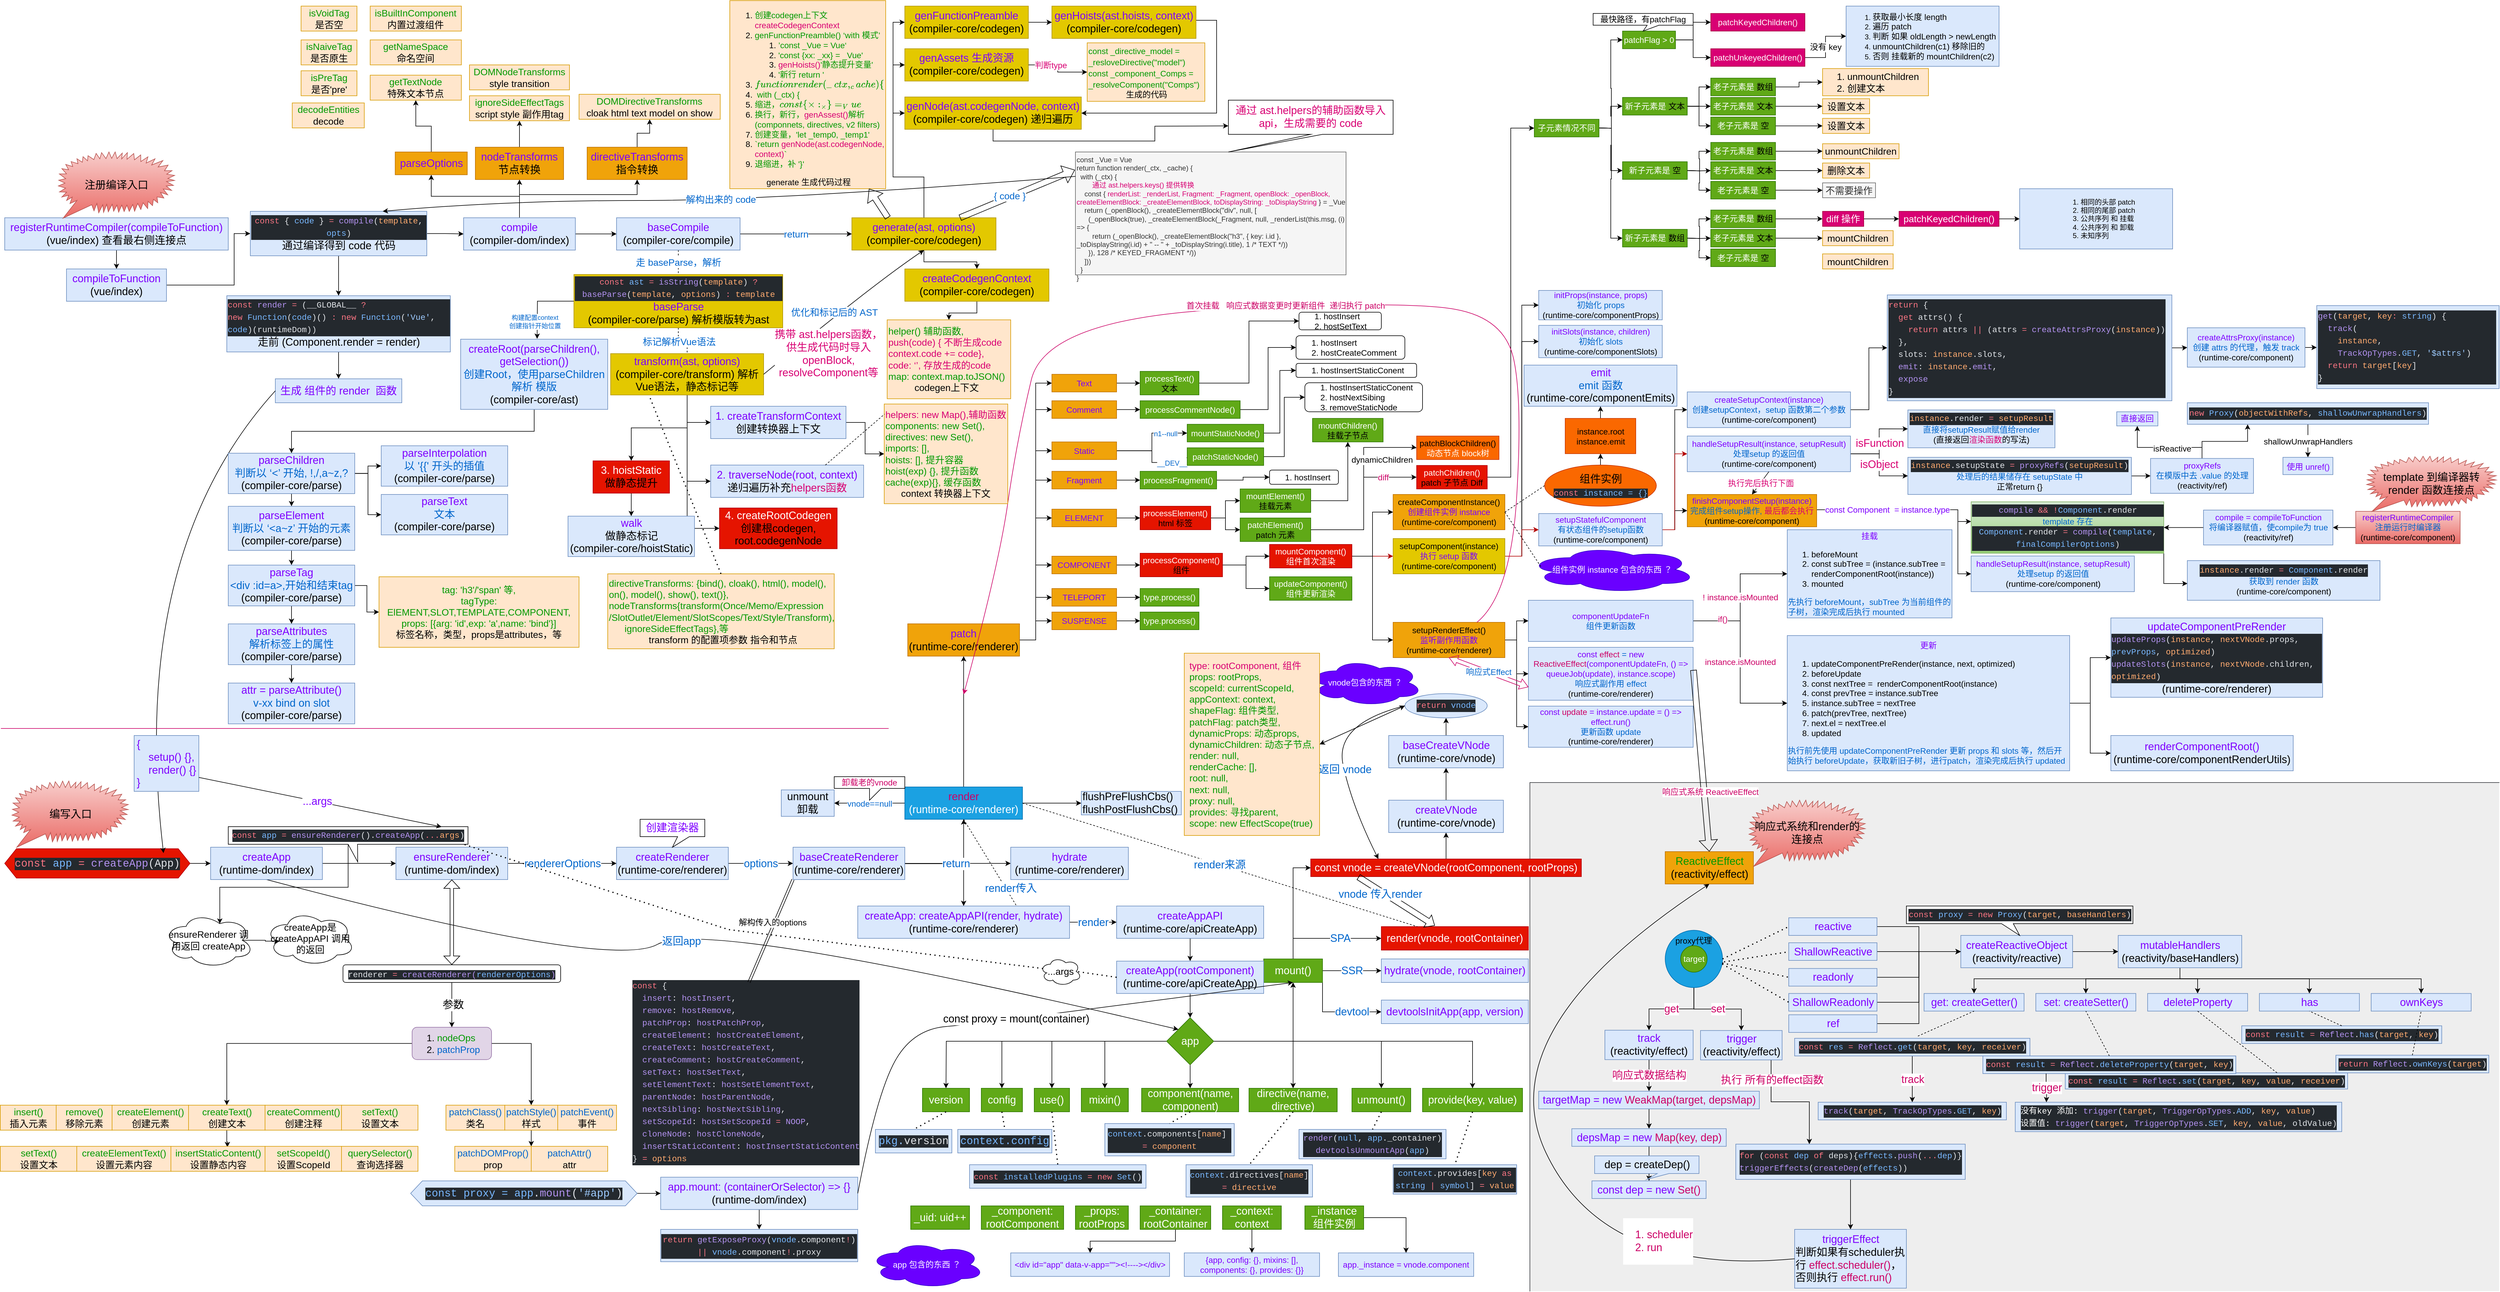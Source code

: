 <mxfile version="20.3.0" type="device"><diagram id="7ardcrv1bpDRLH52fyAN" name="第 1 页"><mxGraphModel dx="1018" dy="1841" grid="1" gridSize="10" guides="1" tooltips="1" connect="1" arrows="1" fold="1" page="1" pageScale="1" pageWidth="850" pageHeight="1100" math="0" shadow="0"><root><mxCell id="0"/><mxCell id="1" parent="0"/><mxCell id="88PAtk8Kzoo3mex8Av52-95" value="" style="shape=partialRectangle;whiteSpace=wrap;html=1;bottom=0;right=0;fontSize=18;fillColor=#eeeeee;strokeColor=#36393d;" vertex="1" parent="1"><mxGeometry x="2602.5" y="230" width="1647.5" height="865" as="geometry"/></mxCell><mxCell id="VTxul1tWOI3KpbxNskis-26" style="edgeStyle=orthogonalEdgeStyle;rounded=0;orthogonalLoop=1;jettySize=auto;html=1;entryX=0;entryY=0.5;entryDx=0;entryDy=0;fontFamily=Helvetica;fontSize=8;" parent="1" source="QYA8C9CKRtHkf5Inq_7F-1" target="VTxul1tWOI3KpbxNskis-24" edge="1"><mxGeometry relative="1" as="geometry"/></mxCell><mxCell id="QYA8C9CKRtHkf5Inq_7F-1" value="&lt;div style=&quot;color: rgb(225, 228, 232); background-color: rgb(36, 41, 46); font-family: Menlo, Monaco, &amp;quot;Courier New&amp;quot;, monospace; font-size: 18px; line-height: 21px;&quot;&gt;&lt;span style=&quot;color: #f97583;&quot;&gt;const&lt;/span&gt; &lt;span style=&quot;color: #79b8ff;&quot;&gt;app&lt;/span&gt; &lt;span style=&quot;color: #f97583;&quot;&gt;=&lt;/span&gt; &lt;span style=&quot;color: #b392f0;&quot;&gt;createApp&lt;/span&gt;(App)&lt;/div&gt;" style="shape=hexagon;perimeter=hexagonPerimeter2;whiteSpace=wrap;html=1;fixedSize=1;fillColor=#e51400;strokeColor=#B20000;fontColor=#ffffff;" parent="1" vertex="1"><mxGeometry x="10" y="342.5" width="315" height="50" as="geometry"/></mxCell><mxCell id="MNL45K9kg1doaEreX_2E-97" value="" style="edgeStyle=orthogonalEdgeStyle;rounded=0;orthogonalLoop=1;jettySize=auto;html=1;fontSize=18;fontColor=#0066CC;" parent="1" source="QYA8C9CKRtHkf5Inq_7F-6" edge="1"><mxGeometry relative="1" as="geometry"><mxPoint x="1610" y="750.0" as="targetPoint"/></mxGeometry></mxCell><mxCell id="MNL45K9kg1doaEreX_2E-99" value="" style="edgeStyle=orthogonalEdgeStyle;rounded=0;orthogonalLoop=1;jettySize=auto;html=1;fontSize=18;fontColor=#0066CC;" parent="1" source="QYA8C9CKRtHkf5Inq_7F-6" target="MNL45K9kg1doaEreX_2E-98" edge="1"><mxGeometry relative="1" as="geometry"/></mxCell><mxCell id="MNL45K9kg1doaEreX_2E-109" style="edgeStyle=orthogonalEdgeStyle;rounded=0;orthogonalLoop=1;jettySize=auto;html=1;entryX=0.5;entryY=0;entryDx=0;entryDy=0;fontSize=18;fontColor=#0066CC;" parent="1" source="QYA8C9CKRtHkf5Inq_7F-6" target="MNL45K9kg1doaEreX_2E-100" edge="1"><mxGeometry relative="1" as="geometry"/></mxCell><mxCell id="MNL45K9kg1doaEreX_2E-110" style="edgeStyle=orthogonalEdgeStyle;rounded=0;orthogonalLoop=1;jettySize=auto;html=1;fontSize=18;fontColor=#0066CC;" parent="1" source="QYA8C9CKRtHkf5Inq_7F-6" target="MNL45K9kg1doaEreX_2E-103" edge="1"><mxGeometry relative="1" as="geometry"/></mxCell><mxCell id="MNL45K9kg1doaEreX_2E-111" style="edgeStyle=orthogonalEdgeStyle;rounded=0;orthogonalLoop=1;jettySize=auto;html=1;entryX=0.5;entryY=0;entryDx=0;entryDy=0;fontSize=18;fontColor=#0066CC;" parent="1" source="QYA8C9CKRtHkf5Inq_7F-6" target="MNL45K9kg1doaEreX_2E-104" edge="1"><mxGeometry relative="1" as="geometry"/></mxCell><mxCell id="MNL45K9kg1doaEreX_2E-112" style="edgeStyle=orthogonalEdgeStyle;rounded=0;orthogonalLoop=1;jettySize=auto;html=1;fontSize=18;fontColor=#0066CC;" parent="1" source="QYA8C9CKRtHkf5Inq_7F-6" target="MNL45K9kg1doaEreX_2E-105" edge="1"><mxGeometry relative="1" as="geometry"/></mxCell><mxCell id="MNL45K9kg1doaEreX_2E-113" style="edgeStyle=orthogonalEdgeStyle;rounded=0;orthogonalLoop=1;jettySize=auto;html=1;fontSize=18;fontColor=#0066CC;entryX=0.5;entryY=1;entryDx=0;entryDy=0;" parent="1" source="QYA8C9CKRtHkf5Inq_7F-6" target="MNL45K9kg1doaEreX_2E-106" edge="1"><mxGeometry relative="1" as="geometry"><mxPoint x="2260" y="585" as="targetPoint"/></mxGeometry></mxCell><mxCell id="MNL45K9kg1doaEreX_2E-114" style="edgeStyle=orthogonalEdgeStyle;rounded=0;orthogonalLoop=1;jettySize=auto;html=1;fontSize=18;fontColor=#0066CC;" parent="1" source="QYA8C9CKRtHkf5Inq_7F-6" target="MNL45K9kg1doaEreX_2E-107" edge="1"><mxGeometry relative="1" as="geometry"/></mxCell><mxCell id="MNL45K9kg1doaEreX_2E-115" style="edgeStyle=orthogonalEdgeStyle;rounded=0;orthogonalLoop=1;jettySize=auto;html=1;fontSize=18;fontColor=#0066CC;" parent="1" source="QYA8C9CKRtHkf5Inq_7F-6" target="MNL45K9kg1doaEreX_2E-108" edge="1"><mxGeometry relative="1" as="geometry"/></mxCell><mxCell id="QYA8C9CKRtHkf5Inq_7F-6" value="&lt;font style=&quot;font-size: 18px;&quot;&gt;app&lt;/font&gt;" style="rhombus;whiteSpace=wrap;html=1;fillColor=#60a917;strokeColor=#2D7600;fontColor=#ffffff;" parent="1" vertex="1"><mxGeometry x="1985" y="630" width="80" height="80" as="geometry"/></mxCell><mxCell id="MNL45K9kg1doaEreX_2E-8" value="&lt;font color=&quot;#0066cc&quot;&gt;rendererOptions&lt;/font&gt;" style="edgeStyle=orthogonalEdgeStyle;rounded=0;orthogonalLoop=1;jettySize=auto;html=1;fontSize=18;fontColor=#7F00FF;" parent="1" source="MNL45K9kg1doaEreX_2E-1" target="MNL45K9kg1doaEreX_2E-7" edge="1"><mxGeometry relative="1" as="geometry"/></mxCell><mxCell id="MNL45K9kg1doaEreX_2E-1" value="&lt;font style=&quot;font-size: 18px;&quot;&gt;&lt;font color=&quot;#7f00ff&quot;&gt;ensureRenderer&lt;br&gt;&lt;/font&gt;(runtime-dom/index)&lt;br&gt;&lt;/font&gt;" style="whiteSpace=wrap;html=1;fillColor=#dae8fc;strokeColor=#6c8ebf;" parent="1" vertex="1"><mxGeometry x="675" y="340" width="190" height="55" as="geometry"/></mxCell><mxCell id="MNL45K9kg1doaEreX_2E-10" value="&lt;font color=&quot;#0066cc&quot;&gt;options&lt;/font&gt;" style="edgeStyle=orthogonalEdgeStyle;rounded=0;orthogonalLoop=1;jettySize=auto;html=1;fontSize=18;fontColor=#7F00FF;" parent="1" source="MNL45K9kg1doaEreX_2E-7" target="MNL45K9kg1doaEreX_2E-9" edge="1"><mxGeometry relative="1" as="geometry"/></mxCell><mxCell id="MNL45K9kg1doaEreX_2E-7" value="&lt;font style=&quot;font-size: 18px;&quot;&gt;&lt;font color=&quot;#7f00ff&quot;&gt;createRenderer&lt;br&gt;&lt;/font&gt;(runtime-core/renderer)&lt;br&gt;&lt;/font&gt;" style="whiteSpace=wrap;html=1;fillColor=#dae8fc;strokeColor=#6c8ebf;" parent="1" vertex="1"><mxGeometry x="1050" y="340" width="190" height="55" as="geometry"/></mxCell><mxCell id="MNL45K9kg1doaEreX_2E-88" value="" style="edgeStyle=orthogonalEdgeStyle;rounded=0;orthogonalLoop=1;jettySize=auto;html=1;fontSize=18;fontColor=#0066CC;" parent="1" source="MNL45K9kg1doaEreX_2E-9" target="MNL45K9kg1doaEreX_2E-87" edge="1"><mxGeometry relative="1" as="geometry"/></mxCell><mxCell id="MNL45K9kg1doaEreX_2E-90" style="edgeStyle=orthogonalEdgeStyle;rounded=0;orthogonalLoop=1;jettySize=auto;html=1;fontSize=18;fontColor=#0066CC;entryX=0.5;entryY=1;entryDx=0;entryDy=0;" parent="1" target="MNL45K9kg1doaEreX_2E-83" edge="1"><mxGeometry relative="1" as="geometry"><mxPoint x="1640" y="310" as="targetPoint"/><mxPoint x="1540" y="368" as="sourcePoint"/><Array as="points"><mxPoint x="1640" y="368"/></Array></mxGeometry></mxCell><mxCell id="MNL45K9kg1doaEreX_2E-91" value="return" style="edgeStyle=orthogonalEdgeStyle;rounded=0;orthogonalLoop=1;jettySize=auto;html=1;fontSize=18;fontColor=#0066CC;" parent="1" source="MNL45K9kg1doaEreX_2E-9" edge="1"><mxGeometry relative="1" as="geometry"><mxPoint x="1640" y="440" as="targetPoint"/><Array as="points"><mxPoint x="1640" y="367"/></Array></mxGeometry></mxCell><mxCell id="MNL45K9kg1doaEreX_2E-9" value="&lt;font style=&quot;font-size: 18px;&quot;&gt;&lt;font color=&quot;#7f00ff&quot;&gt;baseCreateRenderer&lt;br&gt;&lt;/font&gt;(runtime-core/renderer)&lt;br&gt;&lt;/font&gt;" style="whiteSpace=wrap;html=1;fillColor=#dae8fc;strokeColor=#6c8ebf;" parent="1" vertex="1"><mxGeometry x="1350" y="340" width="190" height="55" as="geometry"/></mxCell><mxCell id="MNL45K9kg1doaEreX_2E-11" value="创建渲染器" style="shape=callout;whiteSpace=wrap;html=1;perimeter=calloutPerimeter;fontSize=18;fontColor=#7F00FF;size=18;position=0.58;" parent="1" vertex="1"><mxGeometry x="1090" y="292.5" width="110" height="47.5" as="geometry"/></mxCell><mxCell id="MNL45K9kg1doaEreX_2E-13" value="&lt;div style=&quot;color: rgb(225, 228, 232); background-color: rgb(36, 41, 46); font-family: Menlo, Monaco, &amp;quot;Courier New&amp;quot;, monospace; font-weight: normal; font-size: 14px; line-height: 21px;&quot;&gt;&lt;br&gt;&lt;/div&gt;" style="text;whiteSpace=wrap;html=1;fontSize=16;fontColor=#7F00FF;" parent="1" vertex="1"><mxGeometry x="595" y="220" width="360" height="40" as="geometry"/></mxCell><mxCell id="MNL45K9kg1doaEreX_2E-486" style="edgeStyle=orthogonalEdgeStyle;rounded=0;orthogonalLoop=1;jettySize=auto;html=1;strokeColor=#000000;fontFamily=Helvetica;fontSize=18;fontColor=#FFFFFF;" parent="1" source="MNL45K9kg1doaEreX_2E-16" target="MNL45K9kg1doaEreX_2E-21" edge="1"><mxGeometry relative="1" as="geometry"/></mxCell><mxCell id="MNL45K9kg1doaEreX_2E-487" value="&lt;font color=&quot;#000000&quot;&gt;参数&lt;/font&gt;" style="edgeLabel;html=1;align=center;verticalAlign=middle;resizable=0;points=[];fontSize=18;fontFamily=Helvetica;fontColor=#FFFFFF;" parent="MNL45K9kg1doaEreX_2E-486" vertex="1" connectable="0"><mxGeometry x="-0.006" y="2" relative="1" as="geometry"><mxPoint as="offset"/></mxGeometry></mxCell><mxCell id="MNL45K9kg1doaEreX_2E-16" value="&lt;span style=&quot;color: rgb(225, 228, 232); font-family: Menlo, Monaco, &amp;quot;Courier New&amp;quot;, monospace; font-size: 14px; text-align: left; background-color: rgb(36, 41, 46);&quot;&gt;renderer&lt;/span&gt;&lt;span style=&quot;color: rgb(225, 228, 232); font-family: Menlo, Monaco, &amp;quot;Courier New&amp;quot;, monospace; font-size: 14px; text-align: left; background-color: rgb(36, 41, 46);&quot;&gt;&amp;nbsp;&lt;/span&gt;&lt;span style=&quot;font-family: Menlo, Monaco, &amp;quot;Courier New&amp;quot;, monospace; font-size: 14px; text-align: left; background-color: rgb(36, 41, 46); color: rgb(249, 117, 131);&quot;&gt;=&lt;/span&gt;&lt;span style=&quot;color: rgb(225, 228, 232); font-family: Menlo, Monaco, &amp;quot;Courier New&amp;quot;, monospace; font-size: 14px; text-align: left; background-color: rgb(36, 41, 46);&quot;&gt;&amp;nbsp;&lt;/span&gt;&lt;span style=&quot;font-family: Menlo, Monaco, &amp;quot;Courier New&amp;quot;, monospace; font-size: 14px; text-align: left; background-color: rgb(36, 41, 46); color: rgb(179, 146, 240);&quot;&gt;createRenderer(&lt;/span&gt;&lt;span style=&quot;font-family: Menlo, Monaco, &amp;quot;Courier New&amp;quot;, monospace; font-size: 14px; text-align: left; background-color: rgb(36, 41, 46); color: rgb(121, 184, 255);&quot;&gt;rendererOptions&lt;/span&gt;&lt;span style=&quot;font-family: Menlo, Monaco, &amp;quot;Courier New&amp;quot;, monospace; font-size: 14px; text-align: left; background-color: rgb(36, 41, 46); color: rgb(179, 146, 240);&quot;&gt;)&lt;/span&gt;" style="rounded=1;whiteSpace=wrap;html=1;fontSize=16;fontColor=#7F00FF;" parent="1" vertex="1"><mxGeometry x="585" y="540" width="370" height="30" as="geometry"/></mxCell><mxCell id="MNL45K9kg1doaEreX_2E-488" style="edgeStyle=orthogonalEdgeStyle;rounded=0;orthogonalLoop=1;jettySize=auto;html=1;entryX=0.5;entryY=0;entryDx=0;entryDy=0;strokeColor=#000000;fontFamily=Helvetica;fontSize=18;fontColor=#000000;" parent="1" source="MNL45K9kg1doaEreX_2E-21" target="MNL45K9kg1doaEreX_2E-40" edge="1"><mxGeometry relative="1" as="geometry"/></mxCell><mxCell id="MNL45K9kg1doaEreX_2E-490" style="edgeStyle=orthogonalEdgeStyle;rounded=0;orthogonalLoop=1;jettySize=auto;html=1;strokeColor=#000000;fontFamily=Helvetica;fontSize=18;fontColor=#000000;" parent="1" source="MNL45K9kg1doaEreX_2E-21" target="MNL45K9kg1doaEreX_2E-70" edge="1"><mxGeometry relative="1" as="geometry"/></mxCell><mxCell id="MNL45K9kg1doaEreX_2E-21" value="&lt;ol&gt;&lt;li&gt;&lt;font color=&quot;#009900&quot;&gt;nodeOps&lt;/font&gt;&lt;/li&gt;&lt;li&gt;&lt;font color=&quot;#0066cc&quot;&gt;patchProp&lt;/font&gt;&lt;/li&gt;&lt;/ol&gt;" style="whiteSpace=wrap;html=1;fontSize=16;rounded=1;align=left;fillColor=#e1d5e7;strokeColor=#9673a6;" parent="1" vertex="1"><mxGeometry x="702.5" y="646.25" width="135" height="55" as="geometry"/></mxCell><mxCell id="MNL45K9kg1doaEreX_2E-28" value="&lt;font color=&quot;#009900&quot;&gt;remove()&lt;/font&gt;&lt;br&gt;移除元素" style="whiteSpace=wrap;html=1;fontSize=16;align=center;rounded=0;fillColor=#ffe6cc;strokeColor=#d79b00;" parent="1" vertex="1"><mxGeometry x="97.5" y="778.75" width="95" height="42.5" as="geometry"/></mxCell><mxCell id="MNL45K9kg1doaEreX_2E-30" value="&lt;font color=&quot;#009900&quot;&gt;insert()&lt;/font&gt;&lt;br&gt;插入元素" style="whiteSpace=wrap;html=1;fontSize=16;align=center;rounded=0;fillColor=#ffe6cc;strokeColor=#d79b00;" parent="1" vertex="1"><mxGeometry x="2.5" y="778.75" width="95" height="42.5" as="geometry"/></mxCell><mxCell id="MNL45K9kg1doaEreX_2E-37" value="&lt;font color=&quot;#009900&quot;&gt;createElement()&lt;/font&gt;&lt;br&gt;创建元素" style="whiteSpace=wrap;html=1;fontSize=16;align=center;rounded=0;fillColor=#ffe6cc;strokeColor=#d79b00;" parent="1" vertex="1"><mxGeometry x="192.5" y="778.75" width="130" height="42.5" as="geometry"/></mxCell><mxCell id="MNL45K9kg1doaEreX_2E-489" style="edgeStyle=orthogonalEdgeStyle;rounded=0;orthogonalLoop=1;jettySize=auto;html=1;entryX=0.6;entryY=0.035;entryDx=0;entryDy=0;entryPerimeter=0;strokeColor=#000000;fontFamily=Helvetica;fontSize=18;fontColor=#000000;" parent="1" source="MNL45K9kg1doaEreX_2E-40" target="MNL45K9kg1doaEreX_2E-55" edge="1"><mxGeometry relative="1" as="geometry"/></mxCell><mxCell id="MNL45K9kg1doaEreX_2E-40" value="&lt;font color=&quot;#009900&quot;&gt;createText()&lt;/font&gt;&lt;br&gt;创建文本" style="whiteSpace=wrap;html=1;fontSize=16;align=center;rounded=0;fillColor=#ffe6cc;strokeColor=#d79b00;" parent="1" vertex="1"><mxGeometry x="322.5" y="778.75" width="130" height="42.5" as="geometry"/></mxCell><mxCell id="MNL45K9kg1doaEreX_2E-42" value="&lt;font color=&quot;#009900&quot;&gt;createComment()&lt;/font&gt;&lt;br&gt;创建注释" style="whiteSpace=wrap;html=1;fontSize=16;align=center;rounded=0;fillColor=#ffe6cc;strokeColor=#d79b00;" parent="1" vertex="1"><mxGeometry x="452.5" y="778.75" width="130" height="42.5" as="geometry"/></mxCell><mxCell id="MNL45K9kg1doaEreX_2E-43" value="&lt;font color=&quot;#009900&quot;&gt;setText()&lt;/font&gt;&lt;br&gt;设置文本" style="whiteSpace=wrap;html=1;fontSize=16;align=center;rounded=0;fillColor=#ffe6cc;strokeColor=#d79b00;" parent="1" vertex="1"><mxGeometry x="582.5" y="778.75" width="130" height="42.5" as="geometry"/></mxCell><mxCell id="MNL45K9kg1doaEreX_2E-44" value="&lt;font color=&quot;#009900&quot;&gt;setText()&lt;/font&gt;&lt;br&gt;设置文本" style="whiteSpace=wrap;html=1;fontSize=16;align=center;rounded=0;fillColor=#ffe6cc;strokeColor=#d79b00;" parent="1" vertex="1"><mxGeometry x="2.5" y="848.75" width="130" height="42.5" as="geometry"/></mxCell><mxCell id="MNL45K9kg1doaEreX_2E-48" value="&lt;font color=&quot;#009900&quot;&gt;createElementText()&lt;/font&gt;&lt;br&gt;设置元素内容" style="whiteSpace=wrap;html=1;fontSize=16;align=center;rounded=0;fillColor=#ffe6cc;strokeColor=#d79b00;" parent="1" vertex="1"><mxGeometry x="132.5" y="848.75" width="160" height="42.5" as="geometry"/></mxCell><mxCell id="MNL45K9kg1doaEreX_2E-55" value="&lt;font color=&quot;#009900&quot;&gt;insertStaticContent()&lt;/font&gt;&lt;br&gt;设置静态内容" style="whiteSpace=wrap;html=1;fontSize=16;align=center;rounded=0;fillColor=#ffe6cc;strokeColor=#d79b00;" parent="1" vertex="1"><mxGeometry x="292.5" y="848.75" width="160" height="42.5" as="geometry"/></mxCell><mxCell id="MNL45K9kg1doaEreX_2E-59" value="&lt;font color=&quot;#009900&quot;&gt;querySelector()&lt;/font&gt;&lt;br&gt;查询选择器" style="whiteSpace=wrap;html=1;fontSize=16;align=center;rounded=0;fillColor=#ffe6cc;strokeColor=#d79b00;" parent="1" vertex="1"><mxGeometry x="582.5" y="848.75" width="130" height="42.5" as="geometry"/></mxCell><mxCell id="MNL45K9kg1doaEreX_2E-57" value="&lt;font color=&quot;#009900&quot;&gt;setScopeId()&lt;/font&gt;&lt;br&gt;设置ScopeId" style="whiteSpace=wrap;html=1;fontSize=16;align=center;rounded=0;fillColor=#ffe6cc;strokeColor=#d79b00;" parent="1" vertex="1"><mxGeometry x="452.5" y="848.75" width="130" height="42.5" as="geometry"/></mxCell><mxCell id="MNL45K9kg1doaEreX_2E-69" value="&lt;font color=&quot;#0066cc&quot;&gt;patchClass()&lt;/font&gt;&lt;br&gt;类名" style="whiteSpace=wrap;html=1;fontSize=16;align=center;rounded=0;fillColor=#ffe6cc;strokeColor=#d79b00;" parent="1" vertex="1"><mxGeometry x="760" y="778.75" width="100" height="42.5" as="geometry"/></mxCell><mxCell id="MNL45K9kg1doaEreX_2E-491" style="edgeStyle=orthogonalEdgeStyle;rounded=0;orthogonalLoop=1;jettySize=auto;html=1;entryX=1;entryY=0;entryDx=0;entryDy=0;strokeColor=#000000;fontFamily=Helvetica;fontSize=18;fontColor=#000000;" parent="1" source="MNL45K9kg1doaEreX_2E-70" target="MNL45K9kg1doaEreX_2E-72" edge="1"><mxGeometry relative="1" as="geometry"/></mxCell><mxCell id="MNL45K9kg1doaEreX_2E-70" value="&lt;font color=&quot;#0066cc&quot;&gt;patchStyle()&lt;/font&gt;&lt;br&gt;样式" style="whiteSpace=wrap;html=1;fontSize=16;align=center;rounded=0;fillColor=#ffe6cc;strokeColor=#d79b00;" parent="1" vertex="1"><mxGeometry x="860" y="778.75" width="90" height="42.5" as="geometry"/></mxCell><mxCell id="MNL45K9kg1doaEreX_2E-71" value="&lt;font color=&quot;#0066cc&quot;&gt;patchEvent()&lt;/font&gt;&lt;br&gt;事件" style="whiteSpace=wrap;html=1;fontSize=16;align=center;rounded=0;fillColor=#ffe6cc;strokeColor=#d79b00;" parent="1" vertex="1"><mxGeometry x="950" y="778.75" width="100" height="42.5" as="geometry"/></mxCell><mxCell id="MNL45K9kg1doaEreX_2E-72" value="&lt;font color=&quot;#0066cc&quot;&gt;patchDOMProp()&lt;/font&gt;&lt;br&gt;prop" style="whiteSpace=wrap;html=1;fontSize=16;align=center;rounded=0;fillColor=#ffe6cc;strokeColor=#d79b00;" parent="1" vertex="1"><mxGeometry x="775" y="848.75" width="130" height="42.5" as="geometry"/></mxCell><mxCell id="MNL45K9kg1doaEreX_2E-73" value="&lt;font color=&quot;#0066cc&quot;&gt;patchAttr()&lt;/font&gt;&lt;br&gt;attr" style="whiteSpace=wrap;html=1;fontSize=16;align=center;rounded=0;fillColor=#ffe6cc;strokeColor=#d79b00;" parent="1" vertex="1"><mxGeometry x="905" y="848.75" width="130" height="42.5" as="geometry"/></mxCell><mxCell id="VTxul1tWOI3KpbxNskis-12" style="edgeStyle=orthogonalEdgeStyle;rounded=0;orthogonalLoop=1;jettySize=auto;html=1;entryX=0.625;entryY=0.2;entryDx=0;entryDy=0;entryPerimeter=0;fontSize=16;" parent="1" source="MNL45K9kg1doaEreX_2E-80" target="VTxul1tWOI3KpbxNskis-7" edge="1"><mxGeometry relative="1" as="geometry"/></mxCell><mxCell id="MNL45K9kg1doaEreX_2E-80" value="&lt;div style=&quot;color: rgb(225, 228, 232); background-color: rgb(36, 41, 46); font-family: Menlo, Monaco, &amp;quot;Courier New&amp;quot;, monospace; font-size: 14px; line-height: 21px;&quot;&gt;&lt;span style=&quot;color: #f97583;&quot;&gt;const&lt;/span&gt; &lt;span style=&quot;color: #79b8ff;&quot;&gt;app&lt;/span&gt; &lt;span style=&quot;color: #f97583;&quot;&gt;=&lt;/span&gt; &lt;span style=&quot;color: #b392f0;&quot;&gt;ensureRenderer&lt;/span&gt;().&lt;span style=&quot;color: #b392f0;&quot;&gt;createApp&lt;/span&gt;(&lt;span style=&quot;color: #f97583;&quot;&gt;...&lt;/span&gt;&lt;span style=&quot;color: #ffab70;&quot;&gt;args&lt;/span&gt;)&lt;/div&gt;" style="shape=callout;whiteSpace=wrap;html=1;perimeter=calloutPerimeter;rounded=0;fontSize=18;fontColor=#0066CC;position2=0.54;base=16;" parent="1" vertex="1"><mxGeometry x="390" y="305" width="407.5" height="60" as="geometry"/></mxCell><mxCell id="MNL45K9kg1doaEreX_2E-81" value="" style="shape=flexArrow;endArrow=classic;startArrow=classic;html=1;rounded=0;fontSize=18;fontColor=#0066CC;exitX=0.5;exitY=1;exitDx=0;exitDy=0;width=6;endSize=4.5;startSize=4.5;" parent="1" source="MNL45K9kg1doaEreX_2E-1" edge="1"><mxGeometry width="100" height="100" relative="1" as="geometry"><mxPoint x="640" y="290" as="sourcePoint"/><mxPoint x="770" y="540" as="targetPoint"/></mxGeometry></mxCell><mxCell id="MNL45K9kg1doaEreX_2E-166" value="" style="edgeStyle=orthogonalEdgeStyle;rounded=0;orthogonalLoop=1;jettySize=auto;html=1;fontSize=18;fontColor=#CC0066;" parent="1" source="MNL45K9kg1doaEreX_2E-83" target="MNL45K9kg1doaEreX_2E-167" edge="1"><mxGeometry relative="1" as="geometry"><mxPoint x="1640" y="200" as="targetPoint"/><Array as="points"/></mxGeometry></mxCell><mxCell id="MNL45K9kg1doaEreX_2E-175" value="&lt;font style=&quot;font-size: 14px;&quot; color=&quot;#0066cc&quot;&gt;vnode==null&lt;/font&gt;" style="edgeStyle=orthogonalEdgeStyle;rounded=0;orthogonalLoop=1;jettySize=auto;html=1;entryX=1;entryY=0.5;entryDx=0;entryDy=0;fontSize=18;fontColor=#CC0066;" parent="1" source="MNL45K9kg1doaEreX_2E-83" target="MNL45K9kg1doaEreX_2E-171" edge="1"><mxGeometry relative="1" as="geometry"/></mxCell><mxCell id="MNL45K9kg1doaEreX_2E-176" style="edgeStyle=orthogonalEdgeStyle;rounded=0;orthogonalLoop=1;jettySize=auto;html=1;entryX=0;entryY=0.5;entryDx=0;entryDy=0;fontSize=18;fontColor=#CC0066;" parent="1" source="MNL45K9kg1doaEreX_2E-83" target="MNL45K9kg1doaEreX_2E-173" edge="1"><mxGeometry relative="1" as="geometry"/></mxCell><mxCell id="MNL45K9kg1doaEreX_2E-83" value="&lt;font style=&quot;font-size: 18px;&quot;&gt;&lt;font color=&quot;#cc0066&quot;&gt;render&lt;/font&gt;&lt;br&gt;(runtime-core/renderer)&lt;br&gt;&lt;/font&gt;" style="whiteSpace=wrap;html=1;fillColor=#1ba1e2;strokeColor=#006EAF;fontColor=#ffffff;" parent="1" vertex="1"><mxGeometry x="1540" y="237.5" width="200" height="55" as="geometry"/></mxCell><mxCell id="MNL45K9kg1doaEreX_2E-93" value="render" style="edgeStyle=orthogonalEdgeStyle;rounded=0;orthogonalLoop=1;jettySize=auto;html=1;fontSize=18;fontColor=#0066CC;" parent="1" source="MNL45K9kg1doaEreX_2E-85" target="MNL45K9kg1doaEreX_2E-92" edge="1"><mxGeometry relative="1" as="geometry"/></mxCell><mxCell id="MNL45K9kg1doaEreX_2E-85" value="&lt;font style=&quot;font-size: 18px;&quot;&gt;&lt;font color=&quot;#7f00ff&quot;&gt;createApp: createAppAPI(render, hydrate)&lt;br&gt;&lt;/font&gt;(runtime-core/renderer)&lt;br&gt;&lt;/font&gt;" style="whiteSpace=wrap;html=1;fillColor=#dae8fc;strokeColor=#6c8ebf;" parent="1" vertex="1"><mxGeometry x="1460" y="440" width="360" height="55" as="geometry"/></mxCell><mxCell id="MNL45K9kg1doaEreX_2E-87" value="&lt;font style=&quot;font-size: 18px;&quot;&gt;&lt;font color=&quot;#7f00ff&quot;&gt;hydrate&lt;br&gt;&lt;/font&gt;(runtime-core/renderer)&lt;br&gt;&lt;/font&gt;" style="whiteSpace=wrap;html=1;fillColor=#dae8fc;strokeColor=#6c8ebf;" parent="1" vertex="1"><mxGeometry x="1720" y="340" width="200" height="55" as="geometry"/></mxCell><mxCell id="MNL45K9kg1doaEreX_2E-123" style="edgeStyle=orthogonalEdgeStyle;rounded=0;orthogonalLoop=1;jettySize=auto;html=1;entryX=0;entryY=0.5;entryDx=0;entryDy=0;fontSize=18;fontColor=#0066CC;exitX=0.5;exitY=0;exitDx=0;exitDy=0;" parent="1" source="MNL45K9kg1doaEreX_2E-106" target="MNL45K9kg1doaEreX_2E-117" edge="1"><mxGeometry relative="1" as="geometry"/></mxCell><mxCell id="MNL45K9kg1doaEreX_2E-125" value="SPA" style="edgeStyle=orthogonalEdgeStyle;rounded=0;orthogonalLoop=1;jettySize=auto;html=1;fontSize=18;fontColor=#0066CC;exitX=0.5;exitY=0;exitDx=0;exitDy=0;entryX=0;entryY=0.5;entryDx=0;entryDy=0;" parent="1" source="MNL45K9kg1doaEreX_2E-106" target="MNL45K9kg1doaEreX_2E-120" edge="1"><mxGeometry x="0.243" relative="1" as="geometry"><Array as="points"><mxPoint x="2200" y="495"/></Array><mxPoint as="offset"/></mxGeometry></mxCell><mxCell id="VTxul1tWOI3KpbxNskis-2" style="edgeStyle=orthogonalEdgeStyle;rounded=0;orthogonalLoop=1;jettySize=auto;html=1;entryX=0.5;entryY=0;entryDx=0;entryDy=0;" parent="1" source="MNL45K9kg1doaEreX_2E-92" target="VTxul1tWOI3KpbxNskis-1" edge="1"><mxGeometry relative="1" as="geometry"/></mxCell><mxCell id="MNL45K9kg1doaEreX_2E-92" value="&lt;font style=&quot;font-size: 18px;&quot;&gt;&lt;font color=&quot;#7f00ff&quot;&gt;createAppAPI&lt;br&gt;&lt;/font&gt;(runtime-core/apiCreateApp)&lt;br&gt;&lt;/font&gt;" style="whiteSpace=wrap;html=1;fillColor=#dae8fc;strokeColor=#6c8ebf;" parent="1" vertex="1"><mxGeometry x="1900" y="440" width="250" height="55" as="geometry"/></mxCell><mxCell id="MNL45K9kg1doaEreX_2E-94" value="render传入" style="endArrow=none;dashed=1;html=1;rounded=0;fontSize=18;fontColor=#0066CC;exitX=0.5;exitY=1;exitDx=0;exitDy=0;entryX=0.75;entryY=0;entryDx=0;entryDy=0;" parent="1" source="MNL45K9kg1doaEreX_2E-83" target="MNL45K9kg1doaEreX_2E-85" edge="1"><mxGeometry x="0.643" y="7" width="50" height="50" relative="1" as="geometry"><mxPoint x="2010" y="520" as="sourcePoint"/><mxPoint x="2060" y="470" as="targetPoint"/><mxPoint as="offset"/></mxGeometry></mxCell><mxCell id="MNL45K9kg1doaEreX_2E-96" value="&lt;font style=&quot;font-size: 18px;&quot;&gt;version&lt;/font&gt;" style="whiteSpace=wrap;html=1;fillColor=#60a917;strokeColor=#2D7600;fontColor=#ffffff;" parent="1" vertex="1"><mxGeometry x="1570" y="750" width="80" height="40" as="geometry"/></mxCell><mxCell id="MNL45K9kg1doaEreX_2E-98" value="&lt;font style=&quot;font-size: 18px;&quot;&gt;config&lt;/font&gt;" style="whiteSpace=wrap;html=1;fillColor=#60a917;strokeColor=#2D7600;fontColor=#ffffff;" parent="1" vertex="1"><mxGeometry x="1670" y="750" width="70" height="40" as="geometry"/></mxCell><mxCell id="MNL45K9kg1doaEreX_2E-100" value="&lt;font style=&quot;font-size: 18px;&quot;&gt;use()&lt;/font&gt;" style="whiteSpace=wrap;html=1;fillColor=#60a917;strokeColor=#2D7600;fontColor=#ffffff;" parent="1" vertex="1"><mxGeometry x="1760" y="750" width="60" height="40" as="geometry"/></mxCell><mxCell id="MNL45K9kg1doaEreX_2E-103" value="&lt;font style=&quot;font-size: 18px;&quot;&gt;mixin()&lt;/font&gt;" style="whiteSpace=wrap;html=1;fillColor=#60a917;strokeColor=#2D7600;fontColor=#ffffff;" parent="1" vertex="1"><mxGeometry x="1840" y="750" width="80" height="40" as="geometry"/></mxCell><mxCell id="MNL45K9kg1doaEreX_2E-104" value="&lt;font style=&quot;font-size: 18px;&quot;&gt;component(name, component)&lt;/font&gt;" style="whiteSpace=wrap;html=1;fillColor=#60a917;strokeColor=#2D7600;fontColor=#ffffff;" parent="1" vertex="1"><mxGeometry x="1942.5" y="750" width="165" height="40" as="geometry"/></mxCell><mxCell id="MNL45K9kg1doaEreX_2E-105" value="&lt;span style=&quot;font-size: 18px;&quot;&gt;directive(name, directive)&lt;/span&gt;" style="whiteSpace=wrap;html=1;fillColor=#60a917;strokeColor=#2D7600;fontColor=#ffffff;" parent="1" vertex="1"><mxGeometry x="2125" y="750" width="150" height="40" as="geometry"/></mxCell><mxCell id="MNL45K9kg1doaEreX_2E-134" value="SSR" style="edgeStyle=orthogonalEdgeStyle;rounded=0;orthogonalLoop=1;jettySize=auto;html=1;fontSize=18;fontColor=#0066CC;" parent="1" source="MNL45K9kg1doaEreX_2E-106" target="MNL45K9kg1doaEreX_2E-133" edge="1"><mxGeometry relative="1" as="geometry"/></mxCell><mxCell id="MNL45K9kg1doaEreX_2E-139" value="devtool" style="edgeStyle=orthogonalEdgeStyle;rounded=0;orthogonalLoop=1;jettySize=auto;html=1;entryX=0;entryY=0.5;entryDx=0;entryDy=0;fontSize=18;fontColor=#0066CC;" parent="1" source="MNL45K9kg1doaEreX_2E-106" target="MNL45K9kg1doaEreX_2E-137" edge="1"><mxGeometry x="0.333" relative="1" as="geometry"><Array as="points"><mxPoint x="2250" y="620"/></Array><mxPoint as="offset"/></mxGeometry></mxCell><mxCell id="MNL45K9kg1doaEreX_2E-106" value="&lt;span style=&quot;font-size: 18px;&quot;&gt;mount()&lt;/span&gt;" style="whiteSpace=wrap;html=1;fillColor=#60a917;strokeColor=#2D7600;fontColor=#ffffff;" parent="1" vertex="1"><mxGeometry x="2150" y="530" width="100" height="40" as="geometry"/></mxCell><mxCell id="MNL45K9kg1doaEreX_2E-107" value="&lt;span style=&quot;font-size: 18px;&quot;&gt;unmount()&lt;/span&gt;" style="whiteSpace=wrap;html=1;fillColor=#60a917;strokeColor=#2D7600;fontColor=#ffffff;" parent="1" vertex="1"><mxGeometry x="2300" y="750" width="100" height="40" as="geometry"/></mxCell><mxCell id="MNL45K9kg1doaEreX_2E-108" value="&lt;span style=&quot;font-size: 18px;&quot;&gt;provide(key, value)&lt;/span&gt;" style="whiteSpace=wrap;html=1;fillColor=#60a917;strokeColor=#2D7600;fontColor=#ffffff;" parent="1" vertex="1"><mxGeometry x="2420" y="750" width="170" height="40" as="geometry"/></mxCell><mxCell id="MNL45K9kg1doaEreX_2E-116" value="返回app" style="curved=1;endArrow=classic;html=1;rounded=0;fontSize=18;fontColor=#0066CC;exitX=0.5;exitY=1;exitDx=0;exitDy=0;entryX=0;entryY=0;entryDx=0;entryDy=0;" parent="1" source="VTxul1tWOI3KpbxNskis-24" target="QYA8C9CKRtHkf5Inq_7F-6" edge="1"><mxGeometry x="-0.091" y="-15" width="50" height="50" relative="1" as="geometry"><mxPoint x="700" y="510" as="sourcePoint"/><mxPoint x="1190" y="710" as="targetPoint"/><Array as="points"><mxPoint x="1040" y="550"/><mxPoint x="1200" y="460"/></Array><mxPoint as="offset"/></mxGeometry></mxCell><mxCell id="MNL45K9kg1doaEreX_2E-132" style="edgeStyle=orthogonalEdgeStyle;rounded=0;orthogonalLoop=1;jettySize=auto;html=1;entryX=0.5;entryY=1;entryDx=0;entryDy=0;fontSize=18;fontColor=#0066CC;" parent="1" source="MNL45K9kg1doaEreX_2E-117" target="MNL45K9kg1doaEreX_2E-131" edge="1"><mxGeometry relative="1" as="geometry"/></mxCell><mxCell id="MNL45K9kg1doaEreX_2E-117" value="&lt;font style=&quot;font-size: 18px;&quot;&gt;const vnode = createVNode(rootComponent, rootProps)&lt;br&gt;&lt;/font&gt;" style="whiteSpace=wrap;html=1;fillColor=#e51400;strokeColor=#B20000;fontColor=#ffffff;" parent="1" vertex="1"><mxGeometry x="2230" y="360" width="460" height="30" as="geometry"/></mxCell><mxCell id="MNL45K9kg1doaEreX_2E-120" value="&lt;font style=&quot;font-size: 18px;&quot;&gt;render(vnode, rootContainer)&lt;br&gt;&lt;/font&gt;" style="whiteSpace=wrap;html=1;fillColor=#e51400;strokeColor=#B20000;fontColor=#ffffff;" parent="1" vertex="1"><mxGeometry x="2350" y="475" width="250" height="40" as="geometry"/></mxCell><mxCell id="MNL45K9kg1doaEreX_2E-126" value="" style="shape=flexArrow;endArrow=classic;html=1;rounded=0;fontSize=18;fontColor=#0066CC;exitX=0.176;exitY=1.019;exitDx=0;exitDy=0;endWidth=13.571;endSize=4.35;entryX=0.364;entryY=-0.04;entryDx=0;entryDy=0;entryPerimeter=0;exitPerimeter=0;" parent="1" source="MNL45K9kg1doaEreX_2E-117" target="MNL45K9kg1doaEreX_2E-120" edge="1"><mxGeometry width="50" height="50" relative="1" as="geometry"><mxPoint x="2260" y="430" as="sourcePoint"/><mxPoint x="2323" y="390" as="targetPoint"/></mxGeometry></mxCell><mxCell id="MNL45K9kg1doaEreX_2E-128" value="vnode 传入render" style="edgeLabel;html=1;align=center;verticalAlign=middle;resizable=0;points=[];fontSize=18;fontColor=#0066CC;" parent="MNL45K9kg1doaEreX_2E-126" vertex="1" connectable="0"><mxGeometry x="-0.432" relative="1" as="geometry"><mxPoint y="6" as="offset"/></mxGeometry></mxCell><mxCell id="MNL45K9kg1doaEreX_2E-129" value="render来源" style="endArrow=none;dashed=1;html=1;rounded=0;fontSize=18;fontColor=#0066CC;exitX=1;exitY=0.5;exitDx=0;exitDy=0;" parent="1" source="MNL45K9kg1doaEreX_2E-83" target="MNL45K9kg1doaEreX_2E-120" edge="1"><mxGeometry width="50" height="50" relative="1" as="geometry"><mxPoint x="2060" y="430" as="sourcePoint"/><mxPoint x="2110" y="380" as="targetPoint"/></mxGeometry></mxCell><mxCell id="MNL45K9kg1doaEreX_2E-158" value="" style="edgeStyle=orthogonalEdgeStyle;rounded=0;orthogonalLoop=1;jettySize=auto;html=1;fontSize=18;fontColor=#0066CC;" parent="1" source="MNL45K9kg1doaEreX_2E-131" target="MNL45K9kg1doaEreX_2E-157" edge="1"><mxGeometry relative="1" as="geometry"/></mxCell><mxCell id="MNL45K9kg1doaEreX_2E-131" value="&lt;font style=&quot;font-size: 18px;&quot;&gt;&lt;font color=&quot;#7f00ff&quot;&gt;createVNode&lt;br&gt;&lt;/font&gt;(runtime-core/vnode)&lt;br&gt;&lt;/font&gt;" style="whiteSpace=wrap;html=1;fillColor=#dae8fc;strokeColor=#6c8ebf;" parent="1" vertex="1"><mxGeometry x="2362.5" y="260" width="195" height="55" as="geometry"/></mxCell><mxCell id="MNL45K9kg1doaEreX_2E-133" value="&lt;font style=&quot;font-size: 18px;&quot;&gt;&lt;font color=&quot;#7f00ff&quot;&gt;hydrate(vnode, rootContainer)&lt;/font&gt;&lt;br&gt;&lt;/font&gt;" style="whiteSpace=wrap;html=1;fillColor=#dae8fc;strokeColor=#6c8ebf;" parent="1" vertex="1"><mxGeometry x="2350" y="530" width="250" height="40" as="geometry"/></mxCell><mxCell id="MNL45K9kg1doaEreX_2E-137" value="&lt;font style=&quot;font-size: 18px;&quot;&gt;&lt;font color=&quot;#7f00ff&quot;&gt;devtoolsInitApp(app, version)&lt;/font&gt;&lt;br&gt;&lt;/font&gt;" style="whiteSpace=wrap;html=1;fillColor=#dae8fc;strokeColor=#6c8ebf;" parent="1" vertex="1"><mxGeometry x="2350" y="600" width="250" height="40" as="geometry"/></mxCell><mxCell id="MNL45K9kg1doaEreX_2E-142" value="&lt;font style=&quot;font-size: 18px;&quot;&gt;&lt;div style=&quot;color: rgb(225, 228, 232); background-color: rgb(36, 41, 46); font-family: Menlo, Monaco, &amp;quot;Courier New&amp;quot;, monospace; line-height: 21px;&quot;&gt;&lt;span style=&quot;color: #79b8ff;&quot;&gt;pkg&lt;/span&gt;&lt;span style=&quot;color: #9ecbff;&quot;&gt;.&lt;/span&gt;version&lt;/div&gt;&lt;/font&gt;" style="whiteSpace=wrap;html=1;fillColor=#dae8fc;strokeColor=#6c8ebf;" parent="1" vertex="1"><mxGeometry x="1490" y="820" width="130" height="40" as="geometry"/></mxCell><mxCell id="MNL45K9kg1doaEreX_2E-143" value="" style="endArrow=none;dashed=1;html=1;dashPattern=1 3;strokeWidth=2;rounded=0;fontSize=18;fontColor=#0066CC;entryX=0.5;entryY=0;entryDx=0;entryDy=0;exitX=0.5;exitY=1;exitDx=0;exitDy=0;" parent="1" source="MNL45K9kg1doaEreX_2E-96" target="MNL45K9kg1doaEreX_2E-142" edge="1"><mxGeometry width="50" height="50" relative="1" as="geometry"><mxPoint x="1800" y="930" as="sourcePoint"/><mxPoint x="1710" y="910" as="targetPoint"/></mxGeometry></mxCell><mxCell id="MNL45K9kg1doaEreX_2E-144" value="&lt;font color=&quot;#79b8ff&quot; style=&quot;font-size: 18px;&quot;&gt;&lt;div style=&quot;background-color: rgb(36, 41, 46); font-family: Menlo, Monaco, &amp;quot;Courier New&amp;quot;, monospace; line-height: 21px;&quot;&gt;context.config&lt;/div&gt;&lt;/font&gt;" style="whiteSpace=wrap;html=1;fillColor=#dae8fc;strokeColor=#6c8ebf;" parent="1" vertex="1"><mxGeometry x="1630" y="820" width="160" height="40" as="geometry"/></mxCell><mxCell id="MNL45K9kg1doaEreX_2E-145" value="" style="endArrow=none;dashed=1;html=1;dashPattern=1 3;strokeWidth=2;rounded=0;fontSize=18;fontColor=#0066CC;entryX=0.5;entryY=0;entryDx=0;entryDy=0;exitX=0.5;exitY=1;exitDx=0;exitDy=0;" parent="1" source="MNL45K9kg1doaEreX_2E-98" target="MNL45K9kg1doaEreX_2E-144" edge="1"><mxGeometry width="50" height="50" relative="1" as="geometry"><mxPoint x="1620" y="800.0" as="sourcePoint"/><mxPoint x="1555" y="880" as="targetPoint"/></mxGeometry></mxCell><mxCell id="MNL45K9kg1doaEreX_2E-147" value="&lt;font color=&quot;#79b8ff&quot; style=&quot;font-size: 18px;&quot;&gt;&lt;div style=&quot;background-color: rgb(36, 41, 46); font-family: Menlo, Monaco, &amp;quot;Courier New&amp;quot;, monospace; line-height: 21px;&quot;&gt;&lt;span style=&quot;font-size: 14px; text-align: left; color: rgb(249, 117, 131);&quot;&gt;const&lt;/span&gt;&lt;span style=&quot;color: rgb(225, 228, 232); font-size: 14px; text-align: left;&quot;&gt;&amp;nbsp;&lt;/span&gt;&lt;span style=&quot;font-size: 14px; text-align: left;&quot;&gt;installedPlugins&lt;/span&gt;&lt;span style=&quot;color: rgb(225, 228, 232); font-size: 14px; text-align: left;&quot;&gt;&amp;nbsp;&lt;/span&gt;&lt;span style=&quot;font-size: 14px; text-align: left; color: rgb(249, 117, 131);&quot;&gt;=&lt;/span&gt;&lt;span style=&quot;color: rgb(225, 228, 232); font-size: 14px; text-align: left;&quot;&gt;&amp;nbsp;&lt;/span&gt;&lt;span style=&quot;font-size: 14px; text-align: left; color: rgb(249, 117, 131);&quot;&gt;new&lt;/span&gt;&lt;span style=&quot;color: rgb(225, 228, 232); font-size: 14px; text-align: left;&quot;&gt;&amp;nbsp;&lt;/span&gt;&lt;span style=&quot;font-size: 14px; text-align: left;&quot;&gt;Set&lt;/span&gt;&lt;span style=&quot;color: rgb(225, 228, 232); font-size: 14px; text-align: left;&quot;&gt;()&lt;/span&gt;&lt;br&gt;&lt;/div&gt;&lt;/font&gt;" style="whiteSpace=wrap;html=1;fillColor=#dae8fc;strokeColor=#6c8ebf;" parent="1" vertex="1"><mxGeometry x="1650" y="880" width="300" height="40" as="geometry"/></mxCell><mxCell id="MNL45K9kg1doaEreX_2E-148" value="" style="endArrow=none;dashed=1;html=1;dashPattern=1 3;strokeWidth=2;rounded=0;fontSize=18;fontColor=#0066CC;entryX=0.5;entryY=0;entryDx=0;entryDy=0;exitX=0.5;exitY=1;exitDx=0;exitDy=0;" parent="1" source="MNL45K9kg1doaEreX_2E-100" target="MNL45K9kg1doaEreX_2E-147" edge="1"><mxGeometry width="50" height="50" relative="1" as="geometry"><mxPoint x="1715" y="800.0" as="sourcePoint"/><mxPoint x="1660" y="880" as="targetPoint"/></mxGeometry></mxCell><mxCell id="MNL45K9kg1doaEreX_2E-149" value="&lt;font color=&quot;#79b8ff&quot; style=&quot;font-size: 18px;&quot;&gt;&lt;div style=&quot;background-color: rgb(36, 41, 46); font-family: Menlo, Monaco, &amp;quot;Courier New&amp;quot;, monospace; line-height: 21px;&quot;&gt;&lt;div style=&quot;color: rgb(225, 228, 232); font-size: 14px; line-height: 21px;&quot;&gt;&lt;span style=&quot;color: #b392f0;&quot;&gt;render&lt;/span&gt;(&lt;span style=&quot;color: #79b8ff;&quot;&gt;null&lt;/span&gt;, &lt;span style=&quot;color: #79b8ff;&quot;&gt;app&lt;/span&gt;._container)&lt;/div&gt;&lt;div style=&quot;color: rgb(225, 228, 232); font-size: 14px; line-height: 21px;&quot;&gt;&lt;div style=&quot;line-height: 21px;&quot;&gt;&lt;span style=&quot;color: #b392f0;&quot;&gt;devtoolsUnmountApp&lt;/span&gt;(&lt;span style=&quot;color: #79b8ff;&quot;&gt;app&lt;/span&gt;)&lt;/div&gt;&lt;/div&gt;&lt;/div&gt;&lt;/font&gt;" style="whiteSpace=wrap;html=1;fillColor=#dae8fc;strokeColor=#6c8ebf;" parent="1" vertex="1"><mxGeometry x="2210" y="820" width="250" height="50" as="geometry"/></mxCell><mxCell id="MNL45K9kg1doaEreX_2E-150" value="" style="endArrow=none;dashed=1;html=1;dashPattern=1 3;strokeWidth=2;rounded=0;fontSize=18;fontColor=#0066CC;entryX=0.5;entryY=0;entryDx=0;entryDy=0;exitX=0.5;exitY=1;exitDx=0;exitDy=0;" parent="1" source="MNL45K9kg1doaEreX_2E-107" target="MNL45K9kg1doaEreX_2E-149" edge="1"><mxGeometry width="50" height="50" relative="1" as="geometry"><mxPoint x="1990.0" y="800.0" as="sourcePoint"/><mxPoint x="1930" y="930" as="targetPoint"/></mxGeometry></mxCell><mxCell id="MNL45K9kg1doaEreX_2E-151" value="&lt;font color=&quot;#79b8ff&quot; style=&quot;font-size: 18px;&quot;&gt;&lt;div style=&quot;background-color: rgb(36, 41, 46); font-family: Menlo, Monaco, &amp;quot;Courier New&amp;quot;, monospace; line-height: 21px;&quot;&gt;&lt;div style=&quot;font-size: 14px; line-height: 21px;&quot;&gt;&lt;div style=&quot;line-height: 21px;&quot;&gt;&lt;span style=&quot;color: rgb(121, 184, 255);&quot;&gt;context&lt;/span&gt;&lt;font color=&quot;#e1e4e8&quot;&gt;.provides[&lt;/font&gt;&lt;span style=&quot;color: rgb(255, 171, 112);&quot;&gt;key&lt;/span&gt; &lt;span style=&quot;color: rgb(249, 117, 131);&quot;&gt;as&lt;/span&gt; &lt;span style=&quot;color: rgb(121, 184, 255);&quot;&gt;string&lt;/span&gt; &lt;span style=&quot;color: rgb(249, 117, 131);&quot;&gt;|&lt;/span&gt;&lt;font color=&quot;#e1e4e8&quot;&gt;&amp;nbsp;&lt;/font&gt;symbol&lt;font color=&quot;#e1e4e8&quot;&gt;] &lt;/font&gt;&lt;span style=&quot;color: rgb(249, 117, 131);&quot;&gt;=&lt;/span&gt; &lt;span style=&quot;color: rgb(255, 171, 112);&quot;&gt;value&lt;/span&gt;&lt;/div&gt;&lt;/div&gt;&lt;/div&gt;&lt;/font&gt;" style="whiteSpace=wrap;html=1;fillColor=#dae8fc;strokeColor=#6c8ebf;" parent="1" vertex="1"><mxGeometry x="2370" y="880" width="210" height="50" as="geometry"/></mxCell><mxCell id="MNL45K9kg1doaEreX_2E-152" value="" style="endArrow=none;dashed=1;html=1;dashPattern=1 3;strokeWidth=2;rounded=0;fontSize=18;fontColor=#0066CC;entryX=0.5;entryY=0;entryDx=0;entryDy=0;exitX=0.5;exitY=1;exitDx=0;exitDy=0;" parent="1" source="MNL45K9kg1doaEreX_2E-108" target="MNL45K9kg1doaEreX_2E-151" edge="1"><mxGeometry width="50" height="50" relative="1" as="geometry"><mxPoint x="2480" y="800.0" as="sourcePoint"/><mxPoint x="2475" y="850.0" as="targetPoint"/></mxGeometry></mxCell><mxCell id="MNL45K9kg1doaEreX_2E-153" value="&lt;font color=&quot;#79b8ff&quot; style=&quot;font-size: 18px;&quot;&gt;&lt;div style=&quot;background-color: rgb(36, 41, 46); font-family: Menlo, Monaco, &amp;quot;Courier New&amp;quot;, monospace; line-height: 21px;&quot;&gt;&lt;div style=&quot;color: rgb(225, 228, 232); font-size: 14px; line-height: 21px;&quot;&gt;&lt;div style=&quot;line-height: 21px;&quot;&gt;&lt;span style=&quot;color: #79b8ff;&quot;&gt;context&lt;/span&gt;.components[&lt;span style=&quot;color: #ffab70;&quot;&gt;name&lt;/span&gt;]&amp;nbsp;&lt;/div&gt;&lt;div style=&quot;line-height: 21px;&quot;&gt;&lt;span style=&quot;color: #f97583;&quot;&gt;=&lt;/span&gt; &lt;span style=&quot;color: #ffab70;&quot;&gt;component&lt;/span&gt;&lt;/div&gt;&lt;/div&gt;&lt;/div&gt;&lt;/font&gt;" style="whiteSpace=wrap;html=1;fillColor=#dae8fc;strokeColor=#6c8ebf;" parent="1" vertex="1"><mxGeometry x="1880" y="810" width="220" height="55" as="geometry"/></mxCell><mxCell id="MNL45K9kg1doaEreX_2E-154" value="&lt;font color=&quot;#79b8ff&quot; style=&quot;font-size: 18px;&quot;&gt;&lt;div style=&quot;background-color: rgb(36, 41, 46); font-family: Menlo, Monaco, &amp;quot;Courier New&amp;quot;, monospace; line-height: 21px;&quot;&gt;&lt;div style=&quot;color: rgb(225, 228, 232); font-size: 14px; line-height: 21px;&quot;&gt;&lt;span style=&quot;color: #79b8ff;&quot;&gt;context&lt;/span&gt;.directives[&lt;span style=&quot;color: #ffab70;&quot;&gt;name&lt;/span&gt;]&lt;/div&gt;&lt;div style=&quot;color: rgb(225, 228, 232); font-size: 14px; line-height: 21px;&quot;&gt;&lt;span style=&quot;color: #f97583;&quot;&gt;=&lt;/span&gt; &lt;span style=&quot;color: #ffab70;&quot;&gt;directive&lt;/span&gt;&lt;/div&gt;&lt;/div&gt;&lt;/font&gt;" style="whiteSpace=wrap;html=1;fillColor=#dae8fc;strokeColor=#6c8ebf;" parent="1" vertex="1"><mxGeometry x="2018" y="880" width="215" height="55" as="geometry"/></mxCell><mxCell id="MNL45K9kg1doaEreX_2E-155" value="" style="endArrow=none;dashed=1;html=1;dashPattern=1 3;strokeWidth=2;rounded=0;fontSize=18;fontColor=#0066CC;entryX=0.5;entryY=0;entryDx=0;entryDy=0;exitX=0.5;exitY=1;exitDx=0;exitDy=0;" parent="1" source="MNL45K9kg1doaEreX_2E-105" target="MNL45K9kg1doaEreX_2E-154" edge="1"><mxGeometry width="50" height="50" relative="1" as="geometry"><mxPoint x="2360" y="800.0" as="sourcePoint"/><mxPoint x="2345" y="830.0" as="targetPoint"/></mxGeometry></mxCell><mxCell id="MNL45K9kg1doaEreX_2E-156" value="" style="endArrow=none;dashed=1;html=1;dashPattern=1 3;strokeWidth=2;rounded=0;fontSize=18;fontColor=#0066CC;entryX=0.5;entryY=0;entryDx=0;entryDy=0;exitX=0.5;exitY=1;exitDx=0;exitDy=0;" parent="1" source="MNL45K9kg1doaEreX_2E-104" target="MNL45K9kg1doaEreX_2E-153" edge="1"><mxGeometry width="50" height="50" relative="1" as="geometry"><mxPoint x="2370" y="810.0" as="sourcePoint"/><mxPoint x="2355" y="840.0" as="targetPoint"/></mxGeometry></mxCell><mxCell id="MNL45K9kg1doaEreX_2E-160" value="" style="edgeStyle=orthogonalEdgeStyle;rounded=0;orthogonalLoop=1;jettySize=auto;html=1;fontSize=18;fontColor=#0066CC;" parent="1" source="MNL45K9kg1doaEreX_2E-157" target="MNL45K9kg1doaEreX_2E-159" edge="1"><mxGeometry relative="1" as="geometry"/></mxCell><mxCell id="MNL45K9kg1doaEreX_2E-157" value="&lt;font style=&quot;font-size: 18px;&quot;&gt;&lt;font color=&quot;#7f00ff&quot;&gt;baseCreateVNode&lt;br&gt;&lt;/font&gt;(runtime-core/vnode)&lt;br&gt;&lt;/font&gt;" style="whiteSpace=wrap;html=1;fillColor=#dae8fc;strokeColor=#6c8ebf;" parent="1" vertex="1"><mxGeometry x="2362.5" y="150" width="195" height="55" as="geometry"/></mxCell><mxCell id="MNL45K9kg1doaEreX_2E-159" value="&lt;div style=&quot;color: rgb(225, 228, 232); background-color: rgb(36, 41, 46); font-family: Menlo, Monaco, &amp;quot;Courier New&amp;quot;, monospace; font-size: 14px; line-height: 21px;&quot;&gt;&lt;span style=&quot;color: #f97583;&quot;&gt;return&lt;/span&gt; &lt;span style=&quot;color: #79b8ff;&quot;&gt;vnode&lt;/span&gt;&lt;/div&gt;" style="ellipse;whiteSpace=wrap;html=1;fillColor=#dae8fc;strokeColor=#6c8ebf;" parent="1" vertex="1"><mxGeometry x="2390" y="78.75" width="140" height="41.25" as="geometry"/></mxCell><mxCell id="MNL45K9kg1doaEreX_2E-163" value="" style="curved=1;endArrow=classic;html=1;rounded=0;fontSize=18;fontColor=#0066CC;exitX=0;exitY=0.5;exitDx=0;exitDy=0;entryX=0.25;entryY=0;entryDx=0;entryDy=0;" parent="1" source="MNL45K9kg1doaEreX_2E-159" target="MNL45K9kg1doaEreX_2E-117" edge="1"><mxGeometry width="50" height="50" relative="1" as="geometry"><mxPoint x="2180" y="100" as="sourcePoint"/><mxPoint x="2260" y="300" as="targetPoint"/><Array as="points"><mxPoint x="2270" y="130"/><mxPoint x="2300" y="270"/></Array></mxGeometry></mxCell><mxCell id="MNL45K9kg1doaEreX_2E-164" value="返回 vnode" style="edgeLabel;html=1;align=center;verticalAlign=middle;resizable=0;points=[];fontSize=18;fontColor=#0066CC;" parent="MNL45K9kg1doaEreX_2E-163" vertex="1" connectable="0"><mxGeometry x="0.11" y="1" relative="1" as="geometry"><mxPoint as="offset"/></mxGeometry></mxCell><mxCell id="MNL45K9kg1doaEreX_2E-179" value="" style="edgeStyle=orthogonalEdgeStyle;rounded=0;orthogonalLoop=1;jettySize=auto;html=1;fontSize=18;fontColor=#0066CC;entryX=0;entryY=0.5;entryDx=0;entryDy=0;" parent="1" source="MNL45K9kg1doaEreX_2E-167" target="MNL45K9kg1doaEreX_2E-178" edge="1"><mxGeometry relative="1" as="geometry"/></mxCell><mxCell id="MNL45K9kg1doaEreX_2E-183" style="edgeStyle=orthogonalEdgeStyle;rounded=0;orthogonalLoop=1;jettySize=auto;html=1;entryX=0;entryY=0.5;entryDx=0;entryDy=0;fontSize=18;fontColor=#0066CC;" parent="1" source="MNL45K9kg1doaEreX_2E-167" target="MNL45K9kg1doaEreX_2E-182" edge="1"><mxGeometry relative="1" as="geometry"/></mxCell><mxCell id="MNL45K9kg1doaEreX_2E-191" style="edgeStyle=orthogonalEdgeStyle;rounded=0;orthogonalLoop=1;jettySize=auto;html=1;entryX=0;entryY=0.5;entryDx=0;entryDy=0;fontSize=14;fontColor=#0066CC;" parent="1" source="MNL45K9kg1doaEreX_2E-167" target="MNL45K9kg1doaEreX_2E-185" edge="1"><mxGeometry relative="1" as="geometry"/></mxCell><mxCell id="MNL45K9kg1doaEreX_2E-192" style="edgeStyle=orthogonalEdgeStyle;rounded=0;orthogonalLoop=1;jettySize=auto;html=1;entryX=0;entryY=0.5;entryDx=0;entryDy=0;fontSize=14;fontColor=#0066CC;" parent="1" source="MNL45K9kg1doaEreX_2E-167" target="MNL45K9kg1doaEreX_2E-186" edge="1"><mxGeometry relative="1" as="geometry"/></mxCell><mxCell id="MNL45K9kg1doaEreX_2E-193" style="edgeStyle=orthogonalEdgeStyle;rounded=0;orthogonalLoop=1;jettySize=auto;html=1;entryX=0;entryY=0.5;entryDx=0;entryDy=0;fontSize=14;fontColor=#0066CC;" parent="1" source="MNL45K9kg1doaEreX_2E-167" target="MNL45K9kg1doaEreX_2E-187" edge="1"><mxGeometry relative="1" as="geometry"/></mxCell><mxCell id="MNL45K9kg1doaEreX_2E-194" style="edgeStyle=orthogonalEdgeStyle;rounded=0;orthogonalLoop=1;jettySize=auto;html=1;entryX=0;entryY=0.5;entryDx=0;entryDy=0;fontSize=14;fontColor=#0066CC;" parent="1" source="MNL45K9kg1doaEreX_2E-167" target="MNL45K9kg1doaEreX_2E-188" edge="1"><mxGeometry relative="1" as="geometry"/></mxCell><mxCell id="MNL45K9kg1doaEreX_2E-195" style="edgeStyle=orthogonalEdgeStyle;rounded=0;orthogonalLoop=1;jettySize=auto;html=1;entryX=0;entryY=0.5;entryDx=0;entryDy=0;fontSize=14;fontColor=#0066CC;" parent="1" source="MNL45K9kg1doaEreX_2E-167" target="MNL45K9kg1doaEreX_2E-189" edge="1"><mxGeometry relative="1" as="geometry"/></mxCell><mxCell id="MNL45K9kg1doaEreX_2E-196" style="edgeStyle=orthogonalEdgeStyle;rounded=0;orthogonalLoop=1;jettySize=auto;html=1;entryX=0;entryY=0.5;entryDx=0;entryDy=0;fontSize=14;fontColor=#0066CC;" parent="1" source="MNL45K9kg1doaEreX_2E-167" target="MNL45K9kg1doaEreX_2E-190" edge="1"><mxGeometry relative="1" as="geometry"/></mxCell><mxCell id="MNL45K9kg1doaEreX_2E-167" value="&lt;font style=&quot;font-size: 18px;&quot;&gt;&lt;font color=&quot;#7f00ff&quot;&gt;patch&lt;br&gt;&lt;/font&gt;(runtime-core/renderer)&lt;br&gt;&lt;/font&gt;" style="whiteSpace=wrap;html=1;fillColor=#f0a30a;strokeColor=#BD7000;fontColor=#000000;" parent="1" vertex="1"><mxGeometry x="1545" y="-40" width="190" height="55" as="geometry"/></mxCell><mxCell id="MNL45K9kg1doaEreX_2E-171" value="&lt;font style=&quot;font-size: 18px;&quot;&gt;unmount&lt;br&gt;卸载&lt;br&gt;&lt;/font&gt;" style="whiteSpace=wrap;html=1;fillColor=#dae8fc;strokeColor=#6c8ebf;" parent="1" vertex="1"><mxGeometry x="1330" y="242.5" width="90" height="45" as="geometry"/></mxCell><mxCell id="MNL45K9kg1doaEreX_2E-173" value="&lt;span style=&quot;font-size: 18px; background-color: initial;&quot;&gt;flushPreFlushCbs()&lt;/span&gt;&lt;br&gt;&lt;span style=&quot;font-size: 18px; background-color: initial;&quot;&gt;flushPostFlushCbs()&lt;/span&gt;" style="whiteSpace=wrap;html=1;align=left;glass=0;fillColor=#dae8fc;strokeColor=#6c8ebf;" parent="1" vertex="1"><mxGeometry x="1840" y="245" width="170" height="40" as="geometry"/></mxCell><mxCell id="MNL45K9kg1doaEreX_2E-200" value="" style="edgeStyle=orthogonalEdgeStyle;rounded=0;orthogonalLoop=1;jettySize=auto;html=1;fontSize=14;fontColor=#0066CC;" parent="1" source="MNL45K9kg1doaEreX_2E-178" target="MNL45K9kg1doaEreX_2E-199" edge="1"><mxGeometry relative="1" as="geometry"/></mxCell><mxCell id="MNL45K9kg1doaEreX_2E-178" value="&lt;font style=&quot;&quot;&gt;&lt;font color=&quot;#7f00ff&quot;&gt;&lt;span style=&quot;font-size: 14px;&quot;&gt;Text&lt;/span&gt;&lt;/font&gt;&lt;br&gt;&lt;/font&gt;" style="whiteSpace=wrap;html=1;fillColor=#f0a30a;strokeColor=#BD7000;fontColor=#000000;" parent="1" vertex="1"><mxGeometry x="1790" y="-464.37" width="110" height="30" as="geometry"/></mxCell><mxCell id="MNL45K9kg1doaEreX_2E-202" value="" style="edgeStyle=orthogonalEdgeStyle;rounded=0;orthogonalLoop=1;jettySize=auto;html=1;fontSize=14;fontColor=#0066CC;" parent="1" source="MNL45K9kg1doaEreX_2E-182" target="MNL45K9kg1doaEreX_2E-201" edge="1"><mxGeometry relative="1" as="geometry"/></mxCell><mxCell id="MNL45K9kg1doaEreX_2E-182" value="&lt;font style=&quot;&quot;&gt;&lt;font style=&quot;font-size: 14px;&quot; color=&quot;#7f00ff&quot;&gt;Comment&lt;/font&gt;&lt;br&gt;&lt;/font&gt;" style="whiteSpace=wrap;html=1;fillColor=#f0a30a;strokeColor=#BD7000;fontColor=#000000;" parent="1" vertex="1"><mxGeometry x="1790" y="-419.37" width="110" height="30" as="geometry"/></mxCell><mxCell id="MNL45K9kg1doaEreX_2E-210" value="" style="edgeStyle=orthogonalEdgeStyle;rounded=0;orthogonalLoop=1;jettySize=auto;html=1;fontSize=14;fontColor=#0066CC;entryX=0;entryY=0.5;entryDx=0;entryDy=0;" parent="1" source="MNL45K9kg1doaEreX_2E-185" target="MNL45K9kg1doaEreX_2E-209" edge="1"><mxGeometry relative="1" as="geometry"><mxPoint x="1960" y="-354.37" as="targetPoint"/></mxGeometry></mxCell><mxCell id="MNL45K9kg1doaEreX_2E-222" value="&lt;font style=&quot;font-size: 12px;&quot;&gt;n1--null&lt;/font&gt;" style="edgeLabel;html=1;align=center;verticalAlign=middle;resizable=0;points=[];fontSize=14;fontColor=#0066CC;" parent="MNL45K9kg1doaEreX_2E-210" vertex="1" connectable="0"><mxGeometry x="0.359" relative="1" as="geometry"><mxPoint x="11" as="offset"/></mxGeometry></mxCell><mxCell id="MNL45K9kg1doaEreX_2E-221" style="edgeStyle=orthogonalEdgeStyle;rounded=0;orthogonalLoop=1;jettySize=auto;html=1;entryX=0;entryY=0.5;entryDx=0;entryDy=0;fontSize=14;fontColor=#0066CC;" parent="1" source="MNL45K9kg1doaEreX_2E-185" target="MNL45K9kg1doaEreX_2E-220" edge="1"><mxGeometry relative="1" as="geometry"><Array as="points"><mxPoint x="1960" y="-334.37"/><mxPoint x="1960" y="-314.37"/></Array></mxGeometry></mxCell><mxCell id="MNL45K9kg1doaEreX_2E-223" value="&lt;font style=&quot;font-size: 12px;&quot;&gt;__DEV__&lt;/font&gt;" style="edgeLabel;html=1;align=center;verticalAlign=middle;resizable=0;points=[];fontSize=14;fontColor=#0066CC;" parent="MNL45K9kg1doaEreX_2E-221" vertex="1" connectable="0"><mxGeometry x="0.357" relative="1" as="geometry"><mxPoint x="12" as="offset"/></mxGeometry></mxCell><mxCell id="MNL45K9kg1doaEreX_2E-185" value="&lt;font style=&quot;&quot;&gt;&lt;font style=&quot;font-size: 14px;&quot; color=&quot;#7f00ff&quot;&gt;Static&lt;/font&gt;&lt;br&gt;&lt;/font&gt;" style="whiteSpace=wrap;html=1;fillColor=#f0a30a;strokeColor=#BD7000;fontColor=#000000;" parent="1" vertex="1"><mxGeometry x="1790" y="-349.37" width="110" height="30" as="geometry"/></mxCell><mxCell id="MNL45K9kg1doaEreX_2E-302" style="edgeStyle=orthogonalEdgeStyle;rounded=0;orthogonalLoop=1;jettySize=auto;html=1;entryX=0;entryY=0.5;entryDx=0;entryDy=0;strokeColor=#000000;fontSize=14;fontColor=#000000;" parent="1" source="MNL45K9kg1doaEreX_2E-186" target="MNL45K9kg1doaEreX_2E-203" edge="1"><mxGeometry relative="1" as="geometry"/></mxCell><mxCell id="MNL45K9kg1doaEreX_2E-186" value="&lt;font style=&quot;&quot;&gt;&lt;font style=&quot;font-size: 14px;&quot; color=&quot;#7f00ff&quot;&gt;Fragment&lt;/font&gt;&lt;br&gt;&lt;/font&gt;" style="whiteSpace=wrap;html=1;fillColor=#f0a30a;strokeColor=#BD7000;fontColor=#000000;" parent="1" vertex="1"><mxGeometry x="1790" y="-299.37" width="110" height="30" as="geometry"/></mxCell><mxCell id="MNL45K9kg1doaEreX_2E-217" style="edgeStyle=orthogonalEdgeStyle;rounded=0;orthogonalLoop=1;jettySize=auto;html=1;entryX=0;entryY=0.5;entryDx=0;entryDy=0;fontSize=14;fontColor=#0066CC;" parent="1" source="MNL45K9kg1doaEreX_2E-187" target="MNL45K9kg1doaEreX_2E-204" edge="1"><mxGeometry relative="1" as="geometry"/></mxCell><mxCell id="MNL45K9kg1doaEreX_2E-187" value="&lt;font style=&quot;&quot;&gt;&lt;font style=&quot;font-size: 14px;&quot; color=&quot;#7f00ff&quot;&gt;ELEMENT&lt;/font&gt;&lt;br&gt;&lt;/font&gt;" style="whiteSpace=wrap;html=1;fillColor=#f0a30a;strokeColor=#BD7000;fontColor=#000000;" parent="1" vertex="1"><mxGeometry x="1790" y="-235" width="110" height="30" as="geometry"/></mxCell><mxCell id="MNL45K9kg1doaEreX_2E-218" style="edgeStyle=orthogonalEdgeStyle;rounded=0;orthogonalLoop=1;jettySize=auto;html=1;entryX=0;entryY=0.5;entryDx=0;entryDy=0;fontSize=14;fontColor=#0066CC;" parent="1" source="MNL45K9kg1doaEreX_2E-188" target="MNL45K9kg1doaEreX_2E-205" edge="1"><mxGeometry relative="1" as="geometry"/></mxCell><mxCell id="MNL45K9kg1doaEreX_2E-188" value="&lt;font style=&quot;&quot;&gt;&lt;font style=&quot;font-size: 14px;&quot; color=&quot;#7f00ff&quot;&gt;COMPONENT&lt;/font&gt;&lt;br&gt;&lt;/font&gt;" style="whiteSpace=wrap;html=1;fillColor=#f0a30a;strokeColor=#BD7000;fontColor=#000000;" parent="1" vertex="1"><mxGeometry x="1790" y="-155" width="110" height="30" as="geometry"/></mxCell><mxCell id="MNL45K9kg1doaEreX_2E-219" style="edgeStyle=orthogonalEdgeStyle;rounded=0;orthogonalLoop=1;jettySize=auto;html=1;fontSize=14;fontColor=#0066CC;" parent="1" source="MNL45K9kg1doaEreX_2E-189" target="MNL45K9kg1doaEreX_2E-206" edge="1"><mxGeometry relative="1" as="geometry"/></mxCell><mxCell id="MNL45K9kg1doaEreX_2E-189" value="&lt;font style=&quot;&quot;&gt;&lt;font style=&quot;font-size: 14px;&quot; color=&quot;#7f00ff&quot;&gt;TELEPORT&lt;/font&gt;&lt;br&gt;&lt;/font&gt;" style="whiteSpace=wrap;html=1;fillColor=#f0a30a;strokeColor=#BD7000;fontColor=#000000;" parent="1" vertex="1"><mxGeometry x="1790" y="-100" width="110" height="30" as="geometry"/></mxCell><mxCell id="MNL45K9kg1doaEreX_2E-215" value="" style="edgeStyle=orthogonalEdgeStyle;rounded=0;orthogonalLoop=1;jettySize=auto;html=1;fontSize=14;fontColor=#0066CC;" parent="1" source="MNL45K9kg1doaEreX_2E-190" target="MNL45K9kg1doaEreX_2E-207" edge="1"><mxGeometry relative="1" as="geometry"/></mxCell><mxCell id="MNL45K9kg1doaEreX_2E-190" value="&lt;font style=&quot;&quot;&gt;&lt;font style=&quot;font-size: 14px;&quot; color=&quot;#7f00ff&quot;&gt;SUSPENSE&lt;/font&gt;&lt;br&gt;&lt;/font&gt;" style="whiteSpace=wrap;html=1;fillColor=#f0a30a;strokeColor=#BD7000;fontColor=#000000;" parent="1" vertex="1"><mxGeometry x="1790" y="-60" width="110" height="30" as="geometry"/></mxCell><mxCell id="MNL45K9kg1doaEreX_2E-297" style="edgeStyle=orthogonalEdgeStyle;rounded=0;orthogonalLoop=1;jettySize=auto;html=1;strokeColor=#000000;fontSize=14;fontColor=#000000;entryX=0;entryY=0.5;entryDx=0;entryDy=0;" parent="1" source="MNL45K9kg1doaEreX_2E-199" target="MNL45K9kg1doaEreX_2E-295" edge="1"><mxGeometry relative="1" as="geometry"><mxPoint x="2080" y="-479.37" as="targetPoint"/></mxGeometry></mxCell><mxCell id="MNL45K9kg1doaEreX_2E-199" value="&lt;font style=&quot;font-size: 14px;&quot;&gt;processText()&lt;br&gt;&lt;font color=&quot;#000000&quot;&gt;文本&lt;/font&gt;&lt;br&gt;&lt;/font&gt;" style="whiteSpace=wrap;html=1;fillColor=#60a917;strokeColor=#2D7600;fontColor=#ffffff;" parent="1" vertex="1"><mxGeometry x="1940" y="-469.37" width="100" height="40" as="geometry"/></mxCell><mxCell id="MNL45K9kg1doaEreX_2E-298" style="edgeStyle=orthogonalEdgeStyle;rounded=0;orthogonalLoop=1;jettySize=auto;html=1;exitX=1;exitY=0.5;exitDx=0;exitDy=0;entryX=0;entryY=0.5;entryDx=0;entryDy=0;strokeColor=#000000;fontSize=14;fontColor=#000000;" parent="1" source="MNL45K9kg1doaEreX_2E-201" target="MNL45K9kg1doaEreX_2E-296" edge="1"><mxGeometry relative="1" as="geometry"/></mxCell><mxCell id="MNL45K9kg1doaEreX_2E-201" value="&lt;font style=&quot;font-size: 14px;&quot;&gt;processCommentNode()&lt;/font&gt;" style="whiteSpace=wrap;html=1;fillColor=#60a917;strokeColor=#2D7600;fontColor=#ffffff;" parent="1" vertex="1"><mxGeometry x="1940" y="-419.37" width="170" height="30" as="geometry"/></mxCell><mxCell id="MNL45K9kg1doaEreX_2E-305" style="edgeStyle=orthogonalEdgeStyle;rounded=0;orthogonalLoop=1;jettySize=auto;html=1;entryX=0;entryY=0.5;entryDx=0;entryDy=0;strokeColor=#000000;fontSize=14;fontColor=#000000;" parent="1" source="MNL45K9kg1doaEreX_2E-203" target="MNL45K9kg1doaEreX_2E-304" edge="1"><mxGeometry relative="1" as="geometry"/></mxCell><mxCell id="MNL45K9kg1doaEreX_2E-203" value="&lt;font style=&quot;font-size: 14px;&quot;&gt;processFragment()&lt;/font&gt;" style="whiteSpace=wrap;html=1;fillColor=#60a917;strokeColor=#2D7600;fontColor=#ffffff;" parent="1" vertex="1"><mxGeometry x="1940" y="-299.37" width="130" height="30" as="geometry"/></mxCell><mxCell id="MNL45K9kg1doaEreX_2E-307" value="" style="edgeStyle=orthogonalEdgeStyle;rounded=0;orthogonalLoop=1;jettySize=auto;html=1;strokeColor=#000000;fontSize=14;fontColor=#000000;" parent="1" source="MNL45K9kg1doaEreX_2E-204" target="MNL45K9kg1doaEreX_2E-306" edge="1"><mxGeometry relative="1" as="geometry"/></mxCell><mxCell id="MNL45K9kg1doaEreX_2E-309" style="edgeStyle=orthogonalEdgeStyle;rounded=0;orthogonalLoop=1;jettySize=auto;html=1;entryX=0;entryY=0.5;entryDx=0;entryDy=0;strokeColor=#000000;fontSize=14;fontColor=#000000;" parent="1" source="MNL45K9kg1doaEreX_2E-204" target="MNL45K9kg1doaEreX_2E-308" edge="1"><mxGeometry relative="1" as="geometry"/></mxCell><mxCell id="MNL45K9kg1doaEreX_2E-204" value="&lt;font style=&quot;font-size: 14px;&quot;&gt;processElement()&lt;br&gt;&lt;font color=&quot;#000000&quot;&gt;html 标签&lt;/font&gt;&lt;br&gt;&lt;/font&gt;" style="whiteSpace=wrap;html=1;fillColor=#e51400;strokeColor=#B20000;fontColor=#ffffff;" parent="1" vertex="1"><mxGeometry x="1940" y="-240" width="120" height="40" as="geometry"/></mxCell><mxCell id="MNL45K9kg1doaEreX_2E-233" value="" style="edgeStyle=orthogonalEdgeStyle;rounded=0;orthogonalLoop=1;jettySize=auto;html=1;fontSize=12;fontColor=#0066CC;" parent="1" source="MNL45K9kg1doaEreX_2E-205" target="MNL45K9kg1doaEreX_2E-232" edge="1"><mxGeometry relative="1" as="geometry"/></mxCell><mxCell id="MNL45K9kg1doaEreX_2E-235" style="edgeStyle=orthogonalEdgeStyle;rounded=0;orthogonalLoop=1;jettySize=auto;html=1;entryX=0;entryY=0.5;entryDx=0;entryDy=0;fontSize=12;fontColor=#0066CC;" parent="1" source="MNL45K9kg1doaEreX_2E-205" target="MNL45K9kg1doaEreX_2E-234" edge="1"><mxGeometry relative="1" as="geometry"/></mxCell><mxCell id="MNL45K9kg1doaEreX_2E-205" value="&lt;font style=&quot;font-size: 14px;&quot;&gt;processComponent() &lt;font color=&quot;#000000&quot;&gt;组件&lt;/font&gt;&lt;/font&gt;" style="whiteSpace=wrap;html=1;fillColor=#e51400;strokeColor=#B20000;fontColor=#ffffff;" parent="1" vertex="1"><mxGeometry x="1940" y="-160" width="140" height="40" as="geometry"/></mxCell><mxCell id="MNL45K9kg1doaEreX_2E-206" value="&lt;font style=&quot;font-size: 14px;&quot;&gt;type.process()&lt;/font&gt;" style="whiteSpace=wrap;html=1;fillColor=#60a917;strokeColor=#2D7600;fontColor=#ffffff;" parent="1" vertex="1"><mxGeometry x="1940" y="-100" width="100" height="30" as="geometry"/></mxCell><mxCell id="MNL45K9kg1doaEreX_2E-207" value="&lt;font style=&quot;font-size: 14px;&quot;&gt;type.process()&lt;/font&gt;" style="whiteSpace=wrap;html=1;fillColor=#60a917;strokeColor=#2D7600;fontColor=#ffffff;" parent="1" vertex="1"><mxGeometry x="1940" y="-60" width="100" height="30" as="geometry"/></mxCell><mxCell id="MNL45K9kg1doaEreX_2E-300" style="edgeStyle=orthogonalEdgeStyle;rounded=0;orthogonalLoop=1;jettySize=auto;html=1;entryX=0;entryY=0.5;entryDx=0;entryDy=0;strokeColor=#000000;fontSize=14;fontColor=#000000;" parent="1" source="MNL45K9kg1doaEreX_2E-209" target="MNL45K9kg1doaEreX_2E-299" edge="1"><mxGeometry relative="1" as="geometry"/></mxCell><mxCell id="MNL45K9kg1doaEreX_2E-209" value="&lt;font style=&quot;font-size: 14px;&quot;&gt;mountStaticNode()&lt;/font&gt;" style="whiteSpace=wrap;html=1;fillColor=#60a917;strokeColor=#2D7600;fontColor=#ffffff;" parent="1" vertex="1"><mxGeometry x="2020" y="-379.37" width="130" height="30" as="geometry"/></mxCell><mxCell id="MNL45K9kg1doaEreX_2E-303" style="edgeStyle=orthogonalEdgeStyle;rounded=0;orthogonalLoop=1;jettySize=auto;html=1;entryX=0;entryY=0.5;entryDx=0;entryDy=0;strokeColor=#000000;fontSize=14;fontColor=#000000;" parent="1" source="MNL45K9kg1doaEreX_2E-220" target="MNL45K9kg1doaEreX_2E-301" edge="1"><mxGeometry relative="1" as="geometry"/></mxCell><mxCell id="MNL45K9kg1doaEreX_2E-220" value="&lt;font style=&quot;font-size: 14px;&quot;&gt;patchStaticNode()&lt;/font&gt;" style="whiteSpace=wrap;html=1;fillColor=#60a917;strokeColor=#2D7600;fontColor=#ffffff;" parent="1" vertex="1"><mxGeometry x="2020" y="-339.37" width="130" height="30" as="geometry"/></mxCell><mxCell id="MNL45K9kg1doaEreX_2E-242" style="edgeStyle=orthogonalEdgeStyle;rounded=0;orthogonalLoop=1;jettySize=auto;html=1;entryX=0;entryY=0.5;entryDx=0;entryDy=0;fontSize=12;fontColor=#000000;" parent="1" source="MNL45K9kg1doaEreX_2E-232" target="MNL45K9kg1doaEreX_2E-236" edge="1"><mxGeometry relative="1" as="geometry"/></mxCell><mxCell id="MNL45K9kg1doaEreX_2E-243" style="edgeStyle=orthogonalEdgeStyle;rounded=0;orthogonalLoop=1;jettySize=auto;html=1;entryX=0;entryY=0.5;entryDx=0;entryDy=0;fontSize=12;fontColor=#000000;fillColor=#e51400;strokeColor=#B20000;" parent="1" source="MNL45K9kg1doaEreX_2E-232" target="MNL45K9kg1doaEreX_2E-238" edge="1"><mxGeometry relative="1" as="geometry"/></mxCell><mxCell id="MNL45K9kg1doaEreX_2E-244" style="edgeStyle=orthogonalEdgeStyle;rounded=0;orthogonalLoop=1;jettySize=auto;html=1;entryX=0;entryY=0.5;entryDx=0;entryDy=0;fontSize=12;fontColor=#000000;" parent="1" source="MNL45K9kg1doaEreX_2E-232" target="MNL45K9kg1doaEreX_2E-241" edge="1"><mxGeometry relative="1" as="geometry"/></mxCell><mxCell id="MNL45K9kg1doaEreX_2E-232" value="&lt;font style=&quot;font-size: 14px;&quot;&gt;mountComponent()&lt;br&gt;组件首次渲染&lt;br&gt;&lt;/font&gt;" style="whiteSpace=wrap;html=1;fillColor=#e51400;fontColor=#ffffff;strokeColor=#B20000;" parent="1" vertex="1"><mxGeometry x="2160" y="-175" width="140" height="40" as="geometry"/></mxCell><mxCell id="MNL45K9kg1doaEreX_2E-234" value="&lt;font style=&quot;font-size: 14px;&quot;&gt;updateComponent()&lt;br&gt;组件更新渲染&lt;br&gt;&lt;/font&gt;" style="whiteSpace=wrap;html=1;fillColor=#60a917;strokeColor=#2D7600;fontColor=#ffffff;" parent="1" vertex="1"><mxGeometry x="2160" y="-120" width="140" height="40" as="geometry"/></mxCell><mxCell id="MNL45K9kg1doaEreX_2E-236" value="&lt;font style=&quot;font-size: 14px;&quot;&gt;createComponentInstance()&lt;br&gt;&lt;font color=&quot;#7f00ff&quot;&gt;创建组件实例 instance&lt;br&gt;&lt;/font&gt;&lt;font color=&quot;#000000&quot;&gt;(runtime-core/component)&lt;/font&gt;&lt;br&gt;&lt;/font&gt;" style="whiteSpace=wrap;html=1;fillColor=#f0a30a;strokeColor=#BD7000;fontColor=#000000;" parent="1" vertex="1"><mxGeometry x="2370" y="-260" width="190" height="60" as="geometry"/></mxCell><mxCell id="MNL45K9kg1doaEreX_2E-250" style="edgeStyle=orthogonalEdgeStyle;rounded=0;orthogonalLoop=1;jettySize=auto;html=1;entryX=0;entryY=0.5;entryDx=0;entryDy=0;fontSize=16;fontColor=#000000;" parent="1" source="MNL45K9kg1doaEreX_2E-238" target="MNL45K9kg1doaEreX_2E-248" edge="1"><mxGeometry relative="1" as="geometry"/></mxCell><mxCell id="MNL45K9kg1doaEreX_2E-251" style="edgeStyle=orthogonalEdgeStyle;rounded=0;orthogonalLoop=1;jettySize=auto;html=1;entryX=0;entryY=0.5;entryDx=0;entryDy=0;fontSize=16;fontColor=#000000;" parent="1" source="MNL45K9kg1doaEreX_2E-238" target="MNL45K9kg1doaEreX_2E-249" edge="1"><mxGeometry relative="1" as="geometry"/></mxCell><mxCell id="MNL45K9kg1doaEreX_2E-525" style="edgeStyle=orthogonalEdgeStyle;rounded=0;orthogonalLoop=1;jettySize=auto;html=1;entryX=0;entryY=0.5;entryDx=0;entryDy=0;strokeColor=#B20000;fontFamily=Helvetica;fontSize=18;fontColor=#D80073;fillColor=#e51400;" parent="1" source="MNL45K9kg1doaEreX_2E-238" target="MNL45K9kg1doaEreX_2E-499" edge="1"><mxGeometry relative="1" as="geometry"/></mxCell><mxCell id="MNL45K9kg1doaEreX_2E-238" value="&lt;font style=&quot;font-size: 14px;&quot;&gt;setupComponent(instance)&lt;br&gt;&lt;font color=&quot;#7f00ff&quot;&gt;执行 setup 函数&lt;br&gt;&lt;/font&gt;&lt;font color=&quot;#000000&quot;&gt;(runtime-core/component)&lt;/font&gt;&lt;br&gt;&lt;/font&gt;" style="whiteSpace=wrap;html=1;fillColor=#e3c800;strokeColor=#B09500;fontColor=#000000;" parent="1" vertex="1"><mxGeometry x="2370" y="-185" width="190" height="60" as="geometry"/></mxCell><mxCell id="MNL45K9kg1doaEreX_2E-253" style="edgeStyle=orthogonalEdgeStyle;rounded=0;orthogonalLoop=1;jettySize=auto;html=1;entryX=0;entryY=0.5;entryDx=0;entryDy=0;fontSize=14;fontColor=#7F00FF;" parent="1" source="MNL45K9kg1doaEreX_2E-241" target="MNL45K9kg1doaEreX_2E-252" edge="1"><mxGeometry relative="1" as="geometry"/></mxCell><mxCell id="MNL45K9kg1doaEreX_2E-255" style="edgeStyle=orthogonalEdgeStyle;rounded=0;orthogonalLoop=1;jettySize=auto;html=1;entryX=0;entryY=0.5;entryDx=0;entryDy=0;fontSize=14;fontColor=#7F00FF;" parent="1" source="MNL45K9kg1doaEreX_2E-241" target="MNL45K9kg1doaEreX_2E-254" edge="1"><mxGeometry relative="1" as="geometry"/></mxCell><mxCell id="MNL45K9kg1doaEreX_2E-259" style="edgeStyle=orthogonalEdgeStyle;rounded=0;orthogonalLoop=1;jettySize=auto;html=1;fontSize=14;fontColor=#CC0066;" parent="1" source="MNL45K9kg1doaEreX_2E-241" target="MNL45K9kg1doaEreX_2E-258" edge="1"><mxGeometry relative="1" as="geometry"/></mxCell><mxCell id="MNL45K9kg1doaEreX_2E-241" value="&lt;font style=&quot;font-size: 14px;&quot;&gt;setupRenderEffect()&lt;br&gt;&lt;font color=&quot;#7f00ff&quot;&gt;监听副作用函数&lt;/font&gt;&lt;br&gt;&lt;font color=&quot;#000000&quot;&gt;(runtime-core/renderer)&lt;/font&gt;&lt;br&gt;&lt;/font&gt;" style="whiteSpace=wrap;html=1;fillColor=#f0a30a;strokeColor=#BD7000;fontColor=#000000;" parent="1" vertex="1"><mxGeometry x="2370" y="-42.5" width="190" height="60" as="geometry"/></mxCell><mxCell id="MNL45K9kg1doaEreX_2E-561" value="" style="edgeStyle=orthogonalEdgeStyle;rounded=0;orthogonalLoop=1;jettySize=auto;html=1;strokeColor=#000000;fontFamily=Helvetica;fontSize=14;fontColor=#7F00FF;" parent="1" source="MNL45K9kg1doaEreX_2E-245" target="MNL45K9kg1doaEreX_2E-560" edge="1"><mxGeometry relative="1" as="geometry"/></mxCell><mxCell id="MNL45K9kg1doaEreX_2E-245" value="&lt;font style=&quot;font-size: 18px;&quot;&gt;组件实例&lt;br&gt;&lt;span style=&quot;font-family: Menlo, Monaco, &amp;quot;Courier New&amp;quot;, monospace; font-size: 14px; background-color: rgb(36, 41, 46); color: rgb(249, 117, 131);&quot;&gt;const&lt;/span&gt;&lt;span style=&quot;color: rgb(225, 228, 232); font-family: Menlo, Monaco, &amp;quot;Courier New&amp;quot;, monospace; font-size: 14px; background-color: rgb(36, 41, 46);&quot;&gt;&amp;nbsp;&lt;/span&gt;&lt;span style=&quot;font-family: Menlo, Monaco, &amp;quot;Courier New&amp;quot;, monospace; font-size: 14px; background-color: rgb(36, 41, 46); color: rgb(121, 184, 255);&quot;&gt;instance = {}&lt;/span&gt;&lt;br&gt;&lt;/font&gt;" style="ellipse;whiteSpace=wrap;html=1;fillColor=#fa6800;strokeColor=#C73500;fontColor=#000000;" parent="1" vertex="1"><mxGeometry x="2627.5" y="-310" width="190" height="70" as="geometry"/></mxCell><mxCell id="MNL45K9kg1doaEreX_2E-246" value="" style="endArrow=none;dashed=1;html=1;rounded=0;fontSize=12;fontColor=#000000;entryX=0;entryY=0.5;entryDx=0;entryDy=0;exitX=1;exitY=0.5;exitDx=0;exitDy=0;" parent="1" source="MNL45K9kg1doaEreX_2E-236" target="MNL45K9kg1doaEreX_2E-245" edge="1"><mxGeometry width="50" height="50" relative="1" as="geometry"><mxPoint x="2530" y="-60" as="sourcePoint"/><mxPoint x="2580" y="-110" as="targetPoint"/></mxGeometry></mxCell><mxCell id="MNL45K9kg1doaEreX_2E-248" value="&lt;font style=&quot;font-size: 14px;&quot;&gt;&lt;font style=&quot;font-size: 14px;&quot;&gt;&lt;font style=&quot;font-size: 14px;&quot; color=&quot;#7f00ff&quot;&gt;initProps(instance, props)&lt;/font&gt;&lt;br&gt;&lt;font style=&quot;font-size: 14px;&quot; color=&quot;#0066cc&quot;&gt;初始化 props&lt;br&gt;&lt;/font&gt;&lt;/font&gt;(runtime-core/componentProps)&lt;br&gt;&lt;/font&gt;" style="whiteSpace=wrap;html=1;fillColor=#dae8fc;strokeColor=#6c8ebf;" parent="1" vertex="1"><mxGeometry x="2617.5" y="-607" width="210" height="50" as="geometry"/></mxCell><mxCell id="MNL45K9kg1doaEreX_2E-249" value="&lt;font style=&quot;font-size: 14px;&quot;&gt;&lt;font style=&quot;font-size: 14px;&quot;&gt;&lt;font style=&quot;font-size: 14px;&quot; color=&quot;#7f00ff&quot;&gt;initSlots(instance, children)&lt;/font&gt;&lt;br&gt;&lt;font style=&quot;font-size: 14px;&quot; color=&quot;#0066cc&quot;&gt;初始化 slots&lt;/font&gt;&lt;br&gt;&lt;/font&gt;(runtime-core/componentSlots)&lt;br&gt;&lt;/font&gt;" style="whiteSpace=wrap;html=1;fillColor=#dae8fc;strokeColor=#6c8ebf;" parent="1" vertex="1"><mxGeometry x="2617.5" y="-547.63" width="210" height="55" as="geometry"/></mxCell><mxCell id="MNL45K9kg1doaEreX_2E-252" value="&lt;font style=&quot;font-size: 14px;&quot;&gt;&lt;font style=&quot;font-size: 14px;&quot;&gt;&lt;font color=&quot;#7f00ff&quot; style=&quot;font-size: 14px;&quot;&gt;const&amp;nbsp;&lt;/font&gt;&lt;font color=&quot;#cc0066&quot;&gt;effect&lt;/font&gt;&lt;span style=&quot;color: rgb(0, 102, 204);&quot;&gt; =&amp;nbsp;&lt;/span&gt;&lt;font color=&quot;#7f00ff&quot; style=&quot;font-size: 14px;&quot;&gt;new &lt;/font&gt;&lt;font color=&quot;#cc0066&quot; style=&quot;font-size: 14px;&quot;&gt;ReactiveEffect&lt;/font&gt;&lt;font color=&quot;#7f00ff&quot; style=&quot;font-size: 14px;&quot;&gt;(componentUpdateFn, () =&amp;gt; queueJob(update), instance.scope)&lt;br&gt;&lt;/font&gt;&lt;font color=&quot;#0066cc&quot;&gt;响应式副作用 effect&lt;/font&gt;&lt;br&gt;&lt;/font&gt;(runtime-core/renderer)&lt;br&gt;&lt;/font&gt;" style="whiteSpace=wrap;html=1;fillColor=#dae8fc;strokeColor=#6c8ebf;" parent="1" vertex="1"><mxGeometry x="2600" width="280" height="90" as="geometry"/></mxCell><mxCell id="MNL45K9kg1doaEreX_2E-254" value="&lt;font style=&quot;font-size: 14px;&quot;&gt;&lt;font style=&quot;font-size: 14px;&quot;&gt;&lt;font style=&quot;font-size: 14px;&quot; color=&quot;#7f00ff&quot;&gt;const &lt;/font&gt;&lt;font color=&quot;#cc0066&quot; style=&quot;font-size: 14px;&quot;&gt;update&lt;/font&gt;&lt;font style=&quot;font-size: 14px;&quot; color=&quot;#7f00ff&quot;&gt; = instance.update = () =&amp;gt; effect.run()&lt;/font&gt;&lt;br&gt;&lt;font color=&quot;#0066cc&quot;&gt;更新函数 update&lt;/font&gt;&lt;br&gt;&lt;/font&gt;(runtime-core/renderer)&lt;br&gt;&lt;/font&gt;" style="whiteSpace=wrap;html=1;fillColor=#dae8fc;strokeColor=#6c8ebf;" parent="1" vertex="1"><mxGeometry x="2600" y="100" width="280" height="70" as="geometry"/></mxCell><mxCell id="MNL45K9kg1doaEreX_2E-261" value="! instance.isMounted" style="edgeStyle=orthogonalEdgeStyle;rounded=0;orthogonalLoop=1;jettySize=auto;html=1;fontSize=14;fontColor=#CC0066;" parent="1" source="MNL45K9kg1doaEreX_2E-258" target="MNL45K9kg1doaEreX_2E-260" edge="1"><mxGeometry relative="1" as="geometry"/></mxCell><mxCell id="MNL45K9kg1doaEreX_2E-263" value="instance.isMounted" style="edgeStyle=orthogonalEdgeStyle;rounded=0;orthogonalLoop=1;jettySize=auto;html=1;entryX=0;entryY=0.5;entryDx=0;entryDy=0;fontSize=14;fontColor=#CC0066;" parent="1" source="MNL45K9kg1doaEreX_2E-258" target="MNL45K9kg1doaEreX_2E-268" edge="1"><mxGeometry relative="1" as="geometry"><mxPoint x="3040.0" y="21.25" as="targetPoint"/></mxGeometry></mxCell><mxCell id="MNL45K9kg1doaEreX_2E-266" value="if()" style="edgeLabel;html=1;align=center;verticalAlign=middle;resizable=0;points=[];fontSize=14;fontColor=#CC0066;" parent="MNL45K9kg1doaEreX_2E-263" vertex="1" connectable="0"><mxGeometry x="-0.666" y="3" relative="1" as="geometry"><mxPoint as="offset"/></mxGeometry></mxCell><mxCell id="MNL45K9kg1doaEreX_2E-258" value="&lt;font style=&quot;font-size: 14px;&quot;&gt;&lt;font color=&quot;#7f00ff&quot;&gt;componentUpdateFn&lt;br&gt;&lt;/font&gt;&lt;font color=&quot;#0066cc&quot;&gt;组件更新函数&lt;/font&gt;&lt;br&gt;&lt;/font&gt;" style="whiteSpace=wrap;html=1;fillColor=#dae8fc;strokeColor=#6c8ebf;" parent="1" vertex="1"><mxGeometry x="2600" y="-80" width="280" height="70" as="geometry"/></mxCell><mxCell id="MNL45K9kg1doaEreX_2E-260" value="&lt;font style=&quot;font-size: 14px;&quot;&gt;&lt;font color=&quot;#7f00ff&quot;&gt;挂载&lt;/font&gt;&lt;br&gt;&lt;ol style=&quot;&quot;&gt;&lt;li style=&quot;text-align: left;&quot;&gt;&lt;font style=&quot;font-size: 14px;&quot;&gt;beforeMount&lt;/font&gt;&lt;/li&gt;&lt;li style=&quot;text-align: left;&quot;&gt;&lt;font style=&quot;font-size: 14px;&quot;&gt;const subTree = (instance.subTree = renderComponentRoot(instance))&lt;/font&gt;&lt;/li&gt;&lt;li style=&quot;text-align: left;&quot;&gt;&lt;font style=&quot;font-size: 14px;&quot;&gt;mounted&lt;/font&gt;&lt;/li&gt;&lt;/ol&gt;&lt;div style=&quot;text-align: left;&quot;&gt;&lt;font color=&quot;#0066cc&quot;&gt;先执行 beforeMount，subTree 为当前组件的子树，渲染完成后执行 mounted&lt;/font&gt;&lt;/div&gt;&lt;/font&gt;" style="whiteSpace=wrap;html=1;fillColor=#dae8fc;strokeColor=#6c8ebf;" parent="1" vertex="1"><mxGeometry x="3040" y="-200" width="280" height="150" as="geometry"/></mxCell><mxCell id="MNL45K9kg1doaEreX_2E-282" style="edgeStyle=orthogonalEdgeStyle;rounded=0;orthogonalLoop=1;jettySize=auto;html=1;entryX=0;entryY=0.5;entryDx=0;entryDy=0;strokeColor=#000000;fontSize=14;fontColor=#CC0066;" parent="1" source="MNL45K9kg1doaEreX_2E-268" target="MNL45K9kg1doaEreX_2E-281" edge="1"><mxGeometry relative="1" as="geometry"/></mxCell><mxCell id="MNL45K9kg1doaEreX_2E-283" style="edgeStyle=orthogonalEdgeStyle;rounded=0;orthogonalLoop=1;jettySize=auto;html=1;entryX=0;entryY=0.5;entryDx=0;entryDy=0;strokeColor=#000000;fontSize=14;fontColor=#CC0066;" parent="1" source="MNL45K9kg1doaEreX_2E-268" target="MNL45K9kg1doaEreX_2E-280" edge="1"><mxGeometry relative="1" as="geometry"/></mxCell><mxCell id="MNL45K9kg1doaEreX_2E-268" value="&lt;font style=&quot;font-size: 14px;&quot;&gt;&lt;font color=&quot;#7f00ff&quot;&gt;更新&lt;/font&gt;&lt;br&gt;&lt;ol style=&quot;&quot;&gt;&lt;li style=&quot;text-align: left;&quot;&gt;&lt;font style=&quot;font-size: 14px;&quot;&gt;updateComponentPreRender(instance, next, optimized)&lt;/font&gt;&lt;/li&gt;&lt;li style=&quot;text-align: left;&quot;&gt;&lt;font style=&quot;font-size: 14px;&quot;&gt;beforeUpdate&lt;/font&gt;&lt;/li&gt;&lt;li style=&quot;text-align: left;&quot;&gt;&lt;font style=&quot;font-size: 14px;&quot;&gt;const nextTree =&amp;nbsp; renderComponentRoot(instance)&lt;/font&gt;&lt;/li&gt;&lt;li style=&quot;text-align: left;&quot;&gt;&lt;font style=&quot;font-size: 14px;&quot;&gt;const prevTree = instance.subTree&lt;/font&gt;&lt;/li&gt;&lt;li style=&quot;text-align: left;&quot;&gt;&lt;font style=&quot;font-size: 14px;&quot;&gt;instance.subTree = nextTree&lt;/font&gt;&lt;/li&gt;&lt;li style=&quot;text-align: left;&quot;&gt;&lt;font style=&quot;font-size: 14px;&quot;&gt;patch(prevTree, nextTree)&lt;/font&gt;&lt;/li&gt;&lt;li style=&quot;text-align: left;&quot;&gt;&lt;font style=&quot;font-size: 14px;&quot;&gt;next.el = nextTree.el&lt;/font&gt;&lt;/li&gt;&lt;li style=&quot;text-align: left;&quot;&gt;&lt;font style=&quot;font-size: 14px;&quot;&gt;updated&lt;/font&gt;&lt;/li&gt;&lt;/ol&gt;&lt;div style=&quot;text-align: left;&quot;&gt;&lt;font color=&quot;#0066cc&quot;&gt;执行前先使用 updateComponentPreRender 更新 props 和 slots 等，然后开始执行 beforeUpdate，获取新旧子树，进行patch，渲染完成后执行 updated&lt;/font&gt;&lt;/div&gt;&lt;/font&gt;" style="whiteSpace=wrap;html=1;fillColor=#dae8fc;strokeColor=#6c8ebf;" parent="1" vertex="1"><mxGeometry x="3040" y="-20" width="480" height="230" as="geometry"/></mxCell><mxCell id="MNL45K9kg1doaEreX_2E-271" value="响应式Effect" style="shape=flexArrow;endArrow=classic;startArrow=classic;html=1;rounded=0;strokeColor=#CC0066;fontSize=14;fontColor=#0066CC;entryX=0.5;entryY=1;entryDx=0;entryDy=0;exitX=0;exitY=0.75;exitDx=0;exitDy=0;width=6.667;startSize=4.39;startWidth=10.794;endWidth=10.794;endSize=4.39;" parent="1" source="MNL45K9kg1doaEreX_2E-252" target="MNL45K9kg1doaEreX_2E-241" edge="1"><mxGeometry width="100" height="100" relative="1" as="geometry"><mxPoint x="2780" y="340" as="sourcePoint"/><mxPoint x="2880" y="240" as="targetPoint"/></mxGeometry></mxCell><mxCell id="MNL45K9kg1doaEreX_2E-280" value="&lt;font style=&quot;font-size: 18px;&quot;&gt;&lt;font color=&quot;#7f00ff&quot;&gt;updateComponentPreRender&lt;br&gt;&lt;/font&gt;&lt;div style=&quot;color: rgb(225, 228, 232); background-color: rgb(36, 41, 46); font-family: Menlo, Monaco, &amp;quot;Courier New&amp;quot;, monospace; font-size: 14px; line-height: 21px;&quot;&gt;&lt;div style=&quot;text-align: left;&quot;&gt; &lt;span style=&quot;color: #b392f0;&quot;&gt;updateProps&lt;/span&gt;(&lt;span style=&quot;color: #ffab70;&quot;&gt;instance&lt;/span&gt;, &lt;span style=&quot;color: #ffab70;&quot;&gt;nextVNode&lt;/span&gt;.props, &lt;span style=&quot;color: #79b8ff;&quot;&gt;prevProps&lt;/span&gt;, &lt;span style=&quot;color: #ffab70;&quot;&gt;optimized&lt;/span&gt;)&lt;/div&gt;&lt;div style=&quot;text-align: left;&quot;&gt;    &lt;span style=&quot;color: #b392f0;&quot;&gt;updateSlots&lt;/span&gt;(&lt;span style=&quot;color: #ffab70;&quot;&gt;instance&lt;/span&gt;, &lt;span style=&quot;color: #ffab70;&quot;&gt;nextVNode&lt;/span&gt;.children, &lt;span style=&quot;color: #ffab70;&quot;&gt;optimized&lt;/span&gt;)&lt;/div&gt;&lt;/div&gt;(runtime-core/renderer)&lt;br&gt;&lt;/font&gt;" style="whiteSpace=wrap;html=1;fillColor=#dae8fc;strokeColor=#6c8ebf;" parent="1" vertex="1"><mxGeometry x="3590" y="-50" width="360" height="135" as="geometry"/></mxCell><mxCell id="MNL45K9kg1doaEreX_2E-281" value="&lt;font style=&quot;font-size: 18px;&quot;&gt;&lt;font color=&quot;#7f00ff&quot;&gt;renderComponentRoot()&lt;br&gt;&lt;/font&gt;(runtime-core/componentRenderUtils)&lt;br&gt;&lt;/font&gt;" style="whiteSpace=wrap;html=1;fillColor=#dae8fc;strokeColor=#6c8ebf;" parent="1" vertex="1"><mxGeometry x="3590" y="150" width="310" height="60" as="geometry"/></mxCell><mxCell id="MNL45K9kg1doaEreX_2E-284" value="响应式系统 ReactiveEffect" style="shape=flexArrow;endArrow=classic;html=1;rounded=0;strokeColor=#000000;fontSize=14;fontColor=#CC0066;exitX=1.002;exitY=0.428;exitDx=0;exitDy=0;exitPerimeter=0;entryX=0.5;entryY=0;entryDx=0;entryDy=0;" parent="1" source="MNL45K9kg1doaEreX_2E-252" target="MNL45K9kg1doaEreX_2E-394" edge="1"><mxGeometry x="0.349" y="10" width="50" height="50" relative="1" as="geometry"><mxPoint x="2890" y="310" as="sourcePoint"/><mxPoint x="2940" y="340" as="targetPoint"/><mxPoint as="offset"/></mxGeometry></mxCell><mxCell id="MNL45K9kg1doaEreX_2E-285" value="卸载老的vnode" style="shape=callout;whiteSpace=wrap;html=1;perimeter=calloutPerimeter;rounded=0;glass=0;fontSize=14;fontColor=#CC0066;size=20;position=0.5;" parent="1" vertex="1"><mxGeometry x="1420" y="220" width="120" height="40" as="geometry"/></mxCell><mxCell id="MNL45K9kg1doaEreX_2E-286" value="&lt;div style=&quot;color: rgb(225, 228, 232); background-color: rgb(36, 41, 46); font-family: Menlo, Monaco, &amp;quot;Courier New&amp;quot;, monospace; font-weight: normal; font-size: 14px; line-height: 21px;&quot;&gt;&lt;div&gt;&lt;span style=&quot;color: #f97583;&quot;&gt;const&lt;/span&gt;&lt;span style=&quot;color: #e1e4e8;&quot;&gt; {&lt;/span&gt;&lt;/div&gt;&lt;div&gt;&lt;span style=&quot;color: #e1e4e8;&quot;&gt;&lt;/span&gt;&lt;span style=&quot;color: #b392f0;&quot;&gt;&amp;nbsp; insert&lt;/span&gt;&lt;span style=&quot;color: #e1e4e8;&quot;&gt;: &lt;/span&gt;&lt;span style=&quot;color: #b392f0;&quot;&gt;hostInsert&lt;/span&gt;&lt;span style=&quot;color: #e1e4e8;&quot;&gt;,&lt;/span&gt;&lt;/div&gt;&lt;div&gt;&lt;span style=&quot;color: #e1e4e8;&quot;&gt;&lt;/span&gt;&lt;span style=&quot;color: #b392f0;&quot;&gt;&amp;nbsp; remove&lt;/span&gt;&lt;span style=&quot;color: #e1e4e8;&quot;&gt;: &lt;/span&gt;&lt;span style=&quot;color: #b392f0;&quot;&gt;hostRemove&lt;/span&gt;&lt;span style=&quot;color: #e1e4e8;&quot;&gt;,&lt;/span&gt;&lt;/div&gt;&lt;div&gt;&lt;span style=&quot;color: #e1e4e8;&quot;&gt;&lt;/span&gt;&lt;span style=&quot;color: #b392f0;&quot;&gt;&amp;nbsp; patchProp&lt;/span&gt;&lt;span style=&quot;color: #e1e4e8;&quot;&gt;: &lt;/span&gt;&lt;span style=&quot;color: #b392f0;&quot;&gt;hostPatchProp&lt;/span&gt;&lt;span style=&quot;color: #e1e4e8;&quot;&gt;,&lt;/span&gt;&lt;/div&gt;&lt;div&gt;&lt;span style=&quot;color: #e1e4e8;&quot;&gt;&lt;/span&gt;&lt;span style=&quot;color: #b392f0;&quot;&gt;&amp;nbsp; createElement&lt;/span&gt;&lt;span style=&quot;color: #e1e4e8;&quot;&gt;: &lt;/span&gt;&lt;span style=&quot;color: #b392f0;&quot;&gt;hostCreateElement&lt;/span&gt;&lt;span style=&quot;color: #e1e4e8;&quot;&gt;,&lt;/span&gt;&lt;/div&gt;&lt;div&gt;&lt;span style=&quot;color: #e1e4e8;&quot;&gt;&lt;/span&gt;&lt;span style=&quot;color: #b392f0;&quot;&gt;&amp;nbsp; createText&lt;/span&gt;&lt;span style=&quot;color: #e1e4e8;&quot;&gt;: &lt;/span&gt;&lt;span style=&quot;color: #b392f0;&quot;&gt;hostCreateText&lt;/span&gt;&lt;span style=&quot;color: #e1e4e8;&quot;&gt;,&lt;/span&gt;&lt;/div&gt;&lt;div&gt;&lt;span style=&quot;color: #e1e4e8;&quot;&gt;&lt;/span&gt;&lt;span style=&quot;color: #b392f0;&quot;&gt;&amp;nbsp; createComment&lt;/span&gt;&lt;span style=&quot;color: #e1e4e8;&quot;&gt;: &lt;/span&gt;&lt;span style=&quot;color: #b392f0;&quot;&gt;hostCreateComment&lt;/span&gt;&lt;span style=&quot;color: #e1e4e8;&quot;&gt;,&lt;/span&gt;&lt;/div&gt;&lt;div&gt;&lt;span style=&quot;color: #e1e4e8;&quot;&gt;&lt;/span&gt;&lt;span style=&quot;color: #b392f0;&quot;&gt;&amp;nbsp; setText&lt;/span&gt;&lt;span style=&quot;color: #e1e4e8;&quot;&gt;: &lt;/span&gt;&lt;span style=&quot;color: #b392f0;&quot;&gt;hostSetText&lt;/span&gt;&lt;span style=&quot;color: #e1e4e8;&quot;&gt;,&lt;/span&gt;&lt;/div&gt;&lt;div&gt;&lt;span style=&quot;color: #e1e4e8;&quot;&gt;&lt;/span&gt;&lt;span style=&quot;color: #b392f0;&quot;&gt;&amp;nbsp; setElementText&lt;/span&gt;&lt;span style=&quot;color: #e1e4e8;&quot;&gt;: &lt;/span&gt;&lt;span style=&quot;color: #b392f0;&quot;&gt;hostSetElementText&lt;/span&gt;&lt;span style=&quot;color: #e1e4e8;&quot;&gt;,&lt;/span&gt;&lt;/div&gt;&lt;div&gt;&lt;span style=&quot;color: #e1e4e8;&quot;&gt;&lt;/span&gt;&lt;span style=&quot;color: #b392f0;&quot;&gt;&amp;nbsp; parentNode&lt;/span&gt;&lt;span style=&quot;color: #e1e4e8;&quot;&gt;: &lt;/span&gt;&lt;span style=&quot;color: #b392f0;&quot;&gt;hostParentNode&lt;/span&gt;&lt;span style=&quot;color: #e1e4e8;&quot;&gt;,&lt;/span&gt;&lt;/div&gt;&lt;div&gt;&lt;span style=&quot;color: #e1e4e8;&quot;&gt;&lt;/span&gt;&lt;span style=&quot;color: #b392f0;&quot;&gt;&amp;nbsp; nextSibling&lt;/span&gt;&lt;span style=&quot;color: #e1e4e8;&quot;&gt;: &lt;/span&gt;&lt;span style=&quot;color: #b392f0;&quot;&gt;hostNextSibling&lt;/span&gt;&lt;span style=&quot;color: #e1e4e8;&quot;&gt;,&lt;/span&gt;&lt;/div&gt;&lt;div&gt;&lt;span style=&quot;color: #e1e4e8;&quot;&gt;&lt;/span&gt;&lt;span style=&quot;color: #b392f0;&quot;&gt;&amp;nbsp; setScopeId&lt;/span&gt;&lt;span style=&quot;color: #e1e4e8;&quot;&gt;: &lt;/span&gt;&lt;span style=&quot;color: #b392f0;&quot;&gt;hostSetScopeId&lt;/span&gt;&lt;span style=&quot;color: #e1e4e8;&quot;&gt; &lt;/span&gt;&lt;span style=&quot;color: #f97583;&quot;&gt;=&lt;/span&gt;&lt;span style=&quot;color: #e1e4e8;&quot;&gt; &lt;/span&gt;&lt;span style=&quot;color: #b392f0;&quot;&gt;NOOP&lt;/span&gt;&lt;span style=&quot;color: #e1e4e8;&quot;&gt;,&lt;/span&gt;&lt;/div&gt;&lt;div&gt;&lt;span style=&quot;color: #e1e4e8;&quot;&gt;&lt;/span&gt;&lt;span style=&quot;color: #b392f0;&quot;&gt;&amp;nbsp; cloneNode&lt;/span&gt;&lt;span style=&quot;color: #e1e4e8;&quot;&gt;: &lt;/span&gt;&lt;span style=&quot;color: #b392f0;&quot;&gt;hostCloneNode&lt;/span&gt;&lt;span style=&quot;color: #e1e4e8;&quot;&gt;,&lt;/span&gt;&lt;/div&gt;&lt;div&gt;&lt;span style=&quot;color: #e1e4e8;&quot;&gt;&lt;/span&gt;&lt;span style=&quot;color: #b392f0;&quot;&gt;&amp;nbsp; insertStaticContent&lt;/span&gt;&lt;span style=&quot;color: #e1e4e8;&quot;&gt;: &lt;/span&gt;&lt;span style=&quot;color: #b392f0;&quot;&gt;hostInsertStaticContent&lt;/span&gt;&lt;/div&gt;&lt;div&gt;&lt;span style=&quot;color: #e1e4e8;&quot;&gt;  } &lt;/span&gt;&lt;span style=&quot;color: #f97583;&quot;&gt;=&lt;/span&gt;&lt;span style=&quot;color: #e1e4e8;&quot;&gt; &lt;/span&gt;&lt;span style=&quot;color: #ffab70;&quot;&gt;options&lt;/span&gt;&lt;/div&gt;&lt;/div&gt;" style="text;whiteSpace=wrap;html=1;fontSize=14;fontColor=#000000;" parent="1" vertex="1"><mxGeometry x="1075" y="558.75" width="400" height="325" as="geometry"/></mxCell><mxCell id="MNL45K9kg1doaEreX_2E-288" value="" style="shape=link;html=1;rounded=0;strokeColor=#000000;fontSize=14;fontColor=#000000;entryX=0;entryY=1;entryDx=0;entryDy=0;" parent="1" target="MNL45K9kg1doaEreX_2E-9" edge="1"><mxGeometry width="100" relative="1" as="geometry"><mxPoint x="1275" y="570" as="sourcePoint"/><mxPoint x="1290" y="360" as="targetPoint"/></mxGeometry></mxCell><mxCell id="MNL45K9kg1doaEreX_2E-289" value="解构传入的options" style="edgeLabel;html=1;align=center;verticalAlign=middle;resizable=0;points=[];fontSize=14;fontColor=#000000;" parent="MNL45K9kg1doaEreX_2E-288" vertex="1" connectable="0"><mxGeometry x="-0.03" relative="1" as="geometry"><mxPoint x="3" y="-17" as="offset"/></mxGeometry></mxCell><mxCell id="MNL45K9kg1doaEreX_2E-295" value="&lt;div&gt;&lt;ol&gt;&lt;li&gt;hostInsert&lt;/li&gt;&lt;li&gt;hostSetText&lt;/li&gt;&lt;/ol&gt;&lt;/div&gt;" style="rounded=1;whiteSpace=wrap;html=1;glass=0;fontSize=14;fontColor=#000000;align=left;" parent="1" vertex="1"><mxGeometry x="2210" y="-570" width="140" height="30" as="geometry"/></mxCell><mxCell id="MNL45K9kg1doaEreX_2E-296" value="&lt;ol&gt;&lt;li&gt;hostInsert&lt;/li&gt;&lt;li&gt;hostCreateComment&lt;/li&gt;&lt;/ol&gt;" style="rounded=1;whiteSpace=wrap;html=1;glass=0;fontSize=14;fontColor=#000000;align=left;" parent="1" vertex="1"><mxGeometry x="2205" y="-530" width="185" height="40" as="geometry"/></mxCell><mxCell id="MNL45K9kg1doaEreX_2E-299" value="&lt;ol&gt;&lt;li&gt;hostInsertStaticConent&lt;/li&gt;&lt;/ol&gt;" style="rounded=1;whiteSpace=wrap;html=1;glass=0;fontSize=14;fontColor=#000000;align=left;" parent="1" vertex="1"><mxGeometry x="2205" y="-482.82" width="205" height="23.74" as="geometry"/></mxCell><mxCell id="MNL45K9kg1doaEreX_2E-301" value="&lt;ol&gt;&lt;li&gt;hostInsertStaticConent&lt;/li&gt;&lt;li&gt;hostNextSibing&lt;/li&gt;&lt;li&gt;removeStaticNode&lt;/li&gt;&lt;/ol&gt;" style="rounded=1;whiteSpace=wrap;html=1;glass=0;fontSize=14;fontColor=#000000;align=left;" parent="1" vertex="1"><mxGeometry x="2220" y="-450" width="200" height="49.37" as="geometry"/></mxCell><mxCell id="MNL45K9kg1doaEreX_2E-304" value="&lt;ol&gt;&lt;li&gt;hostInsert&lt;/li&gt;&lt;/ol&gt;" style="rounded=1;whiteSpace=wrap;html=1;glass=0;fontSize=14;fontColor=#000000;align=left;" parent="1" vertex="1"><mxGeometry x="2160" y="-301.56" width="117" height="24.37" as="geometry"/></mxCell><mxCell id="MNL45K9kg1doaEreX_2E-311" value="" style="edgeStyle=orthogonalEdgeStyle;rounded=0;orthogonalLoop=1;jettySize=auto;html=1;strokeColor=#000000;fontSize=14;fontColor=#000000;" parent="1" source="MNL45K9kg1doaEreX_2E-306" target="MNL45K9kg1doaEreX_2E-310" edge="1"><mxGeometry relative="1" as="geometry"/></mxCell><mxCell id="MNL45K9kg1doaEreX_2E-306" value="&lt;font style=&quot;font-size: 14px;&quot;&gt;mountElement()&lt;br&gt;&lt;font color=&quot;#000000&quot;&gt;挂载元素&lt;/font&gt;&lt;br&gt;&lt;/font&gt;" style="whiteSpace=wrap;html=1;fillColor=#60a917;strokeColor=#2D7600;fontColor=#ffffff;" parent="1" vertex="1"><mxGeometry x="2110" y="-269.37" width="120" height="40" as="geometry"/></mxCell><mxCell id="MNL45K9kg1doaEreX_2E-314" style="edgeStyle=orthogonalEdgeStyle;rounded=0;orthogonalLoop=1;jettySize=auto;html=1;entryX=0;entryY=0.5;entryDx=0;entryDy=0;strokeColor=#000000;fontSize=14;fontColor=#000000;" parent="1" source="MNL45K9kg1doaEreX_2E-308" target="MNL45K9kg1doaEreX_2E-312" edge="1"><mxGeometry relative="1" as="geometry"><Array as="points"><mxPoint x="2320" y="-200"/><mxPoint x="2320" y="-340"/><mxPoint x="2405" y="-340"/></Array></mxGeometry></mxCell><mxCell id="MNL45K9kg1doaEreX_2E-317" value="&lt;font color=&quot;#000000&quot;&gt;dynamicChildren&lt;/font&gt;" style="edgeLabel;html=1;align=center;verticalAlign=middle;resizable=0;points=[];fontSize=14;fontColor=#FFFFFF;" parent="MNL45K9kg1doaEreX_2E-314" vertex="1" connectable="0"><mxGeometry x="0.602" y="1" relative="1" as="geometry"><mxPoint x="4" y="22" as="offset"/></mxGeometry></mxCell><mxCell id="MNL45K9kg1doaEreX_2E-316" style="edgeStyle=orthogonalEdgeStyle;rounded=0;orthogonalLoop=1;jettySize=auto;html=1;entryX=0;entryY=0.5;entryDx=0;entryDy=0;strokeColor=#000000;fontSize=14;fontColor=#000000;" parent="1" source="MNL45K9kg1doaEreX_2E-308" target="MNL45K9kg1doaEreX_2E-315" edge="1"><mxGeometry relative="1" as="geometry"/></mxCell><mxCell id="MNL45K9kg1doaEreX_2E-318" value="&lt;font color=&quot;#cc0066&quot;&gt;diff&lt;/font&gt;" style="edgeLabel;html=1;align=center;verticalAlign=middle;resizable=0;points=[];fontSize=14;fontColor=#000000;" parent="MNL45K9kg1doaEreX_2E-316" vertex="1" connectable="0"><mxGeometry x="0.495" y="-1" relative="1" as="geometry"><mxPoint x="11" y="-1" as="offset"/></mxGeometry></mxCell><mxCell id="MNL45K9kg1doaEreX_2E-308" value="&lt;font style=&quot;font-size: 14px;&quot;&gt;patchElement()&lt;br&gt;&lt;font color=&quot;#000000&quot;&gt;patch 元素&lt;/font&gt;&lt;br&gt;&lt;/font&gt;" style="whiteSpace=wrap;html=1;fillColor=#60a917;strokeColor=#2D7600;fontColor=#ffffff;" parent="1" vertex="1"><mxGeometry x="2110" y="-220" width="120" height="40" as="geometry"/></mxCell><mxCell id="MNL45K9kg1doaEreX_2E-310" value="&lt;font style=&quot;font-size: 14px;&quot;&gt;mountChildren()&lt;br&gt;&lt;font color=&quot;#000000&quot;&gt;挂载子节点&lt;/font&gt;&lt;br&gt;&lt;/font&gt;" style="whiteSpace=wrap;html=1;fillColor=#60a917;strokeColor=#2D7600;fontColor=#ffffff;" parent="1" vertex="1"><mxGeometry x="2233" y="-389.37" width="120" height="40" as="geometry"/></mxCell><mxCell id="MNL45K9kg1doaEreX_2E-312" value="&lt;font style=&quot;font-size: 14px;&quot;&gt;patchBlockChildren()&lt;br&gt;&lt;font color=&quot;#ffffff&quot;&gt;动态节点 block树&lt;/font&gt;&lt;br&gt;&lt;/font&gt;" style="whiteSpace=wrap;html=1;fillColor=#fa6800;strokeColor=#C73500;fontColor=#000000;" parent="1" vertex="1"><mxGeometry x="2410" y="-359.37" width="140" height="40" as="geometry"/></mxCell><mxCell id="MNL45K9kg1doaEreX_2E-323" style="edgeStyle=orthogonalEdgeStyle;rounded=0;orthogonalLoop=1;jettySize=auto;html=1;entryX=0;entryY=0.5;entryDx=0;entryDy=0;strokeColor=#000000;fontSize=14;fontColor=#CC0066;" parent="1" source="MNL45K9kg1doaEreX_2E-315" target="MNL45K9kg1doaEreX_2E-322" edge="1"><mxGeometry relative="1" as="geometry"/></mxCell><mxCell id="MNL45K9kg1doaEreX_2E-315" value="&lt;font style=&quot;font-size: 14px;&quot;&gt;patchChildren()&lt;br&gt;&lt;font color=&quot;#000000&quot;&gt;patch 子节点 Diff&lt;/font&gt;&lt;br&gt;&lt;/font&gt;" style="whiteSpace=wrap;html=1;fillColor=#e51400;strokeColor=#B20000;fontColor=#ffffff;" parent="1" vertex="1"><mxGeometry x="2410" y="-309.37" width="120" height="40" as="geometry"/></mxCell><mxCell id="MNL45K9kg1doaEreX_2E-319" value="&lt;font style=&quot;font-size: 14px;&quot;&gt;patchKeyedChildren()&lt;/font&gt;" style="whiteSpace=wrap;html=1;fillColor=#d80073;strokeColor=#A50040;fontColor=#ffffff;" parent="1" vertex="1"><mxGeometry x="2910" y="-1078.13" width="160" height="30" as="geometry"/></mxCell><mxCell id="MNL45K9kg1doaEreX_2E-390" value="没有 key" style="edgeStyle=orthogonalEdgeStyle;rounded=0;orthogonalLoop=1;jettySize=auto;html=1;strokeColor=#000000;fontSize=14;fontColor=#000000;" parent="1" source="MNL45K9kg1doaEreX_2E-320" target="MNL45K9kg1doaEreX_2E-389" edge="1"><mxGeometry relative="1" as="geometry"/></mxCell><mxCell id="MNL45K9kg1doaEreX_2E-320" value="&lt;font style=&quot;font-size: 14px;&quot;&gt;patchUnkeyedChildren()&lt;/font&gt;" style="whiteSpace=wrap;html=1;fillColor=#d80073;strokeColor=#A50040;fontColor=#ffffff;" parent="1" vertex="1"><mxGeometry x="2910" y="-1018.13" width="160" height="30" as="geometry"/></mxCell><mxCell id="MNL45K9kg1doaEreX_2E-501" style="edgeStyle=orthogonalEdgeStyle;rounded=0;orthogonalLoop=1;jettySize=auto;html=1;entryX=0;entryY=0.5;entryDx=0;entryDy=0;strokeColor=#000000;fontFamily=Helvetica;fontSize=18;fontColor=#D80073;" parent="1" source="MNL45K9kg1doaEreX_2E-321" target="MNL45K9kg1doaEreX_2E-319" edge="1"><mxGeometry relative="1" as="geometry"/></mxCell><mxCell id="MNL45K9kg1doaEreX_2E-502" style="edgeStyle=orthogonalEdgeStyle;rounded=0;orthogonalLoop=1;jettySize=auto;html=1;strokeColor=#000000;fontFamily=Helvetica;fontSize=18;fontColor=#D80073;" parent="1" source="MNL45K9kg1doaEreX_2E-321" target="MNL45K9kg1doaEreX_2E-320" edge="1"><mxGeometry relative="1" as="geometry"/></mxCell><mxCell id="MNL45K9kg1doaEreX_2E-321" value="&lt;font style=&quot;font-size: 14px;&quot;&gt;patchFlag &amp;gt; 0&lt;/font&gt;" style="whiteSpace=wrap;html=1;fillColor=#60a917;strokeColor=#2D7600;fontColor=#ffffff;" parent="1" vertex="1"><mxGeometry x="2760" y="-1048.13" width="90" height="30" as="geometry"/></mxCell><mxCell id="MNL45K9kg1doaEreX_2E-324" style="edgeStyle=orthogonalEdgeStyle;rounded=0;orthogonalLoop=1;jettySize=auto;html=1;entryX=0;entryY=0.5;entryDx=0;entryDy=0;strokeColor=#000000;fontSize=14;fontColor=#CC0066;" parent="1" target="MNL45K9kg1doaEreX_2E-321" edge="1"><mxGeometry relative="1" as="geometry"><mxPoint x="2720" y="-883.403" as="sourcePoint"/></mxGeometry></mxCell><mxCell id="MNL45K9kg1doaEreX_2E-333" style="edgeStyle=orthogonalEdgeStyle;rounded=0;orthogonalLoop=1;jettySize=auto;html=1;entryX=0;entryY=0.5;entryDx=0;entryDy=0;strokeColor=#000000;fontSize=14;fontColor=#000000;" parent="1" target="MNL45K9kg1doaEreX_2E-328" edge="1"><mxGeometry relative="1" as="geometry"><mxPoint x="2720" y="-883.403" as="sourcePoint"/></mxGeometry></mxCell><mxCell id="MNL45K9kg1doaEreX_2E-334" style="edgeStyle=orthogonalEdgeStyle;rounded=0;orthogonalLoop=1;jettySize=auto;html=1;entryX=0;entryY=0.5;entryDx=0;entryDy=0;strokeColor=#000000;fontSize=14;fontColor=#000000;" parent="1" target="MNL45K9kg1doaEreX_2E-330" edge="1"><mxGeometry relative="1" as="geometry"><mxPoint x="2720" y="-883.403" as="sourcePoint"/></mxGeometry></mxCell><mxCell id="MNL45K9kg1doaEreX_2E-335" style="edgeStyle=orthogonalEdgeStyle;rounded=0;orthogonalLoop=1;jettySize=auto;html=1;entryX=0;entryY=0.5;entryDx=0;entryDy=0;strokeColor=#000000;fontSize=14;fontColor=#000000;" parent="1" target="MNL45K9kg1doaEreX_2E-331" edge="1"><mxGeometry relative="1" as="geometry"><mxPoint x="2720" y="-883.403" as="sourcePoint"/></mxGeometry></mxCell><mxCell id="MNL45K9kg1doaEreX_2E-322" value="&lt;span style=&quot;font-size: 14px;&quot;&gt;子元素情况不同&lt;/span&gt;" style="whiteSpace=wrap;html=1;fillColor=#60a917;strokeColor=#2D7600;fontColor=#ffffff;" parent="1" vertex="1"><mxGeometry x="2610" y="-898.13" width="110" height="30" as="geometry"/></mxCell><mxCell id="MNL45K9kg1doaEreX_2E-327" value="&lt;font color=&quot;#000000&quot;&gt;最快路径，有patchFlag&lt;/font&gt;" style="shape=callout;whiteSpace=wrap;html=1;perimeter=calloutPerimeter;rounded=0;glass=0;fontSize=14;fontColor=#CC0066;size=10;position=0.54;" parent="1" vertex="1"><mxGeometry x="2710" y="-1078.13" width="170" height="30" as="geometry"/></mxCell><mxCell id="MNL45K9kg1doaEreX_2E-341" style="edgeStyle=orthogonalEdgeStyle;rounded=0;orthogonalLoop=1;jettySize=auto;html=1;entryX=0;entryY=0.5;entryDx=0;entryDy=0;strokeColor=#000000;fontSize=14;fontColor=#000000;" parent="1" source="MNL45K9kg1doaEreX_2E-328" target="MNL45K9kg1doaEreX_2E-338" edge="1"><mxGeometry relative="1" as="geometry"/></mxCell><mxCell id="MNL45K9kg1doaEreX_2E-342" style="edgeStyle=orthogonalEdgeStyle;rounded=0;orthogonalLoop=1;jettySize=auto;html=1;entryX=0;entryY=0.5;entryDx=0;entryDy=0;strokeColor=#000000;fontSize=14;fontColor=#000000;" parent="1" source="MNL45K9kg1doaEreX_2E-328" target="MNL45K9kg1doaEreX_2E-340" edge="1"><mxGeometry relative="1" as="geometry"/></mxCell><mxCell id="MNL45K9kg1doaEreX_2E-343" style="edgeStyle=orthogonalEdgeStyle;rounded=0;orthogonalLoop=1;jettySize=auto;html=1;entryX=0;entryY=0.5;entryDx=0;entryDy=0;strokeColor=#000000;fontSize=14;fontColor=#000000;" parent="1" source="MNL45K9kg1doaEreX_2E-328" target="MNL45K9kg1doaEreX_2E-339" edge="1"><mxGeometry relative="1" as="geometry"/></mxCell><mxCell id="MNL45K9kg1doaEreX_2E-328" value="&lt;span style=&quot;font-size: 14px;&quot;&gt;新&lt;/span&gt;&lt;span style=&quot;font-size: 14px;&quot;&gt;子元素是&amp;nbsp;&lt;font color=&quot;#000000&quot;&gt;文本&lt;/font&gt;&lt;/span&gt;" style="whiteSpace=wrap;html=1;fillColor=#60a917;strokeColor=#2D7600;fontColor=#ffffff;" parent="1" vertex="1"><mxGeometry x="2760" y="-935.29" width="110" height="30" as="geometry"/></mxCell><mxCell id="MNL45K9kg1doaEreX_2E-330" value="&lt;span style=&quot;font-size: 14px;&quot;&gt;新&lt;/span&gt;&lt;span style=&quot;font-size: 14px;&quot;&gt;子元素是 &lt;font color=&quot;#000000&quot;&gt;空&lt;/font&gt;&lt;/span&gt;" style="whiteSpace=wrap;html=1;fillColor=#60a917;strokeColor=#2D7600;fontColor=#ffffff;" parent="1" vertex="1"><mxGeometry x="2760" y="-825.92" width="110" height="30" as="geometry"/></mxCell><mxCell id="MNL45K9kg1doaEreX_2E-331" value="&lt;span style=&quot;font-size: 14px;&quot;&gt;新&lt;/span&gt;&lt;span style=&quot;font-size: 14px;&quot;&gt;子元素是&amp;nbsp;&lt;font color=&quot;#000000&quot;&gt;数组&lt;/font&gt;&lt;/span&gt;" style="whiteSpace=wrap;html=1;fillColor=#60a917;strokeColor=#2D7600;fontColor=#ffffff;" parent="1" vertex="1"><mxGeometry x="2760" y="-710.92" width="110" height="30" as="geometry"/></mxCell><mxCell id="MNL45K9kg1doaEreX_2E-336" value="&lt;font color=&quot;#cc0066&quot;&gt;首次挂载&amp;nbsp; &amp;nbsp;响应式数据变更时更新组件&amp;nbsp; 递归执行 patch&lt;/font&gt;" style="curved=1;endArrow=classic;html=1;rounded=0;fontSize=14;fontColor=#0066CC;exitX=0.75;exitY=0;exitDx=0;exitDy=0;strokeColor=#CC0066;" parent="1" source="MNL45K9kg1doaEreX_2E-241" edge="1"><mxGeometry x="-0.07" y="-1" width="50" height="50" relative="1" as="geometry"><mxPoint x="2512.5" y="-42.5" as="sourcePoint"/><mxPoint x="1640" y="80" as="targetPoint"/><Array as="points"><mxPoint x="2570" y="-90"/><mxPoint x="2590" y="-420"/><mxPoint x="2560" y="-560"/><mxPoint x="2390" y="-590"/><mxPoint x="1780" y="-560"/><mxPoint x="1730" y="-350"/><mxPoint x="1700" y="-140"/></Array><mxPoint as="offset"/></mxGeometry></mxCell><mxCell id="MNL45K9kg1doaEreX_2E-381" style="edgeStyle=orthogonalEdgeStyle;rounded=0;orthogonalLoop=1;jettySize=auto;html=1;strokeColor=#000000;fontSize=14;fontColor=#000000;" parent="1" source="MNL45K9kg1doaEreX_2E-338" target="MNL45K9kg1doaEreX_2E-380" edge="1"><mxGeometry relative="1" as="geometry"/></mxCell><mxCell id="MNL45K9kg1doaEreX_2E-338" value="&lt;span style=&quot;font-size: 14px;&quot;&gt;老子元素是&amp;nbsp;&lt;font color=&quot;#000000&quot;&gt;文本&lt;/font&gt;&lt;/span&gt;" style="whiteSpace=wrap;html=1;fillColor=#60a917;strokeColor=#2D7600;fontColor=#ffffff;" parent="1" vertex="1"><mxGeometry x="2910" y="-935.29" width="110" height="30" as="geometry"/></mxCell><mxCell id="MNL45K9kg1doaEreX_2E-382" style="edgeStyle=orthogonalEdgeStyle;rounded=0;orthogonalLoop=1;jettySize=auto;html=1;entryX=0;entryY=0.5;entryDx=0;entryDy=0;strokeColor=#000000;fontSize=14;fontColor=#000000;" parent="1" source="MNL45K9kg1doaEreX_2E-339" target="MNL45K9kg1doaEreX_2E-379" edge="1"><mxGeometry relative="1" as="geometry"/></mxCell><mxCell id="MNL45K9kg1doaEreX_2E-339" value="&lt;span style=&quot;font-size: 14px;&quot;&gt;老&lt;/span&gt;&lt;span style=&quot;font-size: 14px;&quot;&gt;子元素是 &lt;font color=&quot;#000000&quot;&gt;空&lt;/font&gt;&lt;/span&gt;" style="whiteSpace=wrap;html=1;fillColor=#60a917;strokeColor=#2D7600;fontColor=#ffffff;" parent="1" vertex="1"><mxGeometry x="2910" y="-901.87" width="110" height="30" as="geometry"/></mxCell><mxCell id="MNL45K9kg1doaEreX_2E-354" style="edgeStyle=orthogonalEdgeStyle;rounded=0;orthogonalLoop=1;jettySize=auto;html=1;entryX=0;entryY=0.5;entryDx=0;entryDy=0;strokeColor=#000000;fontSize=14;fontColor=#000000;" parent="1" source="MNL45K9kg1doaEreX_2E-340" target="MNL45K9kg1doaEreX_2E-346" edge="1"><mxGeometry relative="1" as="geometry"/></mxCell><mxCell id="MNL45K9kg1doaEreX_2E-340" value="&lt;span style=&quot;font-size: 14px;&quot;&gt;老&lt;/span&gt;&lt;span style=&quot;font-size: 14px;&quot;&gt;子元素是&amp;nbsp;&lt;font color=&quot;#000000&quot;&gt;数组&lt;/font&gt;&lt;/span&gt;" style="whiteSpace=wrap;html=1;fillColor=#60a917;strokeColor=#2D7600;fontColor=#ffffff;" parent="1" vertex="1"><mxGeometry x="2910" y="-968.13" width="110" height="30" as="geometry"/></mxCell><mxCell id="MNL45K9kg1doaEreX_2E-346" value="&lt;ol&gt;&lt;li&gt;unmountChildren&lt;/li&gt;&lt;li&gt;创建文本&lt;/li&gt;&lt;/ol&gt;" style="whiteSpace=wrap;html=1;fontSize=16;align=left;rounded=0;fillColor=#ffe6cc;strokeColor=#d79b00;" parent="1" vertex="1"><mxGeometry x="3100" y="-984.38" width="180" height="46.25" as="geometry"/></mxCell><mxCell id="MNL45K9kg1doaEreX_2E-355" style="edgeStyle=orthogonalEdgeStyle;rounded=0;orthogonalLoop=1;jettySize=auto;html=1;entryX=0;entryY=0.5;entryDx=0;entryDy=0;strokeColor=#000000;fontSize=14;fontColor=#000000;" parent="1" target="MNL45K9kg1doaEreX_2E-358" edge="1"><mxGeometry relative="1" as="geometry"><mxPoint x="2870" y="-810.92" as="sourcePoint"/></mxGeometry></mxCell><mxCell id="MNL45K9kg1doaEreX_2E-356" style="edgeStyle=orthogonalEdgeStyle;rounded=0;orthogonalLoop=1;jettySize=auto;html=1;entryX=0;entryY=0.5;entryDx=0;entryDy=0;strokeColor=#000000;fontSize=14;fontColor=#000000;" parent="1" target="MNL45K9kg1doaEreX_2E-360" edge="1"><mxGeometry relative="1" as="geometry"><mxPoint x="2870" y="-810.947" as="sourcePoint"/></mxGeometry></mxCell><mxCell id="MNL45K9kg1doaEreX_2E-357" style="edgeStyle=orthogonalEdgeStyle;rounded=0;orthogonalLoop=1;jettySize=auto;html=1;entryX=0;entryY=0.5;entryDx=0;entryDy=0;strokeColor=#000000;fontSize=14;fontColor=#000000;" parent="1" target="MNL45K9kg1doaEreX_2E-359" edge="1"><mxGeometry relative="1" as="geometry"><mxPoint x="2870" y="-810.947" as="sourcePoint"/></mxGeometry></mxCell><mxCell id="MNL45K9kg1doaEreX_2E-371" style="edgeStyle=orthogonalEdgeStyle;rounded=0;orthogonalLoop=1;jettySize=auto;html=1;entryX=0;entryY=0.5;entryDx=0;entryDy=0;strokeColor=#000000;fontSize=14;fontColor=#000000;" parent="1" source="MNL45K9kg1doaEreX_2E-358" target="MNL45K9kg1doaEreX_2E-370" edge="1"><mxGeometry relative="1" as="geometry"/></mxCell><mxCell id="MNL45K9kg1doaEreX_2E-358" value="&lt;span style=&quot;font-size: 14px;&quot;&gt;老子元素是&amp;nbsp;&lt;font color=&quot;#000000&quot;&gt;文本&lt;/font&gt;&lt;/span&gt;" style="whiteSpace=wrap;html=1;fillColor=#60a917;strokeColor=#2D7600;fontColor=#ffffff;" parent="1" vertex="1"><mxGeometry x="2910" y="-825.92" width="110" height="30" as="geometry"/></mxCell><mxCell id="MNL45K9kg1doaEreX_2E-369" style="edgeStyle=orthogonalEdgeStyle;rounded=0;orthogonalLoop=1;jettySize=auto;html=1;strokeColor=#000000;fontSize=14;fontColor=#000000;" parent="1" source="MNL45K9kg1doaEreX_2E-359" target="MNL45K9kg1doaEreX_2E-368" edge="1"><mxGeometry relative="1" as="geometry"/></mxCell><mxCell id="MNL45K9kg1doaEreX_2E-359" value="&lt;span style=&quot;font-size: 14px;&quot;&gt;老&lt;/span&gt;&lt;span style=&quot;font-size: 14px;&quot;&gt;子元素是 &lt;font color=&quot;#000000&quot;&gt;空&lt;/font&gt;&lt;/span&gt;" style="whiteSpace=wrap;html=1;fillColor=#60a917;strokeColor=#2D7600;fontColor=#ffffff;" parent="1" vertex="1"><mxGeometry x="2910" y="-792.5" width="110" height="30" as="geometry"/></mxCell><mxCell id="MNL45K9kg1doaEreX_2E-378" style="edgeStyle=orthogonalEdgeStyle;rounded=0;orthogonalLoop=1;jettySize=auto;html=1;entryX=0;entryY=0.5;entryDx=0;entryDy=0;strokeColor=#000000;fontSize=14;fontColor=#000000;" parent="1" source="MNL45K9kg1doaEreX_2E-360" target="MNL45K9kg1doaEreX_2E-377" edge="1"><mxGeometry relative="1" as="geometry"/></mxCell><mxCell id="MNL45K9kg1doaEreX_2E-360" value="&lt;span style=&quot;font-size: 14px;&quot;&gt;老&lt;/span&gt;&lt;span style=&quot;font-size: 14px;&quot;&gt;子元素是&amp;nbsp;&lt;font color=&quot;#000000&quot;&gt;数组&lt;/font&gt;&lt;/span&gt;" style="whiteSpace=wrap;html=1;fillColor=#60a917;strokeColor=#2D7600;fontColor=#ffffff;" parent="1" vertex="1"><mxGeometry x="2910" y="-858.76" width="110" height="30" as="geometry"/></mxCell><mxCell id="MNL45K9kg1doaEreX_2E-361" style="edgeStyle=orthogonalEdgeStyle;rounded=0;orthogonalLoop=1;jettySize=auto;html=1;entryX=0;entryY=0.5;entryDx=0;entryDy=0;strokeColor=#000000;fontSize=14;fontColor=#000000;" parent="1" target="MNL45K9kg1doaEreX_2E-364" edge="1"><mxGeometry relative="1" as="geometry"><mxPoint x="2870" y="-695.92" as="sourcePoint"/></mxGeometry></mxCell><mxCell id="MNL45K9kg1doaEreX_2E-362" style="edgeStyle=orthogonalEdgeStyle;rounded=0;orthogonalLoop=1;jettySize=auto;html=1;entryX=0;entryY=0.5;entryDx=0;entryDy=0;strokeColor=#000000;fontSize=14;fontColor=#000000;" parent="1" target="MNL45K9kg1doaEreX_2E-366" edge="1"><mxGeometry relative="1" as="geometry"><mxPoint x="2870" y="-695.947" as="sourcePoint"/></mxGeometry></mxCell><mxCell id="MNL45K9kg1doaEreX_2E-363" style="edgeStyle=orthogonalEdgeStyle;rounded=0;orthogonalLoop=1;jettySize=auto;html=1;entryX=0;entryY=0.5;entryDx=0;entryDy=0;strokeColor=#000000;fontSize=14;fontColor=#000000;" parent="1" target="MNL45K9kg1doaEreX_2E-365" edge="1"><mxGeometry relative="1" as="geometry"><mxPoint x="2870" y="-695.947" as="sourcePoint"/></mxGeometry></mxCell><mxCell id="MNL45K9kg1doaEreX_2E-376" style="edgeStyle=orthogonalEdgeStyle;rounded=0;orthogonalLoop=1;jettySize=auto;html=1;entryX=0;entryY=0.5;entryDx=0;entryDy=0;strokeColor=#000000;fontSize=14;fontColor=#000000;" parent="1" source="MNL45K9kg1doaEreX_2E-364" target="MNL45K9kg1doaEreX_2E-373" edge="1"><mxGeometry relative="1" as="geometry"/></mxCell><mxCell id="MNL45K9kg1doaEreX_2E-364" value="&lt;span style=&quot;font-size: 14px;&quot;&gt;老子元素是&amp;nbsp;&lt;font color=&quot;#000000&quot;&gt;文本&lt;/font&gt;&lt;/span&gt;" style="whiteSpace=wrap;html=1;fillColor=#60a917;strokeColor=#2D7600;fontColor=#ffffff;" parent="1" vertex="1"><mxGeometry x="2910" y="-710.92" width="110" height="30" as="geometry"/></mxCell><mxCell id="MNL45K9kg1doaEreX_2E-365" value="&lt;span style=&quot;font-size: 14px;&quot;&gt;老&lt;/span&gt;&lt;span style=&quot;font-size: 14px;&quot;&gt;子元素是 &lt;font color=&quot;#000000&quot;&gt;空&lt;/font&gt;&lt;/span&gt;" style="whiteSpace=wrap;html=1;fillColor=#60a917;strokeColor=#2D7600;fontColor=#ffffff;" parent="1" vertex="1"><mxGeometry x="2910" y="-677.5" width="110" height="30" as="geometry"/></mxCell><mxCell id="MNL45K9kg1doaEreX_2E-372" style="edgeStyle=orthogonalEdgeStyle;rounded=0;orthogonalLoop=1;jettySize=auto;html=1;entryX=0;entryY=0.5;entryDx=0;entryDy=0;strokeColor=#000000;fontSize=14;fontColor=#000000;" parent="1" source="MNL45K9kg1doaEreX_2E-366" target="MNL45K9kg1doaEreX_2E-367" edge="1"><mxGeometry relative="1" as="geometry"/></mxCell><mxCell id="MNL45K9kg1doaEreX_2E-366" value="&lt;span style=&quot;font-size: 14px;&quot;&gt;老&lt;/span&gt;&lt;span style=&quot;font-size: 14px;&quot;&gt;子元素是&amp;nbsp;&lt;font color=&quot;#000000&quot;&gt;数组&lt;/font&gt;&lt;/span&gt;" style="whiteSpace=wrap;html=1;fillColor=#60a917;strokeColor=#2D7600;fontColor=#ffffff;" parent="1" vertex="1"><mxGeometry x="2910" y="-743.76" width="110" height="30" as="geometry"/></mxCell><mxCell id="MNL45K9kg1doaEreX_2E-386" value="" style="edgeStyle=orthogonalEdgeStyle;rounded=0;orthogonalLoop=1;jettySize=auto;html=1;strokeColor=#000000;fontSize=14;fontColor=#000000;entryX=0;entryY=0.5;entryDx=0;entryDy=0;" parent="1" source="MNL45K9kg1doaEreX_2E-367" target="MNL45K9kg1doaEreX_2E-385" edge="1"><mxGeometry relative="1" as="geometry"><mxPoint x="3240" y="-722.64" as="targetPoint"/></mxGeometry></mxCell><mxCell id="MNL45K9kg1doaEreX_2E-367" value="diff 操作" style="whiteSpace=wrap;html=1;fontSize=16;align=center;rounded=0;fillColor=#d80073;strokeColor=#A50040;fontColor=#ffffff;" parent="1" vertex="1"><mxGeometry x="3100" y="-741.57" width="70" height="25.62" as="geometry"/></mxCell><mxCell id="MNL45K9kg1doaEreX_2E-368" value="不需要操作" style="whiteSpace=wrap;html=1;fontSize=16;align=center;rounded=0;fillColor=#f5f5f5;strokeColor=#666666;fontColor=#333333;" parent="1" vertex="1"><mxGeometry x="3100" y="-790" width="90" height="25.31" as="geometry"/></mxCell><mxCell id="MNL45K9kg1doaEreX_2E-370" value="删除文本" style="whiteSpace=wrap;html=1;fontSize=16;align=center;rounded=0;fillColor=#ffe6cc;strokeColor=#d79b00;" parent="1" vertex="1"><mxGeometry x="3100" y="-823.73" width="80" height="25.62" as="geometry"/></mxCell><mxCell id="MNL45K9kg1doaEreX_2E-373" value="mountChildren" style="whiteSpace=wrap;html=1;fontSize=16;align=center;rounded=0;fillColor=#ffe6cc;strokeColor=#d79b00;" parent="1" vertex="1"><mxGeometry x="3100" y="-708.73" width="120" height="25.62" as="geometry"/></mxCell><mxCell id="MNL45K9kg1doaEreX_2E-374" value="mountChildren" style="whiteSpace=wrap;html=1;fontSize=16;align=center;rounded=0;fillColor=#ffe6cc;strokeColor=#d79b00;" parent="1" vertex="1"><mxGeometry x="3100" y="-669.19" width="120" height="25.62" as="geometry"/></mxCell><mxCell id="MNL45K9kg1doaEreX_2E-377" value="unmountChildren" style="whiteSpace=wrap;html=1;fontSize=16;align=center;rounded=0;fillColor=#ffe6cc;strokeColor=#d79b00;" parent="1" vertex="1"><mxGeometry x="3100" y="-856.57" width="130" height="25.62" as="geometry"/></mxCell><mxCell id="MNL45K9kg1doaEreX_2E-379" value="设置文本" style="whiteSpace=wrap;html=1;fontSize=16;align=center;rounded=0;fillColor=#ffe6cc;strokeColor=#d79b00;" parent="1" vertex="1"><mxGeometry x="3100" y="-899.68" width="80" height="25.62" as="geometry"/></mxCell><mxCell id="MNL45K9kg1doaEreX_2E-380" value="设置文本" style="whiteSpace=wrap;html=1;fontSize=16;align=center;rounded=0;fillColor=#ffe6cc;strokeColor=#d79b00;" parent="1" vertex="1"><mxGeometry x="3100" y="-933.1" width="80" height="25.62" as="geometry"/></mxCell><mxCell id="MNL45K9kg1doaEreX_2E-393" style="edgeStyle=orthogonalEdgeStyle;rounded=0;orthogonalLoop=1;jettySize=auto;html=1;strokeColor=#000000;fontSize=14;fontColor=#000000;" parent="1" source="MNL45K9kg1doaEreX_2E-385" target="MNL45K9kg1doaEreX_2E-391" edge="1"><mxGeometry relative="1" as="geometry"/></mxCell><mxCell id="MNL45K9kg1doaEreX_2E-385" value="patchKeyedChildren()" style="whiteSpace=wrap;html=1;fontSize=16;align=center;rounded=0;fillColor=#d80073;strokeColor=#A50040;fontColor=#ffffff;" parent="1" vertex="1"><mxGeometry x="3230" y="-741.57" width="170" height="25.62" as="geometry"/></mxCell><mxCell id="MNL45K9kg1doaEreX_2E-389" value="&lt;ol&gt;&lt;li style=&quot;text-align: left;&quot;&gt;&lt;font style=&quot;font-size: 14px;&quot;&gt;获取最小长度 length&lt;/font&gt;&lt;/li&gt;&lt;li style=&quot;text-align: left;&quot;&gt;&lt;span style=&quot;font-size: 14px;&quot;&gt;遍历 patch&lt;/span&gt;&lt;/li&gt;&lt;li style=&quot;text-align: left;&quot;&gt;&lt;span style=&quot;font-size: 14px;&quot;&gt;判断 如果 oldLength &amp;gt; newLength&lt;/span&gt;&lt;/li&gt;&lt;li style=&quot;text-align: left;&quot;&gt;&lt;span style=&quot;font-size: 14px;&quot;&gt;unmountChildren(c1) 移除旧的&lt;/span&gt;&lt;/li&gt;&lt;li style=&quot;text-align: left;&quot;&gt;&lt;span style=&quot;font-size: 14px;&quot;&gt;否则 挂载新的 mountChildren(c2)&lt;/span&gt;&lt;/li&gt;&lt;/ol&gt;" style="whiteSpace=wrap;html=1;fillColor=#dae8fc;strokeColor=#6c8ebf;" parent="1" vertex="1"><mxGeometry x="3140" y="-1090.63" width="260" height="102.5" as="geometry"/></mxCell><mxCell id="MNL45K9kg1doaEreX_2E-391" value="&lt;ol&gt;&lt;li style=&quot;text-align: left;&quot;&gt;相同的头部 patch&lt;/li&gt;&lt;li style=&quot;text-align: left;&quot;&gt;相同的尾部 patch&lt;/li&gt;&lt;li style=&quot;text-align: left;&quot;&gt;公共序列 和 挂载&lt;/li&gt;&lt;li style=&quot;text-align: left;&quot;&gt;公共序列 和 卸载&lt;/li&gt;&lt;li style=&quot;text-align: left;&quot;&gt;未知序列&lt;/li&gt;&lt;/ol&gt;" style="whiteSpace=wrap;html=1;fillColor=#dae8fc;strokeColor=#6c8ebf;" parent="1" vertex="1"><mxGeometry x="3435" y="-780.01" width="260" height="102.5" as="geometry"/></mxCell><mxCell id="MNL45K9kg1doaEreX_2E-394" value="&lt;font style=&quot;font-size: 18px;&quot;&gt;&lt;font color=&quot;#009900&quot;&gt;ReactiveEffect&lt;/font&gt;&lt;br&gt;(reactivity/effect)&lt;br&gt;&lt;/font&gt;" style="whiteSpace=wrap;html=1;fillColor=#f0a30a;strokeColor=#BD7000;fontColor=#000000;" parent="1" vertex="1"><mxGeometry x="2832.5" y="347.5" width="150" height="55" as="geometry"/></mxCell><mxCell id="MNL45K9kg1doaEreX_2E-461" value="&lt;font color=&quot;#cc0066&quot;&gt;get&lt;/font&gt;" style="edgeStyle=orthogonalEdgeStyle;rounded=0;orthogonalLoop=1;jettySize=auto;html=1;strokeColor=#000000;fontFamily=Helvetica;fontSize=18;fontColor=#FFFFFF;" parent="1" source="MNL45K9kg1doaEreX_2E-398" target="MNL45K9kg1doaEreX_2E-459" edge="1"><mxGeometry relative="1" as="geometry"/></mxCell><mxCell id="MNL45K9kg1doaEreX_2E-462" value="&lt;font color=&quot;#cc0066&quot;&gt;set&lt;/font&gt;" style="edgeStyle=orthogonalEdgeStyle;rounded=0;orthogonalLoop=1;jettySize=auto;html=1;entryX=0.5;entryY=0;entryDx=0;entryDy=0;strokeColor=#000000;fontFamily=Helvetica;fontSize=18;fontColor=#FFFFFF;" parent="1" source="MNL45K9kg1doaEreX_2E-398" target="MNL45K9kg1doaEreX_2E-460" edge="1"><mxGeometry relative="1" as="geometry"/></mxCell><mxCell id="MNL45K9kg1doaEreX_2E-398" value="" style="ellipse;whiteSpace=wrap;html=1;aspect=fixed;rounded=0;glass=0;fontSize=14;fontColor=#ffffff;fillColor=#1ba1e2;strokeColor=#006EAF;" parent="1" vertex="1"><mxGeometry x="2832.5" y="481.25" width="97.5" height="97.5" as="geometry"/></mxCell><mxCell id="MNL45K9kg1doaEreX_2E-399" value="target" style="ellipse;whiteSpace=wrap;html=1;aspect=fixed;rounded=0;glass=0;fontSize=14;fontColor=#ffffff;fillColor=#60a917;strokeColor=#2D7600;" parent="1" vertex="1"><mxGeometry x="2858.75" y="507.5" width="45" height="45" as="geometry"/></mxCell><mxCell id="MNL45K9kg1doaEreX_2E-400" value="proxy代理" style="text;html=1;strokeColor=none;fillColor=none;align=center;verticalAlign=middle;whiteSpace=wrap;rounded=0;glass=0;fontSize=14;fontColor=#000000;" parent="1" vertex="1"><mxGeometry x="2846.25" y="483.75" width="70" height="30" as="geometry"/></mxCell><mxCell id="MNL45K9kg1doaEreX_2E-404" value="" style="edgeStyle=orthogonalEdgeStyle;rounded=0;orthogonalLoop=1;jettySize=auto;html=1;strokeColor=#000000;fontFamily=Helvetica;fontSize=12;fontColor=default;" parent="1" source="MNL45K9kg1doaEreX_2E-401" target="MNL45K9kg1doaEreX_2E-403" edge="1"><mxGeometry relative="1" as="geometry"/></mxCell><mxCell id="MNL45K9kg1doaEreX_2E-451" value="" style="edgeStyle=orthogonalEdgeStyle;rounded=0;orthogonalLoop=1;jettySize=auto;html=1;strokeColor=#000000;fontFamily=Helvetica;fontSize=12;fontColor=default;" parent="1" source="MNL45K9kg1doaEreX_2E-401" target="MNL45K9kg1doaEreX_2E-403" edge="1"><mxGeometry relative="1" as="geometry"/></mxCell><mxCell id="MNL45K9kg1doaEreX_2E-401" value="&lt;font style=&quot;font-size: 18px;&quot;&gt;&lt;font color=&quot;#7f00ff&quot;&gt;createReactiveObject&lt;br&gt;&lt;/font&gt;(reactivity/reactive)&lt;br&gt;&lt;/font&gt;" style="whiteSpace=wrap;html=1;fillColor=#dae8fc;strokeColor=#6c8ebf;" parent="1" vertex="1"><mxGeometry x="3335" y="490" width="190" height="55" as="geometry"/></mxCell><mxCell id="MNL45K9kg1doaEreX_2E-402" value="&lt;div style=&quot;background-color: rgb(36, 41, 46); font-family: Menlo, Monaco, &amp;quot;Courier New&amp;quot;, monospace; line-height: 21px;&quot;&gt;&lt;div style=&quot;color: rgb(225, 228, 232);&quot;&gt;&lt;span style=&quot;color: #f97583;&quot;&gt;const&lt;/span&gt; &lt;span style=&quot;color: #79b8ff;&quot;&gt;proxy&lt;/span&gt; &lt;span style=&quot;color: #f97583;&quot;&gt;=&lt;/span&gt; &lt;span style=&quot;color: #f97583;&quot;&gt;new&lt;/span&gt; &lt;span style=&quot;color: #79b8ff;&quot;&gt;Proxy&lt;/span&gt;(&lt;span style=&quot;color: rgb(255, 171, 112);&quot;&gt;target&lt;/span&gt;&lt;font color=&quot;#e1e4e8&quot;&gt;,&amp;nbsp;&lt;/font&gt;&lt;span style=&quot;color: rgb(255, 171, 112);&quot;&gt;baseHandlers&lt;/span&gt;)&lt;/div&gt;&lt;/div&gt;" style="shape=callout;whiteSpace=wrap;html=1;perimeter=calloutPerimeter;rounded=0;glass=0;fontSize=14;fontColor=#000000;size=20;position=0.42;" parent="1" vertex="1"><mxGeometry x="3242.5" y="440" width="385" height="50" as="geometry"/></mxCell><mxCell id="MNL45K9kg1doaEreX_2E-448" style="edgeStyle=orthogonalEdgeStyle;rounded=0;orthogonalLoop=1;jettySize=auto;html=1;strokeColor=#000000;fontFamily=Helvetica;fontSize=12;fontColor=default;" parent="1" source="MNL45K9kg1doaEreX_2E-403" target="MNL45K9kg1doaEreX_2E-407" edge="1"><mxGeometry relative="1" as="geometry"><Array as="points"><mxPoint x="3707.5" y="563.75"/><mxPoint x="3737.5" y="563.75"/></Array></mxGeometry></mxCell><mxCell id="MNL45K9kg1doaEreX_2E-449" style="edgeStyle=orthogonalEdgeStyle;rounded=0;orthogonalLoop=1;jettySize=auto;html=1;strokeColor=#000000;fontFamily=Helvetica;fontSize=12;fontColor=default;" parent="1" source="MNL45K9kg1doaEreX_2E-403" target="MNL45K9kg1doaEreX_2E-406" edge="1"><mxGeometry relative="1" as="geometry"><Array as="points"><mxPoint x="3707.5" y="563.75"/><mxPoint x="3547.5" y="563.75"/></Array></mxGeometry></mxCell><mxCell id="MNL45K9kg1doaEreX_2E-450" style="edgeStyle=orthogonalEdgeStyle;rounded=0;orthogonalLoop=1;jettySize=auto;html=1;entryX=0.5;entryY=0;entryDx=0;entryDy=0;strokeColor=#000000;fontFamily=Helvetica;fontSize=12;fontColor=default;" parent="1" source="MNL45K9kg1doaEreX_2E-403" target="MNL45K9kg1doaEreX_2E-405" edge="1"><mxGeometry relative="1" as="geometry"><Array as="points"><mxPoint x="3707.5" y="563.75"/><mxPoint x="3357.5" y="563.75"/></Array></mxGeometry></mxCell><mxCell id="MNL45K9kg1doaEreX_2E-452" style="edgeStyle=orthogonalEdgeStyle;rounded=0;orthogonalLoop=1;jettySize=auto;html=1;entryX=0.5;entryY=0;entryDx=0;entryDy=0;strokeColor=#000000;fontFamily=Helvetica;fontSize=12;fontColor=default;" parent="1" source="MNL45K9kg1doaEreX_2E-403" target="MNL45K9kg1doaEreX_2E-408" edge="1"><mxGeometry relative="1" as="geometry"><Array as="points"><mxPoint x="3707.5" y="563.75"/><mxPoint x="3927.5" y="563.75"/></Array></mxGeometry></mxCell><mxCell id="MNL45K9kg1doaEreX_2E-453" style="edgeStyle=orthogonalEdgeStyle;rounded=0;orthogonalLoop=1;jettySize=auto;html=1;strokeColor=#000000;fontFamily=Helvetica;fontSize=12;fontColor=default;" parent="1" source="MNL45K9kg1doaEreX_2E-403" target="MNL45K9kg1doaEreX_2E-409" edge="1"><mxGeometry relative="1" as="geometry"><Array as="points"><mxPoint x="3707.5" y="563.75"/><mxPoint x="4117.5" y="563.75"/></Array></mxGeometry></mxCell><mxCell id="MNL45K9kg1doaEreX_2E-403" value="&lt;font style=&quot;font-size: 18px;&quot;&gt;&lt;font color=&quot;#7f00ff&quot;&gt;mutableHandlers&lt;br&gt;&lt;/font&gt;(reactivity/baseHandlers)&lt;br&gt;&lt;/font&gt;" style="whiteSpace=wrap;html=1;fillColor=#dae8fc;strokeColor=#6c8ebf;" parent="1" vertex="1"><mxGeometry x="3602.5" y="490" width="210" height="55" as="geometry"/></mxCell><mxCell id="MNL45K9kg1doaEreX_2E-405" value="&lt;font style=&quot;font-size: 18px;&quot;&gt;&lt;font color=&quot;#7f00ff&quot;&gt;get: createGetter()&lt;/font&gt;&lt;br&gt;&lt;/font&gt;" style="whiteSpace=wrap;html=1;fillColor=#dae8fc;strokeColor=#6c8ebf;" parent="1" vertex="1"><mxGeometry x="3272.5" y="588.75" width="170" height="30" as="geometry"/></mxCell><mxCell id="MNL45K9kg1doaEreX_2E-406" value="&lt;font style=&quot;font-size: 18px;&quot;&gt;&lt;font color=&quot;#7f00ff&quot;&gt;set: createSetter()&lt;/font&gt;&lt;br&gt;&lt;/font&gt;" style="whiteSpace=wrap;html=1;fillColor=#dae8fc;strokeColor=#6c8ebf;" parent="1" vertex="1"><mxGeometry x="3462.5" y="588.75" width="170" height="30" as="geometry"/></mxCell><mxCell id="MNL45K9kg1doaEreX_2E-407" value="&lt;font style=&quot;font-size: 18px;&quot;&gt;&lt;font color=&quot;#7f00ff&quot;&gt;deleteProperty&lt;/font&gt;&lt;br&gt;&lt;/font&gt;" style="whiteSpace=wrap;html=1;fillColor=#dae8fc;strokeColor=#6c8ebf;" parent="1" vertex="1"><mxGeometry x="3652.5" y="588.75" width="170" height="30" as="geometry"/></mxCell><mxCell id="MNL45K9kg1doaEreX_2E-408" value="&lt;font style=&quot;font-size: 18px;&quot;&gt;&lt;font color=&quot;#7f00ff&quot;&gt;has&lt;/font&gt;&lt;br&gt;&lt;/font&gt;" style="whiteSpace=wrap;html=1;fillColor=#dae8fc;strokeColor=#6c8ebf;" parent="1" vertex="1"><mxGeometry x="3842.5" y="588.75" width="170" height="30" as="geometry"/></mxCell><mxCell id="MNL45K9kg1doaEreX_2E-409" value="&lt;font style=&quot;font-size: 18px;&quot;&gt;&lt;font color=&quot;#7f00ff&quot;&gt;ownKeys&lt;/font&gt;&lt;br&gt;&lt;/font&gt;" style="whiteSpace=wrap;html=1;fillColor=#dae8fc;strokeColor=#6c8ebf;" parent="1" vertex="1"><mxGeometry x="4032.5" y="588.75" width="170" height="30" as="geometry"/></mxCell><mxCell id="MNL45K9kg1doaEreX_2E-455" value="&lt;font color=&quot;#cc0066&quot; style=&quot;font-size: 18px;&quot;&gt;track&lt;/font&gt;" style="edgeStyle=orthogonalEdgeStyle;rounded=0;orthogonalLoop=1;jettySize=auto;html=1;exitX=0.5;exitY=1;exitDx=0;exitDy=0;strokeColor=#000000;fontFamily=Helvetica;fontSize=12;fontColor=default;" parent="1" source="MNL45K9kg1doaEreX_2E-418" target="MNL45K9kg1doaEreX_2E-454" edge="1"><mxGeometry relative="1" as="geometry"/></mxCell><mxCell id="MNL45K9kg1doaEreX_2E-418" value="&lt;font style=&quot;font-size: 18px;&quot;&gt;&lt;div style=&quot;color: rgb(225, 228, 232); background-color: rgb(36, 41, 46); font-family: Menlo, Monaco, &amp;quot;Courier New&amp;quot;, monospace; font-size: 14px; line-height: 21px;&quot;&gt;&lt;span style=&quot;color: #f97583;&quot;&gt;const&lt;/span&gt; &lt;span style=&quot;color: #79b8ff;&quot;&gt;res&lt;/span&gt; &lt;span style=&quot;color: #f97583;&quot;&gt;=&lt;/span&gt; &lt;span style=&quot;color: #b392f0;&quot;&gt;Reflect&lt;/span&gt;.&lt;span style=&quot;color: #79b8ff;&quot;&gt;get&lt;/span&gt;(&lt;span style=&quot;color: #ffab70;&quot;&gt;target&lt;/span&gt;, &lt;span style=&quot;color: #ffab70;&quot;&gt;key&lt;/span&gt;, &lt;span style=&quot;color: #ffab70;&quot;&gt;receiver&lt;/span&gt;)&lt;/div&gt;&lt;/font&gt;" style="whiteSpace=wrap;html=1;fillColor=#dae8fc;strokeColor=#6c8ebf;" parent="1" vertex="1"><mxGeometry x="3052.5" y="665" width="400" height="30" as="geometry"/></mxCell><mxCell id="MNL45K9kg1doaEreX_2E-421" value="&lt;font style=&quot;font-size: 18px;&quot;&gt;&lt;div style=&quot;color: rgb(225, 228, 232); background-color: rgb(36, 41, 46); font-family: Menlo, Monaco, &amp;quot;Courier New&amp;quot;, monospace; font-size: 14px; line-height: 21px;&quot;&gt;&lt;span style=&quot;color: #f97583;&quot;&gt;const&lt;/span&gt; &lt;span style=&quot;color: #79b8ff;&quot;&gt;result&lt;/span&gt; &lt;span style=&quot;color: #f97583;&quot;&gt;=&lt;/span&gt; &lt;span style=&quot;color: #b392f0;&quot;&gt;Reflect&lt;/span&gt;.&lt;span style=&quot;color: #79b8ff;&quot;&gt;set&lt;/span&gt;(&lt;span style=&quot;color: #ffab70;&quot;&gt;target&lt;/span&gt;, &lt;span style=&quot;color: #ffab70;&quot;&gt;key&lt;/span&gt;, &lt;span style=&quot;color: #ffab70;&quot;&gt;value&lt;/span&gt;, &lt;span style=&quot;color: #ffab70;&quot;&gt;receiver&lt;/span&gt;)&lt;/div&gt;&lt;/font&gt;" style="whiteSpace=wrap;html=1;fillColor=#dae8fc;strokeColor=#6c8ebf;" parent="1" vertex="1"><mxGeometry x="3512.5" y="723.75" width="480" height="27.5" as="geometry"/></mxCell><mxCell id="MNL45K9kg1doaEreX_2E-423" value="&lt;font style=&quot;font-size: 18px;&quot;&gt;&lt;div style=&quot;color: rgb(225, 228, 232); background-color: rgb(36, 41, 46); font-family: Menlo, Monaco, &amp;quot;Courier New&amp;quot;, monospace; font-size: 14px; line-height: 21px;&quot;&gt;&lt;span style=&quot;color: #f97583;&quot;&gt;const&lt;/span&gt; &lt;span style=&quot;color: #79b8ff;&quot;&gt;result&lt;/span&gt; &lt;span style=&quot;color: #f97583;&quot;&gt;=&lt;/span&gt; &lt;span style=&quot;color: #b392f0;&quot;&gt;Reflect&lt;/span&gt;.&lt;span style=&quot;color: #79b8ff;&quot;&gt;deleteProperty&lt;/span&gt;(&lt;span style=&quot;color: #ffab70;&quot;&gt;target&lt;/span&gt;, &lt;span style=&quot;color: #ffab70;&quot;&gt;key&lt;/span&gt;)&lt;/div&gt;&lt;/font&gt;" style="whiteSpace=wrap;html=1;fillColor=#dae8fc;strokeColor=#6c8ebf;" parent="1" vertex="1"><mxGeometry x="3372.5" y="695" width="430" height="30" as="geometry"/></mxCell><mxCell id="MNL45K9kg1doaEreX_2E-426" value="&lt;font style=&quot;font-size: 18px;&quot;&gt;&lt;div style=&quot;color: rgb(225, 228, 232); background-color: rgb(36, 41, 46); font-family: Menlo, Monaco, &amp;quot;Courier New&amp;quot;, monospace; font-size: 14px; line-height: 21px;&quot;&gt;&lt;span style=&quot;color: #f97583;&quot;&gt;const&lt;/span&gt; &lt;span style=&quot;color: #79b8ff;&quot;&gt;result&lt;/span&gt; &lt;span style=&quot;color: #f97583;&quot;&gt;=&lt;/span&gt; &lt;span style=&quot;color: #b392f0;&quot;&gt;Reflect&lt;/span&gt;.&lt;span style=&quot;color: #79b8ff;&quot;&gt;has&lt;/span&gt;(&lt;span style=&quot;color: #ffab70;&quot;&gt;target&lt;/span&gt;, &lt;span style=&quot;color: #ffab70;&quot;&gt;key&lt;/span&gt;)&lt;/div&gt;&lt;/font&gt;" style="whiteSpace=wrap;html=1;fillColor=#dae8fc;strokeColor=#6c8ebf;" parent="1" vertex="1"><mxGeometry x="3812.5" y="643.75" width="340" height="30" as="geometry"/></mxCell><mxCell id="MNL45K9kg1doaEreX_2E-428" value="&lt;font style=&quot;font-size: 18px;&quot;&gt;&lt;div style=&quot;color: rgb(225, 228, 232); background-color: rgb(36, 41, 46); font-family: Menlo, Monaco, &amp;quot;Courier New&amp;quot;, monospace; font-size: 14px; line-height: 21px;&quot;&gt;&lt;span style=&quot;color: #f97583;&quot;&gt;return&lt;/span&gt; &lt;span style=&quot;color: #b392f0;&quot;&gt;Reflect&lt;/span&gt;.&lt;span style=&quot;color: #79b8ff;&quot;&gt;ownKeys&lt;/span&gt;(&lt;span style=&quot;color: #ffab70;&quot;&gt;target&lt;/span&gt;)&lt;/div&gt;&lt;/font&gt;" style="whiteSpace=wrap;html=1;fillColor=#dae8fc;strokeColor=#6c8ebf;" parent="1" vertex="1"><mxGeometry x="3972.5" y="693.75" width="260" height="30" as="geometry"/></mxCell><mxCell id="MNL45K9kg1doaEreX_2E-437" style="edgeStyle=orthogonalEdgeStyle;rounded=0;orthogonalLoop=1;jettySize=auto;html=1;entryX=0;entryY=0.5;entryDx=0;entryDy=0;strokeColor=#000000;fontFamily=Helvetica;fontSize=12;fontColor=default;" parent="1" source="MNL45K9kg1doaEreX_2E-431" target="MNL45K9kg1doaEreX_2E-401" edge="1"><mxGeometry relative="1" as="geometry"/></mxCell><mxCell id="MNL45K9kg1doaEreX_2E-431" value="&lt;font style=&quot;font-size: 18px;&quot;&gt;&lt;font color=&quot;#7f00ff&quot;&gt;reactive&lt;/font&gt;&lt;br&gt;&lt;/font&gt;" style="whiteSpace=wrap;html=1;fillColor=#dae8fc;strokeColor=#6c8ebf;" parent="1" vertex="1"><mxGeometry x="3042.5" y="460" width="150" height="30" as="geometry"/></mxCell><mxCell id="MNL45K9kg1doaEreX_2E-438" style="edgeStyle=orthogonalEdgeStyle;rounded=0;orthogonalLoop=1;jettySize=auto;html=1;entryX=0;entryY=0.5;entryDx=0;entryDy=0;strokeColor=#000000;fontFamily=Helvetica;fontSize=12;fontColor=default;" parent="1" source="MNL45K9kg1doaEreX_2E-432" target="MNL45K9kg1doaEreX_2E-401" edge="1"><mxGeometry relative="1" as="geometry"/></mxCell><mxCell id="MNL45K9kg1doaEreX_2E-432" value="&lt;font style=&quot;font-size: 18px;&quot;&gt;&lt;font color=&quot;#7f00ff&quot;&gt;ShallowReactive&lt;/font&gt;&lt;br&gt;&lt;/font&gt;" style="whiteSpace=wrap;html=1;fillColor=#dae8fc;strokeColor=#6c8ebf;" parent="1" vertex="1"><mxGeometry x="3042.5" y="502.5" width="150" height="30" as="geometry"/></mxCell><mxCell id="MNL45K9kg1doaEreX_2E-439" style="edgeStyle=orthogonalEdgeStyle;rounded=0;orthogonalLoop=1;jettySize=auto;html=1;entryX=0;entryY=0.5;entryDx=0;entryDy=0;strokeColor=#000000;fontFamily=Helvetica;fontSize=12;fontColor=default;" parent="1" source="MNL45K9kg1doaEreX_2E-433" target="MNL45K9kg1doaEreX_2E-401" edge="1"><mxGeometry relative="1" as="geometry"/></mxCell><mxCell id="MNL45K9kg1doaEreX_2E-433" value="&lt;font style=&quot;font-size: 18px;&quot;&gt;&lt;font color=&quot;#7f00ff&quot;&gt;readonly&lt;/font&gt;&lt;br&gt;&lt;/font&gt;" style="whiteSpace=wrap;html=1;fillColor=#dae8fc;strokeColor=#6c8ebf;" parent="1" vertex="1"><mxGeometry x="3042.5" y="546.25" width="150" height="30" as="geometry"/></mxCell><mxCell id="MNL45K9kg1doaEreX_2E-440" style="edgeStyle=orthogonalEdgeStyle;rounded=0;orthogonalLoop=1;jettySize=auto;html=1;entryX=0;entryY=0.5;entryDx=0;entryDy=0;strokeColor=#000000;fontFamily=Helvetica;fontSize=12;fontColor=default;" parent="1" source="MNL45K9kg1doaEreX_2E-434" target="MNL45K9kg1doaEreX_2E-401" edge="1"><mxGeometry relative="1" as="geometry"/></mxCell><mxCell id="MNL45K9kg1doaEreX_2E-434" value="&lt;font style=&quot;font-size: 18px;&quot;&gt;&lt;font color=&quot;#7f00ff&quot;&gt;ShallowReadonly&lt;/font&gt;&lt;br&gt;&lt;/font&gt;" style="whiteSpace=wrap;html=1;fillColor=#dae8fc;strokeColor=#6c8ebf;" parent="1" vertex="1"><mxGeometry x="3042.5" y="588.75" width="150" height="30" as="geometry"/></mxCell><mxCell id="MNL45K9kg1doaEreX_2E-441" value="" style="endArrow=none;dashed=1;html=1;rounded=0;strokeColor=#000000;fontFamily=Helvetica;fontSize=12;fontColor=default;entryX=0.5;entryY=1;entryDx=0;entryDy=0;exitX=0.524;exitY=-0.125;exitDx=0;exitDy=0;exitPerimeter=0;" parent="1" source="MNL45K9kg1doaEreX_2E-418" target="MNL45K9kg1doaEreX_2E-405" edge="1"><mxGeometry width="50" height="50" relative="1" as="geometry"><mxPoint x="3232.5" y="903.75" as="sourcePoint"/><mxPoint x="3282.5" y="853.75" as="targetPoint"/></mxGeometry></mxCell><mxCell id="MNL45K9kg1doaEreX_2E-442" value="" style="endArrow=none;dashed=1;html=1;rounded=0;strokeColor=#000000;fontFamily=Helvetica;fontSize=12;fontColor=default;entryX=0.5;entryY=1;entryDx=0;entryDy=0;exitX=0.5;exitY=0;exitDx=0;exitDy=0;" parent="1" source="MNL45K9kg1doaEreX_2E-423" target="MNL45K9kg1doaEreX_2E-406" edge="1"><mxGeometry width="50" height="50" relative="1" as="geometry"><mxPoint x="3532.5" y="893.75" as="sourcePoint"/><mxPoint x="3582.5" y="843.75" as="targetPoint"/></mxGeometry></mxCell><mxCell id="MNL45K9kg1doaEreX_2E-443" value="" style="endArrow=none;dashed=1;html=1;rounded=0;strokeColor=#000000;fontFamily=Helvetica;fontSize=12;fontColor=default;entryX=0.5;entryY=1;entryDx=0;entryDy=0;exitX=0.75;exitY=0;exitDx=0;exitDy=0;" parent="1" source="MNL45K9kg1doaEreX_2E-421" target="MNL45K9kg1doaEreX_2E-407" edge="1"><mxGeometry width="50" height="50" relative="1" as="geometry"><mxPoint x="3542.5" y="903.75" as="sourcePoint"/><mxPoint x="3592.5" y="853.75" as="targetPoint"/></mxGeometry></mxCell><mxCell id="MNL45K9kg1doaEreX_2E-444" value="" style="endArrow=none;dashed=1;html=1;rounded=0;strokeColor=#000000;fontFamily=Helvetica;fontSize=12;fontColor=default;entryX=0.5;entryY=1;entryDx=0;entryDy=0;exitX=0.5;exitY=0;exitDx=0;exitDy=0;" parent="1" source="MNL45K9kg1doaEreX_2E-426" target="MNL45K9kg1doaEreX_2E-408" edge="1"><mxGeometry width="50" height="50" relative="1" as="geometry"><mxPoint x="3552.5" y="913.75" as="sourcePoint"/><mxPoint x="3602.5" y="863.75" as="targetPoint"/></mxGeometry></mxCell><mxCell id="MNL45K9kg1doaEreX_2E-445" value="" style="endArrow=none;dashed=1;html=1;rounded=0;strokeColor=#000000;fontFamily=Helvetica;fontSize=12;fontColor=default;entryX=0.5;entryY=1;entryDx=0;entryDy=0;exitX=0.5;exitY=0;exitDx=0;exitDy=0;" parent="1" source="MNL45K9kg1doaEreX_2E-428" target="MNL45K9kg1doaEreX_2E-409" edge="1"><mxGeometry width="50" height="50" relative="1" as="geometry"><mxPoint x="3562.5" y="923.75" as="sourcePoint"/><mxPoint x="3612.5" y="873.75" as="targetPoint"/></mxGeometry></mxCell><mxCell id="MNL45K9kg1doaEreX_2E-447" style="edgeStyle=orthogonalEdgeStyle;rounded=0;orthogonalLoop=1;jettySize=auto;html=1;exitX=0.5;exitY=1;exitDx=0;exitDy=0;strokeColor=#000000;fontFamily=Helvetica;fontSize=12;fontColor=default;" parent="1" source="MNL45K9kg1doaEreX_2E-428" target="MNL45K9kg1doaEreX_2E-428" edge="1"><mxGeometry relative="1" as="geometry"/></mxCell><mxCell id="MNL45K9kg1doaEreX_2E-454" value="&lt;font style=&quot;font-size: 18px;&quot;&gt;&lt;div style=&quot;color: rgb(225, 228, 232); background-color: rgb(36, 41, 46); font-family: Menlo, Monaco, &amp;quot;Courier New&amp;quot;, monospace; font-size: 14px; line-height: 21px;&quot;&gt;&lt;span style=&quot;color: #b392f0;&quot;&gt;track&lt;/span&gt;(&lt;span style=&quot;color: #ffab70;&quot;&gt;target&lt;/span&gt;, &lt;span style=&quot;color: #b392f0;&quot;&gt;TrackOpTypes&lt;/span&gt;.&lt;span style=&quot;color: #79b8ff;&quot;&gt;GET&lt;/span&gt;, &lt;span style=&quot;color: #ffab70;&quot;&gt;key&lt;/span&gt;)&lt;/div&gt;&lt;/font&gt;" style="whiteSpace=wrap;html=1;fillColor=#dae8fc;strokeColor=#6c8ebf;" parent="1" vertex="1"><mxGeometry x="3092.5" y="773.75" width="320" height="30" as="geometry"/></mxCell><mxCell id="MNL45K9kg1doaEreX_2E-456" value="&lt;font style=&quot;font-size: 18px;&quot;&gt;&lt;div style=&quot;background-color: rgb(36, 41, 46); font-family: Menlo, Monaco, &amp;quot;Courier New&amp;quot;, monospace; font-size: 14px; line-height: 21px;&quot;&gt;&lt;div style=&quot;text-align: left; line-height: 21px;&quot;&gt;&lt;font color=&quot;#ffffff&quot;&gt;没有key 添加:&lt;/font&gt;&lt;span style=&quot;color: rgb(179, 146, 240);&quot;&gt; trigger&lt;/span&gt;&lt;font color=&quot;#e1e4e8&quot;&gt;(&lt;/font&gt;&lt;span style=&quot;color: rgb(255, 171, 112);&quot;&gt;target&lt;/span&gt;&lt;font color=&quot;#e1e4e8&quot;&gt;, &lt;/font&gt;&lt;span style=&quot;color: rgb(179, 146, 240);&quot;&gt;TriggerOpTypes&lt;/span&gt;&lt;font color=&quot;#e1e4e8&quot;&gt;.&lt;/font&gt;&lt;span style=&quot;color: rgb(121, 184, 255);&quot;&gt;ADD&lt;/span&gt;&lt;font color=&quot;#e1e4e8&quot;&gt;, &lt;/font&gt;&lt;span style=&quot;color: rgb(255, 171, 112);&quot;&gt;key&lt;/span&gt;&lt;font color=&quot;#e1e4e8&quot;&gt;, &lt;/font&gt;&lt;span style=&quot;color: rgb(255, 171, 112);&quot;&gt;value&lt;/span&gt;&lt;font color=&quot;#e1e4e8&quot;&gt;)&lt;/font&gt;&lt;/div&gt;&lt;div style=&quot;line-height: 21px;&quot;&gt;&lt;div style=&quot;line-height: 21px;&quot;&gt;&lt;font color=&quot;#ffffff&quot;&gt;设置值: &lt;/font&gt;&lt;span style=&quot;color: rgb(179, 146, 240);&quot;&gt;trigger&lt;/span&gt;&lt;font color=&quot;#e1e4e8&quot;&gt;(&lt;/font&gt;&lt;span style=&quot;color: rgb(255, 171, 112);&quot;&gt;target&lt;/span&gt;&lt;font color=&quot;#e1e4e8&quot;&gt;, &lt;/font&gt;&lt;span style=&quot;color: rgb(179, 146, 240);&quot;&gt;TriggerOpTypes&lt;/span&gt;&lt;font color=&quot;#e1e4e8&quot;&gt;.&lt;/font&gt;&lt;span style=&quot;color: rgb(121, 184, 255);&quot;&gt;SET&lt;/span&gt;&lt;font color=&quot;#e1e4e8&quot;&gt;, &lt;/font&gt;&lt;span style=&quot;color: rgb(255, 171, 112);&quot;&gt;key&lt;/span&gt;&lt;font color=&quot;#e1e4e8&quot;&gt;, &lt;/font&gt;&lt;span style=&quot;color: rgb(255, 171, 112);&quot;&gt;value&lt;/span&gt;&lt;font color=&quot;#e1e4e8&quot;&gt;, oldValue)&lt;/font&gt;&lt;/div&gt;&lt;/div&gt;&lt;/div&gt;&lt;/font&gt;" style="whiteSpace=wrap;html=1;fillColor=#dae8fc;strokeColor=#6c8ebf;" parent="1" vertex="1"><mxGeometry x="3427.5" y="773.75" width="555" height="50" as="geometry"/></mxCell><mxCell id="MNL45K9kg1doaEreX_2E-458" value="&lt;font color=&quot;#cc0066&quot; style=&quot;font-size: 18px;&quot;&gt;trigger&lt;/font&gt;" style="edgeStyle=orthogonalEdgeStyle;rounded=0;orthogonalLoop=1;jettySize=auto;html=1;exitX=0.25;exitY=1;exitDx=0;exitDy=0;strokeColor=#000000;fontFamily=Helvetica;fontSize=12;fontColor=default;" parent="1" source="MNL45K9kg1doaEreX_2E-423" edge="1"><mxGeometry relative="1" as="geometry"><mxPoint x="3442.5" y="913.75" as="sourcePoint"/><mxPoint x="3480.5" y="773.75" as="targetPoint"/></mxGeometry></mxCell><mxCell id="MNL45K9kg1doaEreX_2E-465" value="响应式数据结构" style="edgeStyle=orthogonalEdgeStyle;rounded=0;orthogonalLoop=1;jettySize=auto;html=1;strokeColor=#000000;fontFamily=Helvetica;fontSize=18;fontColor=#CC0066;" parent="1" source="MNL45K9kg1doaEreX_2E-459" target="MNL45K9kg1doaEreX_2E-464" edge="1"><mxGeometry relative="1" as="geometry"/></mxCell><mxCell id="MNL45K9kg1doaEreX_2E-459" value="&lt;font style=&quot;font-size: 18px;&quot;&gt;&lt;font color=&quot;#7f00ff&quot;&gt;track&lt;br&gt;&lt;/font&gt;(reactivity/effect)&lt;br&gt;&lt;/font&gt;" style="whiteSpace=wrap;html=1;fillColor=#dae8fc;strokeColor=#6c8ebf;" parent="1" vertex="1"><mxGeometry x="2730" y="651.25" width="150" height="50" as="geometry"/></mxCell><mxCell id="MNL45K9kg1doaEreX_2E-474" style="edgeStyle=orthogonalEdgeStyle;rounded=0;orthogonalLoop=1;jettySize=auto;html=1;strokeColor=#000000;fontFamily=Helvetica;fontSize=18;fontColor=#CC0066;" parent="1" source="MNL45K9kg1doaEreX_2E-460" target="MNL45K9kg1doaEreX_2E-473" edge="1"><mxGeometry relative="1" as="geometry"><Array as="points"><mxPoint x="3012.5" y="773"/><mxPoint x="3077.5" y="773"/></Array></mxGeometry></mxCell><mxCell id="MNL45K9kg1doaEreX_2E-475" value="执行 所有的effect函数" style="edgeLabel;html=1;align=center;verticalAlign=middle;resizable=0;points=[];fontSize=18;fontFamily=Helvetica;fontColor=#CC0066;" parent="MNL45K9kg1doaEreX_2E-474" vertex="1" connectable="0"><mxGeometry x="-0.675" y="1" relative="1" as="geometry"><mxPoint as="offset"/></mxGeometry></mxCell><mxCell id="MNL45K9kg1doaEreX_2E-460" value="&lt;font style=&quot;font-size: 18px;&quot;&gt;&lt;font color=&quot;#7f00ff&quot;&gt;trigger&lt;br&gt;&lt;/font&gt;(reactivity/effect)&lt;br&gt;&lt;/font&gt;" style="whiteSpace=wrap;html=1;fillColor=#dae8fc;strokeColor=#6c8ebf;" parent="1" vertex="1"><mxGeometry x="2892.5" y="651.75" width="138.75" height="50" as="geometry"/></mxCell><mxCell id="MNL45K9kg1doaEreX_2E-467" value="" style="edgeStyle=orthogonalEdgeStyle;rounded=0;orthogonalLoop=1;jettySize=auto;html=1;strokeColor=#000000;fontFamily=Helvetica;fontSize=18;fontColor=#CC0066;" parent="1" source="MNL45K9kg1doaEreX_2E-464" target="MNL45K9kg1doaEreX_2E-466" edge="1"><mxGeometry relative="1" as="geometry"/></mxCell><mxCell id="MNL45K9kg1doaEreX_2E-464" value="&lt;font style=&quot;font-size: 18px;&quot;&gt;&lt;font color=&quot;#7f00ff&quot;&gt;targetMap = new &lt;/font&gt;&lt;font color=&quot;#cc0066&quot;&gt;WeakMap(target, depsMap)&lt;/font&gt;&lt;br&gt;&lt;/font&gt;" style="whiteSpace=wrap;html=1;fillColor=#dae8fc;strokeColor=#6c8ebf;" parent="1" vertex="1"><mxGeometry x="2617.5" y="755" width="375" height="30" as="geometry"/></mxCell><mxCell id="MNL45K9kg1doaEreX_2E-469" value="" style="edgeStyle=orthogonalEdgeStyle;rounded=0;orthogonalLoop=1;jettySize=auto;html=1;strokeColor=#000000;fontFamily=Helvetica;fontSize=18;fontColor=#CC0066;" parent="1" source="MNL45K9kg1doaEreX_2E-466" target="MNL45K9kg1doaEreX_2E-468" edge="1"><mxGeometry relative="1" as="geometry"/></mxCell><mxCell id="MNL45K9kg1doaEreX_2E-466" value="&lt;font style=&quot;font-size: 18px;&quot;&gt;&lt;font color=&quot;#7f00ff&quot;&gt;depsMap = new &lt;/font&gt;&lt;font color=&quot;#cc0066&quot;&gt;Map(key, dep)&lt;/font&gt;&lt;br&gt;&lt;/font&gt;" style="whiteSpace=wrap;html=1;fillColor=#dae8fc;strokeColor=#6c8ebf;" parent="1" vertex="1"><mxGeometry x="2673.75" y="818.75" width="262.5" height="30" as="geometry"/></mxCell><mxCell id="MNL45K9kg1doaEreX_2E-468" value="&lt;font style=&quot;font-size: 18px;&quot;&gt;&lt;font color=&quot;#7f00ff&quot;&gt;const dep = new&amp;nbsp;&lt;/font&gt;&lt;font color=&quot;#cc0066&quot;&gt;Set()&lt;/font&gt;&lt;br&gt;&lt;/font&gt;" style="whiteSpace=wrap;html=1;fillColor=#dae8fc;strokeColor=#6c8ebf;" parent="1" vertex="1"><mxGeometry x="2707.97" y="907.5" width="194.06" height="30" as="geometry"/></mxCell><mxCell id="MNL45K9kg1doaEreX_2E-482" style="edgeStyle=orthogonalEdgeStyle;rounded=0;orthogonalLoop=1;jettySize=auto;html=1;strokeColor=#000000;fontFamily=Helvetica;fontSize=18;fontColor=#CC0066;" parent="1" source="MNL45K9kg1doaEreX_2E-473" target="MNL45K9kg1doaEreX_2E-480" edge="1"><mxGeometry relative="1" as="geometry"/></mxCell><mxCell id="MNL45K9kg1doaEreX_2E-473" value="&lt;font style=&quot;font-size: 18px;&quot;&gt;&lt;div style=&quot;color: rgb(225, 228, 232); background-color: rgb(36, 41, 46); font-family: Menlo, Monaco, &amp;quot;Courier New&amp;quot;, monospace; font-size: 14px; line-height: 21px;&quot;&gt;&lt;div&gt;&lt;span style=&quot;color: #f97583;&quot;&gt;for&lt;/span&gt; (&lt;span style=&quot;color: #f97583;&quot;&gt;const&lt;/span&gt; &lt;span style=&quot;color: #79b8ff;&quot;&gt;dep&lt;/span&gt; &lt;span style=&quot;color: #f97583;&quot;&gt;of&lt;/span&gt; deps){&lt;span style=&quot;color: rgb(121, 184, 255);&quot;&gt;effects&lt;/span&gt;.&lt;span style=&quot;color: rgb(179, 146, 240);&quot;&gt;push&lt;/span&gt;(&lt;span style=&quot;color: rgb(249, 117, 131);&quot;&gt;...&lt;/span&gt;&lt;span style=&quot;color: rgb(121, 184, 255);&quot;&gt;dep&lt;/span&gt;)}&lt;/div&gt;&lt;div&gt;&lt;div style=&quot;text-align: left; line-height: 21px;&quot;&gt;&lt;span style=&quot;color: #b392f0;&quot;&gt;triggerEffects&lt;/span&gt;(&lt;span style=&quot;color: #b392f0;&quot;&gt;createDep&lt;/span&gt;(&lt;span style=&quot;color: #79b8ff;&quot;&gt;effects&lt;/span&gt;))&lt;/div&gt;&lt;/div&gt;&lt;/div&gt;&lt;/font&gt;" style="whiteSpace=wrap;html=1;fillColor=#dae8fc;strokeColor=#6c8ebf;fontFamily=Helvetica;fontSize=18;fontColor=#CC0066;" parent="1" vertex="1"><mxGeometry x="2952.5" y="845" width="390" height="60" as="geometry"/></mxCell><mxCell id="MNL45K9kg1doaEreX_2E-476" value="&lt;font color=&quot;#000000&quot;&gt;dep = createDep()&lt;/font&gt;" style="shape=callout;whiteSpace=wrap;html=1;perimeter=calloutPerimeter;strokeColor=#6c8ebf;fontFamily=Helvetica;fontSize=18;fontColor=#CC0066;fillColor=#dae8fc;size=10;position=0.6;" parent="1" vertex="1"><mxGeometry x="2712.5" y="865" width="177.5" height="40" as="geometry"/></mxCell><mxCell id="MNL45K9kg1doaEreX_2E-480" value="&lt;font style=&quot;font-size: 18px;&quot;&gt;&lt;font color=&quot;#7f00ff&quot;&gt;triggerEffect&lt;/font&gt;&lt;br&gt;&lt;div style=&quot;text-align: left;&quot;&gt;&lt;span style=&quot;color: rgb(0, 0, 0); background-color: initial;&quot;&gt;判断如果有scheduler执行 &lt;/span&gt;&lt;span style=&quot;background-color: initial;&quot;&gt;&lt;font color=&quot;#cc0066&quot;&gt;effect.scheduler()&lt;/font&gt;&lt;/span&gt;&lt;span style=&quot;color: rgb(0, 0, 0); background-color: initial;&quot;&gt;，否则执行 &lt;/span&gt;&lt;span style=&quot;background-color: initial;&quot;&gt;&lt;font color=&quot;#cc0066&quot;&gt;effect.run()&lt;/font&gt;&lt;/span&gt;&lt;/div&gt;&lt;/font&gt;" style="whiteSpace=wrap;html=1;fillColor=#dae8fc;strokeColor=#6c8ebf;fontFamily=Helvetica;fontSize=18;fontColor=#000000;" parent="1" vertex="1"><mxGeometry x="3052.5" y="990" width="190" height="100" as="geometry"/></mxCell><mxCell id="MNL45K9kg1doaEreX_2E-484" value="" style="curved=1;endArrow=classic;html=1;rounded=0;strokeColor=#000000;fontFamily=Helvetica;fontSize=18;fontColor=#CC0066;entryX=0.5;entryY=1;entryDx=0;entryDy=0;exitX=0;exitY=0.5;exitDx=0;exitDy=0;" parent="1" source="MNL45K9kg1doaEreX_2E-480" target="MNL45K9kg1doaEreX_2E-394" edge="1"><mxGeometry width="50" height="50" relative="1" as="geometry"><mxPoint x="2902.03" y="980" as="sourcePoint"/><mxPoint x="2952.03" y="930" as="targetPoint"/><Array as="points"><mxPoint x="2730" y="1070"/><mxPoint x="2530" y="650"/></Array></mxGeometry></mxCell><mxCell id="MNL45K9kg1doaEreX_2E-485" value="&lt;ol&gt;&lt;li&gt;scheduler&lt;/li&gt;&lt;li style=&quot;text-align: left;&quot;&gt;run&lt;/li&gt;&lt;/ol&gt;" style="edgeLabel;html=1;align=center;verticalAlign=middle;resizable=0;points=[];fontSize=18;fontFamily=Helvetica;fontColor=#CC0066;" parent="MNL45K9kg1doaEreX_2E-484" vertex="1" connectable="0"><mxGeometry x="-0.579" y="-15" relative="1" as="geometry"><mxPoint x="29" y="-39" as="offset"/></mxGeometry></mxCell><mxCell id="MNL45K9kg1doaEreX_2E-493" value="" style="endArrow=none;dashed=1;html=1;dashPattern=1 3;strokeWidth=2;rounded=0;strokeColor=#000000;fontFamily=Helvetica;fontSize=18;fontColor=#000000;exitX=1;exitY=0.5;exitDx=0;exitDy=0;entryX=0;entryY=0.5;entryDx=0;entryDy=0;" parent="1" source="MNL45K9kg1doaEreX_2E-398" target="MNL45K9kg1doaEreX_2E-431" edge="1"><mxGeometry width="50" height="50" relative="1" as="geometry"><mxPoint x="2952.5" y="545" as="sourcePoint"/><mxPoint x="3002.5" y="495" as="targetPoint"/></mxGeometry></mxCell><mxCell id="MNL45K9kg1doaEreX_2E-494" value="" style="endArrow=none;dashed=1;html=1;dashPattern=1 3;strokeWidth=2;rounded=0;strokeColor=#000000;fontFamily=Helvetica;fontSize=18;fontColor=#000000;entryX=-0.031;entryY=0.536;entryDx=0;entryDy=0;entryPerimeter=0;" parent="1" target="MNL45K9kg1doaEreX_2E-432" edge="1"><mxGeometry width="50" height="50" relative="1" as="geometry"><mxPoint x="2932.5" y="535" as="sourcePoint"/><mxPoint x="3052.5" y="485" as="targetPoint"/></mxGeometry></mxCell><mxCell id="MNL45K9kg1doaEreX_2E-495" value="" style="endArrow=none;dashed=1;html=1;dashPattern=1 3;strokeWidth=2;rounded=0;strokeColor=#000000;fontFamily=Helvetica;fontSize=18;fontColor=#000000;entryX=0;entryY=0.5;entryDx=0;entryDy=0;exitX=0.995;exitY=0.588;exitDx=0;exitDy=0;exitPerimeter=0;" parent="1" source="MNL45K9kg1doaEreX_2E-398" target="MNL45K9kg1doaEreX_2E-434" edge="1"><mxGeometry width="50" height="50" relative="1" as="geometry"><mxPoint x="2930.0" y="588.75" as="sourcePoint"/><mxPoint x="3035.35" y="572.33" as="targetPoint"/></mxGeometry></mxCell><mxCell id="MNL45K9kg1doaEreX_2E-496" value="" style="endArrow=none;dashed=1;html=1;dashPattern=1 3;strokeWidth=2;rounded=0;strokeColor=#000000;fontFamily=Helvetica;fontSize=18;fontColor=#000000;entryX=0;entryY=0.5;entryDx=0;entryDy=0;exitX=0.995;exitY=0.571;exitDx=0;exitDy=0;exitPerimeter=0;" parent="1" source="MNL45K9kg1doaEreX_2E-398" target="MNL45K9kg1doaEreX_2E-433" edge="1"><mxGeometry width="50" height="50" relative="1" as="geometry"><mxPoint x="2952.5" y="555" as="sourcePoint"/><mxPoint x="3057.85" y="538.58" as="targetPoint"/></mxGeometry></mxCell><mxCell id="MNL45K9kg1doaEreX_2E-522" style="edgeStyle=orthogonalEdgeStyle;rounded=0;orthogonalLoop=1;jettySize=auto;html=1;entryX=0;entryY=0.5;entryDx=0;entryDy=0;strokeColor=#000000;fontFamily=Helvetica;fontSize=18;fontColor=#D80073;" parent="1" source="MNL45K9kg1doaEreX_2E-499" target="MNL45K9kg1doaEreX_2E-518" edge="1"><mxGeometry relative="1" as="geometry"/></mxCell><mxCell id="MNL45K9kg1doaEreX_2E-524" style="edgeStyle=orthogonalEdgeStyle;rounded=0;orthogonalLoop=1;jettySize=auto;html=1;entryX=0;entryY=0.5;entryDx=0;entryDy=0;strokeColor=#000000;fontFamily=Helvetica;fontSize=18;fontColor=#D80073;" parent="1" source="MNL45K9kg1doaEreX_2E-499" target="MNL45K9kg1doaEreX_2E-514" edge="1"><mxGeometry relative="1" as="geometry"/></mxCell><mxCell id="MNL45K9kg1doaEreX_2E-527" style="edgeStyle=orthogonalEdgeStyle;rounded=0;orthogonalLoop=1;jettySize=auto;html=1;entryX=0;entryY=0.5;entryDx=0;entryDy=0;strokeColor=#B20000;fontFamily=Helvetica;fontSize=18;fontColor=#D80073;fillColor=#e51400;" parent="1" source="MNL45K9kg1doaEreX_2E-499" target="MNL45K9kg1doaEreX_2E-504" edge="1"><mxGeometry relative="1" as="geometry"/></mxCell><mxCell id="MNL45K9kg1doaEreX_2E-499" value="&lt;font style=&quot;font-size: 14px;&quot;&gt;&lt;font style=&quot;font-size: 14px;&quot;&gt;&lt;font color=&quot;#7f00ff&quot;&gt;setupStatefulComponent&lt;/font&gt;&lt;br&gt;&lt;font color=&quot;#0066cc&quot;&gt;有状态组件的setup函数&lt;/font&gt;&lt;br&gt;&lt;/font&gt;(runtime-core/component)&lt;br&gt;&lt;/font&gt;" style="whiteSpace=wrap;html=1;fillColor=#dae8fc;strokeColor=#6c8ebf;" parent="1" vertex="1"><mxGeometry x="2617.5" y="-227.5" width="210" height="55" as="geometry"/></mxCell><mxCell id="MNL45K9kg1doaEreX_2E-509" value="" style="edgeStyle=orthogonalEdgeStyle;rounded=0;orthogonalLoop=1;jettySize=auto;html=1;strokeColor=#000000;fontFamily=Helvetica;fontSize=18;fontColor=#D80073;entryX=0;entryY=0.5;entryDx=0;entryDy=0;" parent="1" source="MNL45K9kg1doaEreX_2E-504" target="MNL45K9kg1doaEreX_2E-508" edge="1"><mxGeometry relative="1" as="geometry"/></mxCell><mxCell id="MNL45K9kg1doaEreX_2E-510" value="isFunction" style="edgeLabel;html=1;align=center;verticalAlign=middle;resizable=0;points=[];fontSize=18;fontFamily=Helvetica;fontColor=#D80073;" parent="MNL45K9kg1doaEreX_2E-509" vertex="1" connectable="0"><mxGeometry x="-0.05" relative="1" as="geometry"><mxPoint as="offset"/></mxGeometry></mxCell><mxCell id="MNL45K9kg1doaEreX_2E-512" style="edgeStyle=orthogonalEdgeStyle;rounded=0;orthogonalLoop=1;jettySize=auto;html=1;entryX=0;entryY=0.5;entryDx=0;entryDy=0;strokeColor=#000000;fontFamily=Helvetica;fontSize=18;fontColor=#D80073;" parent="1" source="MNL45K9kg1doaEreX_2E-504" target="MNL45K9kg1doaEreX_2E-511" edge="1"><mxGeometry relative="1" as="geometry"/></mxCell><mxCell id="MNL45K9kg1doaEreX_2E-513" value="isObject" style="edgeLabel;html=1;align=center;verticalAlign=middle;resizable=0;points=[];fontSize=18;fontFamily=Helvetica;fontColor=#D80073;" parent="MNL45K9kg1doaEreX_2E-512" vertex="1" connectable="0"><mxGeometry x="-0.013" y="-1" relative="1" as="geometry"><mxPoint as="offset"/></mxGeometry></mxCell><mxCell id="MNL45K9kg1doaEreX_2E-504" value="&lt;font style=&quot;font-size: 14px;&quot;&gt;&lt;font style=&quot;font-size: 14px;&quot;&gt;&lt;font color=&quot;#7f00ff&quot;&gt;handleSetupResult(instance, setupResult)&lt;/font&gt;&lt;br&gt;&lt;font color=&quot;#0066cc&quot;&gt;处理setup 的返回值&lt;/font&gt;&lt;br&gt;&lt;/font&gt;(runtime-core/component)&lt;br&gt;&lt;/font&gt;" style="whiteSpace=wrap;html=1;fillColor=#dae8fc;strokeColor=#6c8ebf;" parent="1" vertex="1"><mxGeometry x="2870" y="-359.37" width="277.5" height="60.63" as="geometry"/></mxCell><mxCell id="MNL45K9kg1doaEreX_2E-508" value="&lt;font style=&quot;font-size: 14px;&quot;&gt;&lt;font style=&quot;font-size: 14px;&quot;&gt;&lt;div style=&quot;color: rgb(225, 228, 232); background-color: rgb(36, 41, 46); font-family: Menlo, Monaco, &amp;quot;Courier New&amp;quot;, monospace; line-height: 21px;&quot;&gt;&lt;span style=&quot;color: #ffab70;&quot;&gt;instance&lt;/span&gt;.render &lt;span style=&quot;color: #f97583;&quot;&gt;=&lt;/span&gt; &lt;span style=&quot;color: #ffab70;&quot;&gt;setupResult&lt;/span&gt;&lt;/div&gt;&lt;font color=&quot;#0066cc&quot;&gt;直接将setupResult赋值给render&lt;/font&gt;&lt;br&gt;&lt;/font&gt;(直接返回&lt;font color=&quot;#d80073&quot;&gt;渲染函数&lt;/font&gt;的写法)&lt;br&gt;&lt;/font&gt;" style="whiteSpace=wrap;html=1;fillColor=#dae8fc;strokeColor=#6c8ebf;" parent="1" vertex="1"><mxGeometry x="3244.99" y="-403.74" width="250" height="64.37" as="geometry"/></mxCell><mxCell id="MNL45K9kg1doaEreX_2E-538" style="edgeStyle=orthogonalEdgeStyle;rounded=0;orthogonalLoop=1;jettySize=auto;html=1;entryX=0;entryY=0.5;entryDx=0;entryDy=0;strokeColor=#000000;fontFamily=Helvetica;fontSize=18;fontColor=#000000;" parent="1" source="MNL45K9kg1doaEreX_2E-511" target="MNL45K9kg1doaEreX_2E-517" edge="1"><mxGeometry relative="1" as="geometry"/></mxCell><mxCell id="MNL45K9kg1doaEreX_2E-511" value="&lt;font style=&quot;font-size: 14px;&quot;&gt;&lt;font style=&quot;font-size: 14px;&quot;&gt;&lt;div style=&quot;background-color: rgb(36, 41, 46); font-family: Menlo, Monaco, &amp;quot;Courier New&amp;quot;, monospace; line-height: 21px;&quot;&gt;&lt;span style=&quot;color: rgb(225, 228, 232);&quot;&gt;&lt;span style=&quot;color: #ffab70;&quot;&gt;instance&lt;/span&gt;.setupState &lt;/span&gt;&lt;font color=&quot;#f97583&quot;&gt;=&amp;nbsp;&lt;/font&gt;&lt;span style=&quot;color: rgb(179, 146, 240);&quot;&gt;proxyRefs&lt;/span&gt;&lt;font color=&quot;#e1e4e8&quot;&gt;(&lt;/font&gt;&lt;span style=&quot;color: rgb(255, 171, 112);&quot;&gt;setupResult&lt;/span&gt;&lt;font color=&quot;#e1e4e8&quot;&gt;)&lt;/font&gt;&lt;/div&gt;&lt;font color=&quot;#0066cc&quot;&gt;处理后的结果储存在 setupState 中&lt;/font&gt;&lt;br&gt;&lt;/font&gt;正常return {}&lt;br&gt;&lt;/font&gt;" style="whiteSpace=wrap;html=1;fillColor=#dae8fc;strokeColor=#6c8ebf;" parent="1" vertex="1"><mxGeometry x="3244.99" y="-323.13" width="380" height="63.13" as="geometry"/></mxCell><mxCell id="MNL45K9kg1doaEreX_2E-554" value="" style="edgeStyle=orthogonalEdgeStyle;rounded=0;orthogonalLoop=1;jettySize=auto;html=1;strokeColor=#000000;fontFamily=Helvetica;fontSize=14;fontColor=#7F00FF;" parent="1" source="MNL45K9kg1doaEreX_2E-514" target="MNL45K9kg1doaEreX_2E-553" edge="1"><mxGeometry relative="1" as="geometry"><Array as="points"><mxPoint x="3330" y="-234"/><mxPoint x="3330" y="-214"/></Array></mxGeometry></mxCell><mxCell id="MNL45K9kg1doaEreX_2E-557" value="const Component&amp;nbsp; = instance.type" style="edgeStyle=orthogonalEdgeStyle;rounded=0;orthogonalLoop=1;jettySize=auto;html=1;entryX=0;entryY=0.5;entryDx=0;entryDy=0;strokeColor=#000000;fontFamily=Helvetica;fontSize=14;fontColor=#7F00FF;" parent="1" source="MNL45K9kg1doaEreX_2E-514" edge="1"><mxGeometry x="-0.354" relative="1" as="geometry"><Array as="points"><mxPoint x="3330" y="-234"/><mxPoint x="3330" y="-125"/></Array><mxPoint x="3352.5" y="-125" as="targetPoint"/><mxPoint as="offset"/></mxGeometry></mxCell><mxCell id="MNL45K9kg1doaEreX_2E-514" value="&lt;font style=&quot;font-size: 14px;&quot;&gt;&lt;font style=&quot;font-size: 14px;&quot;&gt;&lt;font color=&quot;#7f00ff&quot;&gt;finishComponentSetup(instance)&lt;/font&gt;&lt;br&gt;&lt;font color=&quot;#0066cc&quot;&gt;完成组件setup操作, &lt;/font&gt;&lt;font color=&quot;#d80073&quot;&gt;最后都会执行&lt;/font&gt;&lt;br&gt;&lt;/font&gt;(runtime-core/component)&lt;br&gt;&lt;/font&gt;" style="whiteSpace=wrap;html=1;fillColor=#f0a30a;strokeColor=#BD7000;fontColor=#000000;" parent="1" vertex="1"><mxGeometry x="2870" y="-260" width="220" height="55" as="geometry"/></mxCell><mxCell id="MNL45K9kg1doaEreX_2E-540" value="" style="edgeStyle=orthogonalEdgeStyle;rounded=0;orthogonalLoop=1;jettySize=auto;html=1;strokeColor=#000000;fontFamily=Helvetica;fontSize=18;fontColor=#000000;entryX=0.5;entryY=1;entryDx=0;entryDy=0;" parent="1" source="MNL45K9kg1doaEreX_2E-517" target="MNL45K9kg1doaEreX_2E-539" edge="1"><mxGeometry relative="1" as="geometry"><Array as="points"><mxPoint x="3745" y="-340"/><mxPoint x="3635" y="-340"/></Array></mxGeometry></mxCell><mxCell id="MNL45K9kg1doaEreX_2E-543" value="&lt;font style=&quot;font-size: 14px;&quot;&gt;isReactive&lt;/font&gt;" style="edgeLabel;html=1;align=center;verticalAlign=middle;resizable=0;points=[];fontSize=18;fontFamily=Helvetica;fontColor=#000000;" parent="MNL45K9kg1doaEreX_2E-540" vertex="1" connectable="0"><mxGeometry x="0.427" relative="1" as="geometry"><mxPoint x="48" y="1" as="offset"/></mxGeometry></mxCell><mxCell id="MNL45K9kg1doaEreX_2E-549" style="edgeStyle=orthogonalEdgeStyle;rounded=0;orthogonalLoop=1;jettySize=auto;html=1;entryX=0.25;entryY=1;entryDx=0;entryDy=0;strokeColor=#000000;fontFamily=Helvetica;fontSize=18;fontColor=#000000;" parent="1" source="MNL45K9kg1doaEreX_2E-517" target="MNL45K9kg1doaEreX_2E-547" edge="1"><mxGeometry relative="1" as="geometry"/></mxCell><mxCell id="MNL45K9kg1doaEreX_2E-517" value="&lt;font style=&quot;font-size: 14px;&quot;&gt;&lt;font style=&quot;font-size: 14px;&quot;&gt;&lt;font color=&quot;#7f00ff&quot;&gt;proxyRefs&lt;/font&gt;&lt;br&gt;&lt;font style=&quot;font-size: 14px;&quot; color=&quot;#0066cc&quot;&gt;在模版中去 .value 的处理&lt;br&gt;&lt;/font&gt;&lt;/font&gt;(reactivity/ref)&lt;br&gt;&lt;/font&gt;" style="whiteSpace=wrap;html=1;fillColor=#dae8fc;strokeColor=#6c8ebf;" parent="1" vertex="1"><mxGeometry x="3657.5" y="-321.25" width="175.01" height="59.37" as="geometry"/></mxCell><mxCell id="MNL45K9kg1doaEreX_2E-529" value="" style="edgeStyle=orthogonalEdgeStyle;rounded=0;orthogonalLoop=1;jettySize=auto;html=1;strokeColor=#000000;fontFamily=Helvetica;fontSize=18;fontColor=#D80073;" parent="1" source="MNL45K9kg1doaEreX_2E-518" target="MNL45K9kg1doaEreX_2E-528" edge="1"><mxGeometry relative="1" as="geometry"/></mxCell><mxCell id="MNL45K9kg1doaEreX_2E-518" value="&lt;font style=&quot;font-size: 14px;&quot;&gt;&lt;font style=&quot;font-size: 14px;&quot;&gt;&lt;font color=&quot;#7f00ff&quot;&gt;createSetupContext(instance)&lt;/font&gt;&lt;br&gt;&lt;font color=&quot;#0066cc&quot;&gt;创建setupContext，setup 函数第二个参数&lt;/font&gt;&lt;br&gt;&lt;/font&gt;(runtime-core/component)&lt;br&gt;&lt;/font&gt;" style="whiteSpace=wrap;html=1;fillColor=#dae8fc;strokeColor=#6c8ebf;" parent="1" vertex="1"><mxGeometry x="2870" y="-434.37" width="277.5" height="60.63" as="geometry"/></mxCell><mxCell id="MNL45K9kg1doaEreX_2E-533" style="edgeStyle=orthogonalEdgeStyle;rounded=0;orthogonalLoop=1;jettySize=auto;html=1;entryX=0;entryY=0.5;entryDx=0;entryDy=0;strokeColor=#000000;fontFamily=Helvetica;fontSize=18;fontColor=#000000;" parent="1" source="MNL45K9kg1doaEreX_2E-528" target="MNL45K9kg1doaEreX_2E-532" edge="1"><mxGeometry relative="1" as="geometry"/></mxCell><mxCell id="MNL45K9kg1doaEreX_2E-528" value="&lt;font style=&quot;font-size: 14px;&quot;&gt;&lt;div style=&quot;color: rgb(225, 228, 232); background-color: rgb(36, 41, 46); font-family: Menlo, Monaco, &amp;quot;Courier New&amp;quot;, monospace; line-height: 21px;&quot;&gt;&lt;div&gt;&lt;span style=&quot;color: #f97583;&quot;&gt;return&lt;/span&gt; {&lt;/div&gt;&lt;div&gt;      &lt;span style=&quot;color: #f97583;&quot;&gt;&amp;nbsp; get&lt;/span&gt; attrs() {&lt;/div&gt;&lt;div&gt;        &lt;span style=&quot;color: #f97583;&quot;&gt;&amp;nbsp; &amp;nbsp; return&lt;/span&gt; attrs &lt;span style=&quot;color: #f97583;&quot;&gt;||&lt;/span&gt; (attrs &lt;span style=&quot;color: #f97583;&quot;&gt;=&amp;nbsp;&lt;/span&gt;&lt;span style=&quot;color: #b392f0;&quot;&gt;createAttrsProxy&lt;/span&gt;(&lt;span style=&quot;color: #ffab70;&quot;&gt;instance&lt;/span&gt;))&lt;/div&gt;&lt;div&gt;&amp;nbsp; },&lt;/div&gt;&lt;div&gt;&amp;nbsp; slots: &lt;span style=&quot;color: #ffab70;&quot;&gt;instance&lt;/span&gt;.slots,&lt;/div&gt;&lt;div&gt;      &lt;span style=&quot;color: #b392f0;&quot;&gt;&amp;nbsp; emit&lt;/span&gt;: &lt;span style=&quot;color: #ffab70;&quot;&gt;instance&lt;/span&gt;.&lt;span style=&quot;color: #b392f0;&quot;&gt;emit&lt;/span&gt;,&lt;/div&gt;&lt;div&gt;      &lt;span style=&quot;color: #b392f0;&quot;&gt;&amp;nbsp; expose&lt;/span&gt;&lt;/div&gt;&lt;div&gt;    }&lt;/div&gt;&lt;/div&gt;&lt;/font&gt;" style="whiteSpace=wrap;html=1;fillColor=#dae8fc;strokeColor=#6c8ebf;align=left;" parent="1" vertex="1"><mxGeometry x="3210" y="-599.37" width="483.75" height="180" as="geometry"/></mxCell><mxCell id="MNL45K9kg1doaEreX_2E-537" value="" style="edgeStyle=orthogonalEdgeStyle;rounded=0;orthogonalLoop=1;jettySize=auto;html=1;strokeColor=#000000;fontFamily=Helvetica;fontSize=18;fontColor=#000000;" parent="1" source="MNL45K9kg1doaEreX_2E-532" target="MNL45K9kg1doaEreX_2E-534" edge="1"><mxGeometry relative="1" as="geometry"/></mxCell><mxCell id="MNL45K9kg1doaEreX_2E-532" value="&lt;font style=&quot;font-size: 14px;&quot;&gt;&lt;font style=&quot;font-size: 14px;&quot;&gt;&lt;font color=&quot;#7f00ff&quot;&gt;createAttrsProxy(instance)&lt;/font&gt;&lt;br&gt;&lt;/font&gt;&lt;font color=&quot;#0066cc&quot;&gt;创建 attrs 的代理，触发 track&lt;br&gt;&lt;/font&gt;(runtime-core/component)&lt;br&gt;&lt;/font&gt;" style="whiteSpace=wrap;html=1;fillColor=#dae8fc;strokeColor=#6c8ebf;" parent="1" vertex="1"><mxGeometry x="3720" y="-543.5" width="200" height="67" as="geometry"/></mxCell><mxCell id="MNL45K9kg1doaEreX_2E-534" value="&lt;font style=&quot;font-size: 14px;&quot;&gt;&lt;div style=&quot;color: rgb(225, 228, 232); background-color: rgb(36, 41, 46); font-family: Menlo, Monaco, &amp;quot;Courier New&amp;quot;, monospace; line-height: 21px;&quot;&gt;&lt;div&gt;&lt;span style=&quot;color: #b392f0;&quot;&gt;get&lt;/span&gt;(&lt;span style=&quot;color: #ffab70;&quot;&gt;target&lt;/span&gt;, &lt;span style=&quot;color: #ffab70;&quot;&gt;key&lt;/span&gt;&lt;span style=&quot;color: #f97583;&quot;&gt;:&lt;/span&gt; &lt;span style=&quot;color: #79b8ff;&quot;&gt;string&lt;/span&gt;) {&lt;/div&gt;&lt;div&gt;            &lt;span style=&quot;color: #b392f0;&quot;&gt;&amp;nbsp; track&lt;/span&gt;(&lt;/div&gt;&lt;div&gt;&lt;span style=&quot;color: #ffab70;&quot;&gt;&amp;nbsp; &amp;nbsp; instance&lt;/span&gt;,&amp;nbsp;&lt;/div&gt;&lt;div&gt;&lt;span style=&quot;color: rgb(179, 146, 240);&quot;&gt;&amp;nbsp; &amp;nbsp; TrackOpTypes&lt;/span&gt;.&lt;span style=&quot;color: rgb(121, 184, 255);&quot;&gt;GET&lt;/span&gt;,&amp;nbsp;&lt;span style=&quot;color: rgb(158, 203, 255);&quot;&gt;'$attrs'&lt;/span&gt;)&amp;nbsp; &amp;nbsp; &amp;nbsp;&lt;/div&gt;&lt;div&gt;            &lt;span style=&quot;color: #f97583;&quot;&gt;&amp;nbsp; return&lt;/span&gt; &lt;span style=&quot;color: #ffab70;&quot;&gt;target&lt;/span&gt;[&lt;span style=&quot;color: #ffab70;&quot;&gt;key&lt;/span&gt;]&lt;/div&gt;&lt;div&gt;          }&lt;/div&gt;&lt;/div&gt;&lt;/font&gt;" style="whiteSpace=wrap;html=1;fillColor=#dae8fc;strokeColor=#6c8ebf;align=left;" parent="1" vertex="1"><mxGeometry x="3940" y="-581.25" width="310" height="141.25" as="geometry"/></mxCell><mxCell id="MNL45K9kg1doaEreX_2E-539" value="&lt;font style=&quot;font-size: 14px;&quot;&gt;&lt;font color=&quot;#7f00ff&quot;&gt;直接返回&lt;/font&gt;&lt;br&gt;&lt;/font&gt;" style="whiteSpace=wrap;html=1;fillColor=#dae8fc;strokeColor=#6c8ebf;" parent="1" vertex="1"><mxGeometry x="3600" y="-400.63" width="70" height="24.05" as="geometry"/></mxCell><mxCell id="MNL45K9kg1doaEreX_2E-552" value="&lt;font style=&quot;font-size: 14px;&quot;&gt;shallowUnwrapHandlers&lt;/font&gt;" style="edgeStyle=orthogonalEdgeStyle;rounded=0;orthogonalLoop=1;jettySize=auto;html=1;strokeColor=#000000;fontFamily=Helvetica;fontSize=18;fontColor=#000000;" parent="1" source="MNL45K9kg1doaEreX_2E-547" target="MNL45K9kg1doaEreX_2E-551" edge="1"><mxGeometry relative="1" as="geometry"/></mxCell><mxCell id="MNL45K9kg1doaEreX_2E-547" value="&lt;font style=&quot;font-size: 18px;&quot;&gt;&lt;div style=&quot;color: rgb(225, 228, 232); background-color: rgb(36, 41, 46); font-family: Menlo, Monaco, &amp;quot;Courier New&amp;quot;, monospace; font-size: 14px; line-height: 21px;&quot;&gt;&lt;span style=&quot;color: #f97583;&quot;&gt;new&lt;/span&gt; &lt;span style=&quot;color: #79b8ff;&quot;&gt;Proxy&lt;/span&gt;(&lt;span style=&quot;color: #ffab70;&quot;&gt;objectWithRefs&lt;/span&gt;, &lt;span style=&quot;color: #79b8ff;&quot;&gt;shallowUnwrapHandlers&lt;/span&gt;)&lt;/div&gt;&lt;/font&gt;" style="whiteSpace=wrap;html=1;fillColor=#dae8fc;strokeColor=#6c8ebf;fontFamily=Helvetica;fontSize=18;fontColor=#000000;" parent="1" vertex="1"><mxGeometry x="3720" y="-415.95" width="410" height="36.58" as="geometry"/></mxCell><mxCell id="MNL45K9kg1doaEreX_2E-551" value="&lt;font color=&quot;#7f00ff&quot; style=&quot;font-size: 14px;&quot;&gt;使用 unref()&lt;/font&gt;" style="whiteSpace=wrap;html=1;fillColor=#dae8fc;strokeColor=#6c8ebf;fontFamily=Helvetica;fontSize=18;fontColor=#000000;" parent="1" vertex="1"><mxGeometry x="3882.5" y="-323.13" width="85" height="29.37" as="geometry"/></mxCell><mxCell id="VTxul1tWOI3KpbxNskis-69" style="edgeStyle=orthogonalEdgeStyle;rounded=0;orthogonalLoop=1;jettySize=auto;html=1;entryX=0.001;entryY=0.578;entryDx=0;entryDy=0;entryPerimeter=0;fontFamily=Helvetica;fontSize=14;fontColor=#FFFFFF;exitX=1;exitY=1;exitDx=0;exitDy=0;" parent="1" source="MNL45K9kg1doaEreX_2E-553" target="VTxul1tWOI3KpbxNskis-63" edge="1"><mxGeometry relative="1" as="geometry"/></mxCell><mxCell id="MNL45K9kg1doaEreX_2E-553" value="&lt;font style=&quot;font-size: 14px;&quot;&gt;&lt;font style=&quot;font-size: 14px;&quot;&gt;&lt;div style=&quot;background-color: rgb(36, 41, 46); font-family: Menlo, Monaco, &amp;quot;Courier New&amp;quot;, monospace; line-height: 21px;&quot;&gt;&lt;div style=&quot;color: rgb(225, 228, 232); line-height: 21px;&quot;&gt;&lt;span style=&quot;color: #b392f0;&quot;&gt;compile&lt;/span&gt; &lt;span style=&quot;color: #f97583;&quot;&gt;&amp;amp;&amp;amp;&lt;/span&gt; &lt;span style=&quot;color: #f97583;&quot;&gt;!&lt;/span&gt;&lt;span style=&quot;color: #79b8ff;&quot;&gt;Component&lt;/span&gt;.render&lt;/div&gt;&lt;/div&gt;&lt;font color=&quot;#0066cc&quot;&gt;template 存在&lt;/font&gt;&lt;br&gt;&lt;/font&gt;&lt;div style=&quot;color: rgb(225, 228, 232); background-color: rgb(36, 41, 46); font-family: Menlo, Monaco, &amp;quot;Courier New&amp;quot;, monospace; line-height: 21px;&quot;&gt;&lt;span style=&quot;color: #79b8ff;&quot;&gt;Component&lt;/span&gt;.render &lt;span style=&quot;color: #f97583;&quot;&gt;=&lt;/span&gt; &lt;span style=&quot;color: #b392f0;&quot;&gt;compile&lt;/span&gt;(&lt;span style=&quot;color: #79b8ff;&quot;&gt;template&lt;/span&gt;, &lt;span style=&quot;color: #79b8ff;&quot;&gt;finalCompilerOptions&lt;/span&gt;)&lt;/div&gt;&lt;/font&gt;" style="whiteSpace=wrap;html=1;fillColor=#d5e8d4;strokeColor=#82b366;gradientColor=#97d077;" parent="1" vertex="1"><mxGeometry x="3352.5" y="-247.5" width="327.5" height="87.5" as="geometry"/></mxCell><mxCell id="VTxul1tWOI3KpbxNskis-62" style="edgeStyle=orthogonalEdgeStyle;rounded=0;orthogonalLoop=1;jettySize=auto;html=1;entryX=1;entryY=0.5;entryDx=0;entryDy=0;fontFamily=Helvetica;fontSize=14;fontColor=#000000;" parent="1" source="MNL45K9kg1doaEreX_2E-558" target="VTxul1tWOI3KpbxNskis-60" edge="1"><mxGeometry relative="1" as="geometry"/></mxCell><mxCell id="MNL45K9kg1doaEreX_2E-558" value="&lt;font style=&quot;font-size: 14px;&quot;&gt;&lt;font style=&quot;font-size: 14px;&quot;&gt;&lt;font color=&quot;#7f00ff&quot;&gt;registerRuntimeCompiler&lt;/font&gt;&lt;br&gt;&lt;font color=&quot;#0066cc&quot;&gt;注册运行时编译器&lt;/font&gt;&lt;br&gt;&lt;/font&gt;(runtime-core/component)&lt;br&gt;&lt;/font&gt;" style="whiteSpace=wrap;html=1;fillColor=#f8cecc;gradientColor=#ea6b66;strokeColor=#b85450;" parent="1" vertex="1"><mxGeometry x="4006.25" y="-231.25" width="177.5" height="55" as="geometry"/></mxCell><mxCell id="MNL45K9kg1doaEreX_2E-563" value="" style="edgeStyle=orthogonalEdgeStyle;rounded=0;orthogonalLoop=1;jettySize=auto;html=1;strokeColor=#000000;fontFamily=Helvetica;fontSize=14;fontColor=#7F00FF;" parent="1" source="MNL45K9kg1doaEreX_2E-560" target="MNL45K9kg1doaEreX_2E-565" edge="1"><mxGeometry relative="1" as="geometry"><mxPoint x="2712.5" y="-409.37" as="targetPoint"/></mxGeometry></mxCell><mxCell id="MNL45K9kg1doaEreX_2E-560" value="&lt;font style=&quot;font-size: 14px;&quot;&gt;instance.root&lt;br&gt;instance.emit&lt;/font&gt;" style="whiteSpace=wrap;html=1;fillColor=#fa6800;strokeColor=#C73500;fontColor=#000000;" parent="1" vertex="1"><mxGeometry x="2662.5" y="-389.37" width="120" height="60" as="geometry"/></mxCell><mxCell id="MNL45K9kg1doaEreX_2E-565" value="&lt;font style=&quot;font-size: 18px;&quot;&gt;&lt;font color=&quot;#7f00ff&quot;&gt;emit&lt;/font&gt;&lt;br&gt;&lt;font color=&quot;#0066cc&quot;&gt;emit 函数&lt;/font&gt;&lt;br&gt;(runtime-core/componentEmits)&lt;br&gt;&lt;/font&gt;" style="whiteSpace=wrap;html=1;fillColor=#dae8fc;strokeColor=#6c8ebf;" parent="1" vertex="1"><mxGeometry x="2592.5" y="-480" width="260" height="70" as="geometry"/></mxCell><mxCell id="VTxul1tWOI3KpbxNskis-3" style="edgeStyle=orthogonalEdgeStyle;rounded=0;orthogonalLoop=1;jettySize=auto;html=1;" parent="1" source="VTxul1tWOI3KpbxNskis-1" target="QYA8C9CKRtHkf5Inq_7F-6" edge="1"><mxGeometry relative="1" as="geometry"/></mxCell><mxCell id="VTxul1tWOI3KpbxNskis-1" value="&lt;font style=&quot;font-size: 18px;&quot;&gt;&lt;font color=&quot;#7f00ff&quot;&gt;createApp(rootComponent)&lt;br&gt;&lt;/font&gt;(runtime-core/apiCreateApp)&lt;br&gt;&lt;/font&gt;" style="whiteSpace=wrap;html=1;fillColor=#dae8fc;strokeColor=#6c8ebf;" parent="1" vertex="1"><mxGeometry x="1900" y="533.75" width="250" height="55" as="geometry"/></mxCell><mxCell id="VTxul1tWOI3KpbxNskis-4" value="&lt;font style=&quot;font-size: 16px;&quot;&gt;...args&lt;/font&gt;" style="ellipse;shape=cloud;whiteSpace=wrap;html=1;" parent="1" vertex="1"><mxGeometry x="1770" y="526.75" width="70" height="49" as="geometry"/></mxCell><mxCell id="VTxul1tWOI3KpbxNskis-5" value="" style="endArrow=none;dashed=1;html=1;dashPattern=1 3;strokeWidth=2;rounded=0;fontSize=16;exitX=0;exitY=0.5;exitDx=0;exitDy=0;entryX=0.875;entryY=0.5;entryDx=0;entryDy=0;entryPerimeter=0;" parent="1" source="VTxul1tWOI3KpbxNskis-1" target="VTxul1tWOI3KpbxNskis-4" edge="1"><mxGeometry width="50" height="50" relative="1" as="geometry"><mxPoint x="1690" y="570" as="sourcePoint"/><mxPoint x="1740" y="520" as="targetPoint"/></mxGeometry></mxCell><mxCell id="VTxul1tWOI3KpbxNskis-6" value="" style="endArrow=none;dashed=1;html=1;dashPattern=1 3;strokeWidth=2;rounded=0;fontSize=16;exitX=0.07;exitY=0.4;exitDx=0;exitDy=0;exitPerimeter=0;entryX=0.982;entryY=0.5;entryDx=0;entryDy=0;entryPerimeter=0;" parent="1" source="VTxul1tWOI3KpbxNskis-4" target="MNL45K9kg1doaEreX_2E-80" edge="1"><mxGeometry width="50" height="50" relative="1" as="geometry"><mxPoint x="1735" y="540.0" as="sourcePoint"/><mxPoint x="1666.25" y="530.0" as="targetPoint"/><Array as="points"><mxPoint x="1240" y="480"/></Array></mxGeometry></mxCell><mxCell id="VTxul1tWOI3KpbxNskis-11" style="edgeStyle=orthogonalEdgeStyle;rounded=0;orthogonalLoop=1;jettySize=auto;html=1;entryX=0.16;entryY=0.55;entryDx=0;entryDy=0;entryPerimeter=0;fontSize=16;exitX=0.875;exitY=0.5;exitDx=0;exitDy=0;exitPerimeter=0;" parent="1" source="VTxul1tWOI3KpbxNskis-7" target="VTxul1tWOI3KpbxNskis-8" edge="1"><mxGeometry relative="1" as="geometry"/></mxCell><mxCell id="VTxul1tWOI3KpbxNskis-7" value="ensureRenderer 调用返回 createApp" style="ellipse;shape=cloud;whiteSpace=wrap;html=1;fontSize=16;" parent="1" vertex="1"><mxGeometry x="280" y="451.25" width="153" height="94" as="geometry"/></mxCell><mxCell id="VTxul1tWOI3KpbxNskis-8" value="createApp是createAppAPI 调用的返回" style="ellipse;shape=cloud;whiteSpace=wrap;html=1;fontSize=16;" parent="1" vertex="1"><mxGeometry x="452.5" y="448" width="153" height="94" as="geometry"/></mxCell><mxCell id="VTxul1tWOI3KpbxNskis-13" value="&lt;span style=&quot;font-size: 18px;&quot;&gt;_uid: uid++&lt;/span&gt;" style="whiteSpace=wrap;html=1;fillColor=#60a917;strokeColor=#2D7600;fontColor=#ffffff;" parent="1" vertex="1"><mxGeometry x="1550" y="950" width="100" height="40" as="geometry"/></mxCell><mxCell id="VTxul1tWOI3KpbxNskis-14" value="&lt;span style=&quot;font-size: 18px;&quot;&gt;_component: rootComponent&lt;/span&gt;" style="whiteSpace=wrap;html=1;fillColor=#60a917;strokeColor=#2D7600;fontColor=#ffffff;" parent="1" vertex="1"><mxGeometry x="1670" y="950" width="140" height="40" as="geometry"/></mxCell><mxCell id="VTxul1tWOI3KpbxNskis-15" value="&lt;span style=&quot;font-size: 18px;&quot;&gt;_props: rootProps&lt;/span&gt;" style="whiteSpace=wrap;html=1;fillColor=#60a917;strokeColor=#2D7600;fontColor=#ffffff;" parent="1" vertex="1"><mxGeometry x="1830" y="950" width="90" height="40" as="geometry"/></mxCell><mxCell id="VTxul1tWOI3KpbxNskis-35" style="edgeStyle=orthogonalEdgeStyle;rounded=0;orthogonalLoop=1;jettySize=auto;html=1;fontFamily=Helvetica;fontSize=18;" parent="1" source="VTxul1tWOI3KpbxNskis-16" target="VTxul1tWOI3KpbxNskis-34" edge="1"><mxGeometry relative="1" as="geometry"/></mxCell><mxCell id="VTxul1tWOI3KpbxNskis-16" value="&lt;span style=&quot;font-size: 18px;&quot;&gt;_container: rootContainer&lt;/span&gt;" style="whiteSpace=wrap;html=1;fillColor=#60a917;strokeColor=#2D7600;fontColor=#ffffff;" parent="1" vertex="1"><mxGeometry x="1940" y="950" width="120" height="40" as="geometry"/></mxCell><mxCell id="VTxul1tWOI3KpbxNskis-22" style="edgeStyle=orthogonalEdgeStyle;rounded=0;orthogonalLoop=1;jettySize=auto;html=1;fontFamily=Helvetica;fontSize=8;" parent="1" source="VTxul1tWOI3KpbxNskis-17" target="VTxul1tWOI3KpbxNskis-21" edge="1"><mxGeometry relative="1" as="geometry"/></mxCell><mxCell id="VTxul1tWOI3KpbxNskis-17" value="&lt;span style=&quot;font-size: 18px;&quot;&gt;_context: context&lt;/span&gt;" style="whiteSpace=wrap;html=1;fillColor=#60a917;strokeColor=#2D7600;fontColor=#ffffff;" parent="1" vertex="1"><mxGeometry x="2080" y="950" width="100" height="40" as="geometry"/></mxCell><mxCell id="VTxul1tWOI3KpbxNskis-21" value="&lt;font style=&quot;font-size: 14px;&quot; color=&quot;#7f00ff&quot;&gt;{app, config: {}, mixins: [], components: {}, provides: {}}&lt;/font&gt;" style="whiteSpace=wrap;html=1;fillColor=#dae8fc;strokeColor=#6c8ebf;" parent="1" vertex="1"><mxGeometry x="2015" y="1030" width="230" height="40" as="geometry"/></mxCell><mxCell id="VTxul1tWOI3KpbxNskis-37" style="edgeStyle=orthogonalEdgeStyle;rounded=0;orthogonalLoop=1;jettySize=auto;html=1;fontFamily=Helvetica;fontSize=18;exitX=1;exitY=0.5;exitDx=0;exitDy=0;" parent="1" source="VTxul1tWOI3KpbxNskis-23" target="VTxul1tWOI3KpbxNskis-36" edge="1"><mxGeometry relative="1" as="geometry"/></mxCell><mxCell id="VTxul1tWOI3KpbxNskis-23" value="&lt;span style=&quot;font-size: 18px;&quot;&gt;_instance&lt;br&gt;组件实例&lt;br&gt;&lt;/span&gt;" style="whiteSpace=wrap;html=1;fillColor=#60a917;strokeColor=#2D7600;fontColor=#ffffff;" parent="1" vertex="1"><mxGeometry x="2220" y="950" width="100" height="40" as="geometry"/></mxCell><mxCell id="VTxul1tWOI3KpbxNskis-25" style="edgeStyle=orthogonalEdgeStyle;rounded=0;orthogonalLoop=1;jettySize=auto;html=1;fontFamily=Helvetica;fontSize=8;entryX=0;entryY=0.5;entryDx=0;entryDy=0;" parent="1" source="VTxul1tWOI3KpbxNskis-24" target="MNL45K9kg1doaEreX_2E-1" edge="1"><mxGeometry relative="1" as="geometry"><mxPoint x="570" y="370.0" as="targetPoint"/></mxGeometry></mxCell><mxCell id="VTxul1tWOI3KpbxNskis-24" value="&lt;font style=&quot;font-size: 18px;&quot;&gt;&lt;font color=&quot;#7f00ff&quot;&gt;createApp&lt;br&gt;&lt;/font&gt;(runtime-dom/index)&lt;br&gt;&lt;/font&gt;" style="whiteSpace=wrap;html=1;fillColor=#dae8fc;strokeColor=#6c8ebf;" parent="1" vertex="1"><mxGeometry x="360" y="340" width="190" height="55" as="geometry"/></mxCell><mxCell id="VTxul1tWOI3KpbxNskis-32" style="edgeStyle=orthogonalEdgeStyle;rounded=0;orthogonalLoop=1;jettySize=auto;html=1;entryX=0;entryY=0.5;entryDx=0;entryDy=0;fontFamily=Helvetica;fontSize=18;" parent="1" source="VTxul1tWOI3KpbxNskis-28" target="VTxul1tWOI3KpbxNskis-31" edge="1"><mxGeometry relative="1" as="geometry"/></mxCell><mxCell id="VTxul1tWOI3KpbxNskis-28" value="&lt;div style=&quot;color: rgb(225, 228, 232); background-color: rgb(36, 41, 46); font-family: Menlo, Monaco, &amp;quot;Courier New&amp;quot;, monospace; font-size: 18px; line-height: 21px;&quot;&gt;&lt;span style=&quot;color: #79b8ff;&quot;&gt;const proxy = app&lt;/span&gt;.&lt;span style=&quot;color: #b392f0;&quot;&gt;mount&lt;/span&gt;(&lt;span style=&quot;color: #9ecbff;&quot;&gt;'#app'&lt;/span&gt;)&lt;/div&gt;" style="shape=hexagon;perimeter=hexagonPerimeter2;whiteSpace=wrap;html=1;fixedSize=1;fillColor=#dae8fc;strokeColor=#6c8ebf;" parent="1" vertex="1"><mxGeometry x="700" y="907.5" width="385" height="42.5" as="geometry"/></mxCell><mxCell id="VTxul1tWOI3KpbxNskis-40" value="" style="edgeStyle=orthogonalEdgeStyle;rounded=0;orthogonalLoop=1;jettySize=auto;html=1;fontFamily=Helvetica;fontSize=14;fontColor=#FFFFFF;" parent="1" source="VTxul1tWOI3KpbxNskis-31" target="VTxul1tWOI3KpbxNskis-39" edge="1"><mxGeometry relative="1" as="geometry"/></mxCell><mxCell id="VTxul1tWOI3KpbxNskis-31" value="&lt;font style=&quot;font-size: 18px;&quot;&gt;&lt;font color=&quot;#7f00ff&quot;&gt;app.mount: (containerOrSelector) =&amp;gt; {}&lt;br&gt;&lt;/font&gt;(runtime-dom/index)&lt;br&gt;&lt;/font&gt;" style="whiteSpace=wrap;html=1;fillColor=#dae8fc;strokeColor=#6c8ebf;" parent="1" vertex="1"><mxGeometry x="1125" y="901.25" width="335" height="55" as="geometry"/></mxCell><mxCell id="VTxul1tWOI3KpbxNskis-33" value="const proxy = mount(container)" style="curved=1;endArrow=classic;html=1;rounded=0;fontFamily=Helvetica;fontSize=18;exitX=1;exitY=0.5;exitDx=0;exitDy=0;entryX=0.5;entryY=1;entryDx=0;entryDy=0;" parent="1" source="VTxul1tWOI3KpbxNskis-31" target="MNL45K9kg1doaEreX_2E-106" edge="1"><mxGeometry width="50" height="50" relative="1" as="geometry"><mxPoint x="1400" y="1040" as="sourcePoint"/><mxPoint x="1450" y="990" as="targetPoint"/><Array as="points"><mxPoint x="1490" y="770"/><mxPoint x="1550" y="650"/><mxPoint x="1670" y="640"/></Array></mxGeometry></mxCell><mxCell id="VTxul1tWOI3KpbxNskis-34" value="&lt;font style=&quot;font-size: 14px;&quot; color=&quot;#7f00ff&quot;&gt;&amp;lt;div id=&quot;app&quot; data-v-app=&quot;&quot;&amp;gt;&amp;lt;!----&amp;gt;&amp;lt;/div&amp;gt;&lt;/font&gt;" style="whiteSpace=wrap;html=1;fillColor=#dae8fc;strokeColor=#6c8ebf;" parent="1" vertex="1"><mxGeometry x="1720" y="1030" width="270" height="40" as="geometry"/></mxCell><mxCell id="VTxul1tWOI3KpbxNskis-36" value="&lt;font color=&quot;#7f00ff&quot; style=&quot;font-size: 14px;&quot;&gt;app._instance = vnode.component&lt;/font&gt;" style="whiteSpace=wrap;html=1;fillColor=#dae8fc;strokeColor=#6c8ebf;" parent="1" vertex="1"><mxGeometry x="2277" y="1030" width="230" height="40" as="geometry"/></mxCell><mxCell id="VTxul1tWOI3KpbxNskis-39" value="&lt;font style=&quot;font-size: 18px;&quot;&gt;&lt;div style=&quot;color: rgb(225, 228, 232); background-color: rgb(36, 41, 46); font-family: Menlo, Monaco, &amp;quot;Courier New&amp;quot;, monospace; font-size: 14px; line-height: 21px;&quot;&gt;&lt;span style=&quot;color: #f97583;&quot;&gt;return&lt;/span&gt; &lt;span style=&quot;color: #b392f0;&quot;&gt;getExposeProxy&lt;/span&gt;(&lt;span style=&quot;color: #79b8ff;&quot;&gt;vnode&lt;/span&gt;.component&lt;span style=&quot;color: #f97583;&quot;&gt;!&lt;/span&gt;) &lt;span style=&quot;color: #f97583;&quot;&gt;||&lt;/span&gt; &lt;span style=&quot;color: #79b8ff;&quot;&gt;vnode&lt;/span&gt;.component&lt;span style=&quot;color: #f97583;&quot;&gt;!&lt;/span&gt;.proxy&lt;/div&gt;&lt;/font&gt;" style="whiteSpace=wrap;html=1;fillColor=#dae8fc;strokeColor=#6c8ebf;" parent="1" vertex="1"><mxGeometry x="1125" y="990" width="335" height="55" as="geometry"/></mxCell><mxCell id="VTxul1tWOI3KpbxNskis-41" value="vnode包含的东西 ？" style="ellipse;shape=cloud;whiteSpace=wrap;html=1;fontFamily=Helvetica;fontSize=14;fontColor=#ffffff;fillColor=#6a00ff;strokeColor=#3700CC;" parent="1" vertex="1"><mxGeometry x="2225" y="20.0" width="195" height="80" as="geometry"/></mxCell><mxCell id="VTxul1tWOI3KpbxNskis-42" value="app 包含的东西 ？" style="ellipse;shape=cloud;whiteSpace=wrap;html=1;fontFamily=Helvetica;fontSize=14;fontColor=#ffffff;fillColor=#6a00ff;strokeColor=#3700CC;" parent="1" vertex="1"><mxGeometry x="1480" y="1010" width="195" height="80" as="geometry"/></mxCell><mxCell id="VTxul1tWOI3KpbxNskis-43" value="组件实例 instance 包含的东西 ？" style="ellipse;shape=cloud;whiteSpace=wrap;html=1;fontFamily=Helvetica;fontSize=14;fontColor=#ffffff;fillColor=#6a00ff;strokeColor=#3700CC;" parent="1" vertex="1"><mxGeometry x="2600" y="-172.5" width="285" height="80" as="geometry"/></mxCell><mxCell id="VTxul1tWOI3KpbxNskis-44" value="" style="endArrow=none;dashed=1;html=1;rounded=0;fontSize=12;fontColor=#000000;entryX=0.077;entryY=0.456;entryDx=0;entryDy=0;entryPerimeter=0;" parent="1" target="VTxul1tWOI3KpbxNskis-43" edge="1"><mxGeometry width="50" height="50" relative="1" as="geometry"><mxPoint x="2560" y="-230" as="sourcePoint"/><mxPoint x="2637.5" y="-265" as="targetPoint"/></mxGeometry></mxCell><mxCell id="VTxul1tWOI3KpbxNskis-48" value="&lt;div style=&quot;text-align: left;&quot;&gt;&lt;span style=&quot;background-color: initial;&quot;&gt;&lt;font color=&quot;#d80073&quot;&gt;type: rootComponent, 组件&lt;/font&gt;&lt;/span&gt;&lt;/div&gt;&lt;font color=&quot;#009900&quot;&gt;&lt;div style=&quot;text-align: left;&quot;&gt;&lt;span style=&quot;background-color: initial;&quot;&gt;props: rootProps,&lt;/span&gt;&lt;/div&gt;&lt;div style=&quot;text-align: left;&quot;&gt;&lt;span style=&quot;background-color: initial;&quot;&gt;scopeId: currentScopeId,&lt;/span&gt;&lt;/div&gt;&lt;div style=&quot;text-align: left;&quot;&gt;&lt;span style=&quot;background-color: initial;&quot;&gt;appContext: context,&lt;/span&gt;&lt;/div&gt;&lt;div style=&quot;text-align: left;&quot;&gt;&lt;span style=&quot;background-color: initial;&quot;&gt;shapeFlag: 组件类型,&lt;/span&gt;&lt;/div&gt;&lt;div style=&quot;text-align: left;&quot;&gt;&lt;span style=&quot;background-color: initial;&quot;&gt;patchFlag: patch类型,&lt;/span&gt;&lt;/div&gt;&lt;div style=&quot;text-align: left;&quot;&gt;&lt;span style=&quot;background-color: initial;&quot;&gt;dynamicProps: 动态props,&lt;/span&gt;&lt;/div&gt;&lt;div style=&quot;text-align: left;&quot;&gt;&lt;span style=&quot;background-color: initial;&quot;&gt;dynamicChildren: 动态子节点,&lt;/span&gt;&lt;/div&gt;&lt;div style=&quot;text-align: left;&quot;&gt;&lt;span style=&quot;background-color: initial;&quot;&gt;render: null,&lt;/span&gt;&lt;/div&gt;&lt;div style=&quot;text-align: left;&quot;&gt;&lt;span style=&quot;background-color: initial;&quot;&gt;renderCache: [],&lt;/span&gt;&lt;/div&gt;&lt;div style=&quot;text-align: left;&quot;&gt;&lt;span style=&quot;background-color: initial;&quot;&gt;root: null,&lt;/span&gt;&lt;/div&gt;&lt;div style=&quot;text-align: left;&quot;&gt;&lt;span style=&quot;background-color: initial;&quot;&gt;next: null,&lt;/span&gt;&lt;/div&gt;&lt;div style=&quot;text-align: left;&quot;&gt;&lt;span style=&quot;background-color: initial;&quot;&gt;proxy: null,&lt;/span&gt;&lt;/div&gt;&lt;div style=&quot;text-align: left;&quot;&gt;&lt;span style=&quot;background-color: initial;&quot;&gt;provides: 寻找parent,&lt;/span&gt;&lt;/div&gt;&lt;div style=&quot;text-align: left;&quot;&gt;&lt;span style=&quot;background-color: initial;&quot;&gt;scope: new EffectScope(true)&lt;/span&gt;&lt;/div&gt;&lt;/font&gt;" style="whiteSpace=wrap;html=1;fontSize=16;align=center;rounded=0;fillColor=#ffe6cc;strokeColor=#d79b00;" parent="1" vertex="1"><mxGeometry x="2015" y="10" width="230" height="310" as="geometry"/></mxCell><mxCell id="VTxul1tWOI3KpbxNskis-50" value="" style="endArrow=classic;startArrow=classic;html=1;rounded=0;fontFamily=Helvetica;fontSize=14;fontColor=#FFFFFF;exitX=1;exitY=0.5;exitDx=0;exitDy=0;entryX=0;entryY=0.5;entryDx=0;entryDy=0;" parent="1" source="VTxul1tWOI3KpbxNskis-48" target="MNL45K9kg1doaEreX_2E-159" edge="1"><mxGeometry width="50" height="50" relative="1" as="geometry"><mxPoint x="2260" y="150" as="sourcePoint"/><mxPoint x="2310" y="100" as="targetPoint"/></mxGeometry></mxCell><mxCell id="VTxul1tWOI3KpbxNskis-55" value="" style="endArrow=classic;html=1;rounded=0;fontFamily=Helvetica;fontSize=14;fontColor=#D80073;exitX=0.5;exitY=1;exitDx=0;exitDy=0;entryX=0.5;entryY=0;entryDx=0;entryDy=0;" parent="1" source="MNL45K9kg1doaEreX_2E-504" target="MNL45K9kg1doaEreX_2E-514" edge="1"><mxGeometry relative="1" as="geometry"><mxPoint x="3120" y="-270" as="sourcePoint"/><mxPoint x="3220" y="-270" as="targetPoint"/></mxGeometry></mxCell><mxCell id="VTxul1tWOI3KpbxNskis-56" value="执行完后执行下面" style="edgeLabel;resizable=0;html=1;align=center;verticalAlign=middle;fontFamily=Helvetica;fontSize=14;fontColor=#D80073;" parent="VTxul1tWOI3KpbxNskis-55" connectable="0" vertex="1"><mxGeometry relative="1" as="geometry"/></mxCell><mxCell id="VTxul1tWOI3KpbxNskis-57" value="&lt;font style=&quot;font-size: 14px;&quot;&gt;&lt;font style=&quot;font-size: 14px;&quot;&gt;&lt;font color=&quot;#7f00ff&quot;&gt;handleSetupResult(instance, setupResult)&lt;/font&gt;&lt;br&gt;&lt;font color=&quot;#0066cc&quot;&gt;处理setup 的返回值&lt;/font&gt;&lt;br&gt;&lt;/font&gt;(runtime-core/component)&lt;br&gt;&lt;/font&gt;" style="whiteSpace=wrap;html=1;fillColor=#dae8fc;strokeColor=#6c8ebf;" parent="1" vertex="1"><mxGeometry x="3352.5" y="-155.31" width="277.5" height="60.63" as="geometry"/></mxCell><mxCell id="VTxul1tWOI3KpbxNskis-58" value="&lt;span style=&quot;font-size: 18px;&quot;&gt;响应式系统和render的连接点&lt;/span&gt;" style="whiteSpace=wrap;html=1;shape=mxgraph.basic.loud_callout;fontFamily=Helvetica;fontSize=14;fillColor=#f8cecc;gradientColor=#ea6b66;strokeColor=#b85450;" parent="1" vertex="1"><mxGeometry x="2975" y="260" width="197.5" height="112.5" as="geometry"/></mxCell><mxCell id="VTxul1tWOI3KpbxNskis-59" value="&lt;span style=&quot;font-size: 18px;&quot;&gt;template 到编译器转 render 函数连接点&lt;/span&gt;" style="whiteSpace=wrap;html=1;shape=mxgraph.basic.loud_callout;fontFamily=Helvetica;fontSize=14;fillColor=#f8cecc;gradientColor=#ea6b66;strokeColor=#b85450;" parent="1" vertex="1"><mxGeometry x="4025" y="-325" width="220" height="93.75" as="geometry"/></mxCell><mxCell id="VTxul1tWOI3KpbxNskis-64" style="edgeStyle=orthogonalEdgeStyle;rounded=0;orthogonalLoop=1;jettySize=auto;html=1;entryX=1;entryY=0.5;entryDx=0;entryDy=0;fontFamily=Helvetica;fontSize=14;fontColor=#FFFFFF;" parent="1" source="VTxul1tWOI3KpbxNskis-60" target="MNL45K9kg1doaEreX_2E-553" edge="1"><mxGeometry relative="1" as="geometry"/></mxCell><mxCell id="VTxul1tWOI3KpbxNskis-60" value="&lt;font style=&quot;font-size: 14px;&quot;&gt;&lt;font style=&quot;font-size: 14px;&quot;&gt;&lt;font color=&quot;#7f00ff&quot;&gt;compile = compileToFunction&lt;/font&gt;&lt;br&gt;&lt;font style=&quot;font-size: 14px;&quot; color=&quot;#0066cc&quot;&gt;将编译器赋值，使compile为 true&lt;br&gt;&lt;/font&gt;&lt;/font&gt;(reactivity/ref)&lt;br&gt;&lt;/font&gt;" style="whiteSpace=wrap;html=1;fillColor=#dae8fc;strokeColor=#6c8ebf;" parent="1" vertex="1"><mxGeometry x="3747.5" y="-233.44" width="220" height="59.37" as="geometry"/></mxCell><mxCell id="VTxul1tWOI3KpbxNskis-63" value="&lt;font style=&quot;font-size: 14px;&quot;&gt;&lt;font style=&quot;font-size: 14px;&quot;&gt;&lt;div style=&quot;background-color: rgb(36, 41, 46); font-family: Menlo, Monaco, &amp;quot;Courier New&amp;quot;, monospace; line-height: 21px;&quot;&gt;&lt;span style=&quot;color: rgb(225, 228, 232);&quot;&gt;&lt;span style=&quot;color: #ffab70;&quot;&gt;instance&lt;/span&gt;.render &lt;span style=&quot;color: #f97583;&quot;&gt;=&lt;/span&gt;&amp;nbsp;&lt;/span&gt;&lt;font color=&quot;#79b8ff&quot;&gt;Component&lt;/font&gt;&lt;font color=&quot;#e1e4e8&quot;&gt;.render&lt;/font&gt;&lt;/div&gt;&lt;font color=&quot;#0066cc&quot;&gt;获取到 render 函数&lt;/font&gt;&lt;br&gt;&lt;/font&gt;(runtime-core/component)&lt;br&gt;&lt;/font&gt;" style="whiteSpace=wrap;html=1;fillColor=#dae8fc;strokeColor=#6c8ebf;" parent="1" vertex="1"><mxGeometry x="3720" y="-147.5" width="327.5" height="67.5" as="geometry"/></mxCell><mxCell id="VTxul1tWOI3KpbxNskis-68" style="edgeStyle=orthogonalEdgeStyle;rounded=0;orthogonalLoop=1;jettySize=auto;html=1;fontFamily=Helvetica;fontSize=14;fontColor=#FFFFFF;entryX=0.5;entryY=0;entryDx=0;entryDy=0;" parent="1" source="VTxul1tWOI3KpbxNskis-65" target="VTxul1tWOI3KpbxNskis-66" edge="1"><mxGeometry relative="1" as="geometry"><mxPoint x="410" y="-703.13" as="targetPoint"/></mxGeometry></mxCell><mxCell id="VTxul1tWOI3KpbxNskis-65" value="&lt;font style=&quot;font-size: 18px;&quot;&gt;&lt;font color=&quot;#7f00ff&quot;&gt;registerRuntimeCompiler(compileToFunction)&lt;br&gt;&lt;/font&gt;(vue/index) 查看最右侧连接点&lt;br&gt;&lt;/font&gt;" style="whiteSpace=wrap;html=1;fillColor=#dae8fc;strokeColor=#6c8ebf;" parent="1" vertex="1"><mxGeometry x="10" y="-730.63" width="380" height="55" as="geometry"/></mxCell><mxCell id="88PAtk8Kzoo3mex8Av52-21" style="edgeStyle=orthogonalEdgeStyle;rounded=0;orthogonalLoop=1;jettySize=auto;html=1;entryX=0;entryY=0.5;entryDx=0;entryDy=0;fontSize=16;fontColor=#000000;" edge="1" parent="1" source="VTxul1tWOI3KpbxNskis-66" target="VTxul1tWOI3KpbxNskis-70"><mxGeometry relative="1" as="geometry"><Array as="points"><mxPoint x="400" y="-616"/><mxPoint x="400" y="-704"/></Array></mxGeometry></mxCell><mxCell id="VTxul1tWOI3KpbxNskis-66" value="&lt;font style=&quot;font-size: 18px;&quot;&gt;&lt;font color=&quot;#7f00ff&quot;&gt;compileToFunction&lt;br&gt;&lt;/font&gt;(vue/index)&lt;br&gt;&lt;/font&gt;" style="whiteSpace=wrap;html=1;fillColor=#dae8fc;strokeColor=#6c8ebf;" parent="1" vertex="1"><mxGeometry x="115" y="-643.57" width="170" height="55" as="geometry"/></mxCell><mxCell id="VTxul1tWOI3KpbxNskis-73" style="edgeStyle=orthogonalEdgeStyle;rounded=0;orthogonalLoop=1;jettySize=auto;html=1;fontFamily=Helvetica;fontSize=14;fontColor=#FFFFFF;" parent="1" source="VTxul1tWOI3KpbxNskis-70" target="VTxul1tWOI3KpbxNskis-72" edge="1"><mxGeometry relative="1" as="geometry"/></mxCell><mxCell id="VTxul1tWOI3KpbxNskis-78" style="edgeStyle=orthogonalEdgeStyle;rounded=0;orthogonalLoop=1;jettySize=auto;html=1;fontFamily=Helvetica;fontSize=16;fontColor=#FFFFFF;" parent="1" source="VTxul1tWOI3KpbxNskis-70" target="VTxul1tWOI3KpbxNskis-76" edge="1"><mxGeometry relative="1" as="geometry"/></mxCell><mxCell id="VTxul1tWOI3KpbxNskis-70" value="&lt;font style=&quot;font-size: 18px;&quot;&gt;&lt;div style=&quot;color: rgb(225, 228, 232); background-color: rgb(36, 41, 46); font-family: Menlo, Monaco, &amp;quot;Courier New&amp;quot;, monospace; font-size: 14px; line-height: 21px;&quot;&gt;&lt;span style=&quot;color: #f97583;&quot;&gt;const&lt;/span&gt; { &lt;span style=&quot;color: #79b8ff;&quot;&gt;code&lt;/span&gt; } &lt;span style=&quot;color: #f97583;&quot;&gt;=&lt;/span&gt; &lt;span style=&quot;color: #b392f0;&quot;&gt;compile&lt;/span&gt;(&lt;span style=&quot;color: #ffab70;&quot;&gt;template&lt;/span&gt;, &lt;span style=&quot;color: #79b8ff;&quot;&gt;opts&lt;/span&gt;)&lt;/div&gt;通过编译得到 code 代码&lt;br&gt;&lt;/font&gt;" style="whiteSpace=wrap;html=1;fillColor=#dae8fc;strokeColor=#6c8ebf;" parent="1" vertex="1"><mxGeometry x="427.5" y="-741.57" width="300" height="75.63" as="geometry"/></mxCell><mxCell id="VTxul1tWOI3KpbxNskis-75" value="" style="edgeStyle=orthogonalEdgeStyle;rounded=0;orthogonalLoop=1;jettySize=auto;html=1;fontFamily=Helvetica;fontSize=14;fontColor=#FFFFFF;" parent="1" source="VTxul1tWOI3KpbxNskis-72" target="VTxul1tWOI3KpbxNskis-74" edge="1"><mxGeometry relative="1" as="geometry"/></mxCell><mxCell id="VTxul1tWOI3KpbxNskis-72" value="&lt;font style=&quot;font-size: 18px;&quot;&gt;&lt;div style=&quot;background-color: rgb(36, 41, 46); font-family: Menlo, Monaco, &amp;quot;Courier New&amp;quot;, monospace; font-size: 14px; line-height: 21px;&quot;&gt;&lt;div style=&quot;text-align: left;&quot;&gt;&lt;span style=&quot;color: rgb(249, 117, 131);&quot;&gt;const&lt;/span&gt; &lt;span style=&quot;color: rgb(179, 146, 240);&quot;&gt;render&lt;/span&gt; &lt;span style=&quot;color: rgb(249, 117, 131);&quot;&gt;=&lt;/span&gt;&lt;font color=&quot;#e1e4e8&quot;&gt; (&lt;/font&gt;&lt;span style=&quot;color: rgb(225, 228, 232); text-align: center;&quot;&gt;__GLOBAL__ &lt;/span&gt;&lt;span style=&quot;color: rgb(249, 117, 131); text-align: center;&quot;&gt;?&lt;/span&gt;&lt;span style=&quot;color: rgb(225, 228, 232); text-align: center;&quot;&gt; &lt;/span&gt;&lt;span style=&quot;color: rgb(249, 117, 131); text-align: center;&quot;&gt;new&lt;/span&gt;&lt;span style=&quot;text-align: center;&quot;&gt;&lt;font color=&quot;#e1e4e8&quot;&gt;&amp;nbsp;&lt;/font&gt;&lt;/span&gt;&lt;span style=&quot;color: rgb(121, 184, 255); text-align: center;&quot;&gt;Function&lt;/span&gt;&lt;span style=&quot;color: rgb(225, 228, 232); text-align: center;&quot;&gt;(&lt;/span&gt;&lt;span style=&quot;color: rgb(121, 184, 255); text-align: center;&quot;&gt;code&lt;/span&gt;&lt;span style=&quot;color: rgb(225, 228, 232); text-align: center;&quot;&gt;)() &lt;/span&gt;&lt;span style=&quot;color: rgb(249, 117, 131); text-align: center;&quot;&gt;:&lt;/span&gt;&lt;span style=&quot;color: rgb(225, 228, 232); text-align: center;&quot;&gt; &lt;/span&gt;&lt;span style=&quot;color: rgb(249, 117, 131); text-align: center;&quot;&gt;new&lt;/span&gt;&lt;span style=&quot;color: rgb(225, 228, 232); text-align: center;&quot;&gt; &lt;/span&gt;&lt;span style=&quot;color: rgb(121, 184, 255); text-align: center;&quot;&gt;Function&lt;/span&gt;&lt;span style=&quot;color: rgb(225, 228, 232); text-align: center;&quot;&gt;(&lt;/span&gt;&lt;span style=&quot;color: rgb(158, 203, 255); text-align: center;&quot;&gt;'Vue'&lt;/span&gt;&lt;span style=&quot;color: rgb(225, 228, 232); text-align: center;&quot;&gt;, &lt;/span&gt;&lt;span style=&quot;color: rgb(121, 184, 255); text-align: center;&quot;&gt;code&lt;/span&gt;&lt;span style=&quot;color: rgb(225, 228, 232); text-align: center;&quot;&gt;)(runtimeDom)&lt;/span&gt;&lt;span style=&quot;color: rgb(225, 228, 232); text-align: center;&quot;&gt;)&lt;/span&gt;&lt;/div&gt;&lt;/div&gt;走前 (Component.render = render)&lt;br&gt;&lt;/font&gt;" style="whiteSpace=wrap;html=1;fillColor=#dae8fc;strokeColor=#6c8ebf;" parent="1" vertex="1"><mxGeometry x="387.5" y="-598.0" width="380" height="95.61" as="geometry"/></mxCell><mxCell id="VTxul1tWOI3KpbxNskis-74" value="&lt;font color=&quot;#7f00ff&quot; style=&quot;font-size: 18px;&quot;&gt;生成 组件的 render&amp;nbsp; 函数&lt;/font&gt;" style="whiteSpace=wrap;html=1;fillColor=#dae8fc;strokeColor=#6c8ebf;" parent="1" vertex="1"><mxGeometry x="470" y="-456.72" width="215" height="40.77" as="geometry"/></mxCell><mxCell id="VTxul1tWOI3KpbxNskis-80" value="" style="edgeStyle=orthogonalEdgeStyle;rounded=0;orthogonalLoop=1;jettySize=auto;html=1;fontFamily=Helvetica;fontSize=16;fontColor=#FFFFFF;" parent="1" source="VTxul1tWOI3KpbxNskis-76" target="VTxul1tWOI3KpbxNskis-79" edge="1"><mxGeometry relative="1" as="geometry"/></mxCell><mxCell id="VTxul1tWOI3KpbxNskis-119" style="edgeStyle=orthogonalEdgeStyle;rounded=0;orthogonalLoop=1;jettySize=auto;html=1;strokeColor=#000000;fontFamily=Helvetica;fontSize=18;fontColor=#7F00FF;" parent="1" source="VTxul1tWOI3KpbxNskis-76" target="VTxul1tWOI3KpbxNskis-113" edge="1"><mxGeometry relative="1" as="geometry"/></mxCell><mxCell id="88PAtk8Kzoo3mex8Av52-22" style="edgeStyle=orthogonalEdgeStyle;rounded=0;orthogonalLoop=1;jettySize=auto;html=1;entryX=0.5;entryY=1;entryDx=0;entryDy=0;fontSize=16;fontColor=#000000;" edge="1" parent="1" source="VTxul1tWOI3KpbxNskis-76" target="VTxul1tWOI3KpbxNskis-117"><mxGeometry relative="1" as="geometry"/></mxCell><mxCell id="88PAtk8Kzoo3mex8Av52-23" style="edgeStyle=orthogonalEdgeStyle;rounded=0;orthogonalLoop=1;jettySize=auto;html=1;fontSize=16;fontColor=#000000;" edge="1" parent="1" source="VTxul1tWOI3KpbxNskis-76" target="VTxul1tWOI3KpbxNskis-116"><mxGeometry relative="1" as="geometry"><Array as="points"><mxPoint x="885" y="-770"/><mxPoint x="1085" y="-770"/></Array></mxGeometry></mxCell><mxCell id="VTxul1tWOI3KpbxNskis-76" value="&lt;font style=&quot;font-size: 18px;&quot;&gt;&lt;font color=&quot;#7f00ff&quot;&gt;compile&lt;br&gt;&lt;/font&gt;(compiler-dom/index)&lt;br&gt;&lt;/font&gt;" style="whiteSpace=wrap;html=1;fillColor=#dae8fc;strokeColor=#6c8ebf;" parent="1" vertex="1"><mxGeometry x="790" y="-730.63" width="190" height="55" as="geometry"/></mxCell><mxCell id="VTxul1tWOI3KpbxNskis-82" value="&lt;font color=&quot;#0066cc&quot;&gt;return&lt;/font&gt;" style="edgeStyle=orthogonalEdgeStyle;rounded=0;orthogonalLoop=1;jettySize=auto;html=1;fontFamily=Helvetica;fontSize=16;fontColor=#FFFFFF;strokeColor=#000000;" parent="1" source="VTxul1tWOI3KpbxNskis-79" target="VTxul1tWOI3KpbxNskis-81" edge="1"><mxGeometry relative="1" as="geometry"/></mxCell><mxCell id="VTxul1tWOI3KpbxNskis-85" value="走 baseParse，解析" style="edgeStyle=orthogonalEdgeStyle;rounded=0;orthogonalLoop=1;jettySize=auto;html=1;entryX=0.5;entryY=0;entryDx=0;entryDy=0;strokeColor=#000000;fontFamily=Helvetica;fontSize=16;fontColor=#0066CC;dashed=1;endArrow=none;endFill=0;" parent="1" source="VTxul1tWOI3KpbxNskis-79" edge="1" target="VTxul1tWOI3KpbxNskis-103"><mxGeometry relative="1" as="geometry"><mxPoint x="1360" y="-632.82" as="targetPoint"/></mxGeometry></mxCell><mxCell id="VTxul1tWOI3KpbxNskis-79" value="&lt;font style=&quot;font-size: 18px;&quot;&gt;&lt;font color=&quot;#7f00ff&quot;&gt;baseCompile&lt;br&gt;&lt;/font&gt;(compiler-core/compile)&lt;br&gt;&lt;/font&gt;" style="whiteSpace=wrap;html=1;fillColor=#dae8fc;strokeColor=#6c8ebf;" parent="1" vertex="1"><mxGeometry x="1050" y="-730.63" width="210" height="55" as="geometry"/></mxCell><mxCell id="88PAtk8Kzoo3mex8Av52-56" style="edgeStyle=orthogonalEdgeStyle;rounded=0;orthogonalLoop=1;jettySize=auto;html=1;entryX=0;entryY=0.5;entryDx=0;entryDy=0;fontSize=14;fontColor=#D80073;" edge="1" parent="1" source="VTxul1tWOI3KpbxNskis-81" target="88PAtk8Kzoo3mex8Av52-54"><mxGeometry relative="1" as="geometry"><Array as="points"><mxPoint x="1573" y="-800"/><mxPoint x="1520" y="-800"/><mxPoint x="1520" y="-909"/></Array></mxGeometry></mxCell><mxCell id="88PAtk8Kzoo3mex8Av52-57" style="edgeStyle=orthogonalEdgeStyle;rounded=0;orthogonalLoop=1;jettySize=auto;html=1;entryX=0;entryY=0.5;entryDx=0;entryDy=0;fontSize=14;fontColor=#D80073;" edge="1" parent="1" source="VTxul1tWOI3KpbxNskis-81" target="88PAtk8Kzoo3mex8Av52-52"><mxGeometry relative="1" as="geometry"><Array as="points"><mxPoint x="1573" y="-800"/><mxPoint x="1520" y="-800"/><mxPoint x="1520" y="-1063"/></Array></mxGeometry></mxCell><mxCell id="88PAtk8Kzoo3mex8Av52-61" style="edgeStyle=orthogonalEdgeStyle;rounded=0;orthogonalLoop=1;jettySize=auto;html=1;entryX=0;entryY=0.5;entryDx=0;entryDy=0;fontSize=14;fontColor=#D80073;" edge="1" parent="1" source="VTxul1tWOI3KpbxNskis-81" target="88PAtk8Kzoo3mex8Av52-60"><mxGeometry relative="1" as="geometry"><Array as="points"><mxPoint x="1573" y="-800"/><mxPoint x="1520" y="-800"/><mxPoint x="1520" y="-991"/></Array></mxGeometry></mxCell><mxCell id="88PAtk8Kzoo3mex8Av52-72" value="" style="edgeStyle=orthogonalEdgeStyle;rounded=0;orthogonalLoop=1;jettySize=auto;html=1;fontSize=14;fontColor=#D80073;" edge="1" parent="1" source="VTxul1tWOI3KpbxNskis-81" target="88PAtk8Kzoo3mex8Av52-71"><mxGeometry relative="1" as="geometry"/></mxCell><mxCell id="VTxul1tWOI3KpbxNskis-81" value="&lt;font style=&quot;font-size: 18px;&quot;&gt;&lt;font color=&quot;#7f00ff&quot;&gt;generate(ast, options)&lt;br&gt;&lt;/font&gt;(compiler-core/codegen)&lt;br&gt;&lt;/font&gt;" style="whiteSpace=wrap;html=1;fillColor=#e3c800;strokeColor=#B09500;fontColor=#000000;" parent="1" vertex="1"><mxGeometry x="1450" y="-730.63" width="245" height="55" as="geometry"/></mxCell><mxCell id="VTxul1tWOI3KpbxNskis-89" style="edgeStyle=orthogonalEdgeStyle;rounded=0;orthogonalLoop=1;jettySize=auto;html=1;entryX=0.5;entryY=0;entryDx=0;entryDy=0;strokeColor=default;fontFamily=Helvetica;fontSize=16;fontColor=#0066CC;exitX=0.5;exitY=1;exitDx=0;exitDy=0;dashed=1;endArrow=none;endFill=0;" parent="1" source="VTxul1tWOI3KpbxNskis-103" target="VTxul1tWOI3KpbxNskis-88" edge="1"><mxGeometry relative="1" as="geometry"><mxPoint x="1175" y="-534.69" as="sourcePoint"/></mxGeometry></mxCell><mxCell id="VTxul1tWOI3KpbxNskis-90" value="标记解析Vue语法" style="edgeLabel;html=1;align=center;verticalAlign=middle;resizable=0;points=[];fontSize=16;fontFamily=Helvetica;fontColor=#0066CC;" parent="VTxul1tWOI3KpbxNskis-89" vertex="1" connectable="0"><mxGeometry x="-0.131" y="1" relative="1" as="geometry"><mxPoint x="-3" y="2" as="offset"/></mxGeometry></mxCell><mxCell id="88PAtk8Kzoo3mex8Av52-35" style="edgeStyle=orthogonalEdgeStyle;rounded=0;orthogonalLoop=1;jettySize=auto;html=1;entryX=0;entryY=0.5;entryDx=0;entryDy=0;fontSize=16;fontColor=#000000;exitX=0.5;exitY=1;exitDx=0;exitDy=0;" edge="1" parent="1" source="VTxul1tWOI3KpbxNskis-88" target="88PAtk8Kzoo3mex8Av52-29"><mxGeometry relative="1" as="geometry"><mxPoint x="1170" y="-414.37" as="sourcePoint"/></mxGeometry></mxCell><mxCell id="88PAtk8Kzoo3mex8Av52-43" style="edgeStyle=orthogonalEdgeStyle;rounded=0;orthogonalLoop=1;jettySize=auto;html=1;entryX=0;entryY=0.5;entryDx=0;entryDy=0;fontSize=16;fontColor=#009900;" edge="1" parent="1" source="VTxul1tWOI3KpbxNskis-88" target="88PAtk8Kzoo3mex8Av52-31"><mxGeometry relative="1" as="geometry"/></mxCell><mxCell id="88PAtk8Kzoo3mex8Av52-44" style="edgeStyle=orthogonalEdgeStyle;rounded=0;orthogonalLoop=1;jettySize=auto;html=1;fontSize=16;fontColor=#009900;" edge="1" parent="1" source="VTxul1tWOI3KpbxNskis-88" target="88PAtk8Kzoo3mex8Av52-30"><mxGeometry relative="1" as="geometry"/></mxCell><mxCell id="88PAtk8Kzoo3mex8Av52-45" style="edgeStyle=orthogonalEdgeStyle;rounded=0;orthogonalLoop=1;jettySize=auto;html=1;entryX=0;entryY=0.5;entryDx=0;entryDy=0;fontSize=16;fontColor=#009900;" edge="1" parent="1" source="VTxul1tWOI3KpbxNskis-88" target="88PAtk8Kzoo3mex8Av52-28"><mxGeometry relative="1" as="geometry"/></mxCell><mxCell id="VTxul1tWOI3KpbxNskis-88" value="&lt;font style=&quot;font-size: 18px;&quot;&gt;&lt;font color=&quot;#7f00ff&quot;&gt;transform(ast, options)&lt;br&gt;&lt;/font&gt;(compiler-core/transform) 解析Vue语法，静态标记等&lt;br&gt;&lt;/font&gt;" style="whiteSpace=wrap;html=1;fillColor=#e3c800;strokeColor=#B09500;fontColor=#000000;" parent="1" vertex="1"><mxGeometry x="1040" y="-499.53" width="260" height="70.31" as="geometry"/></mxCell><mxCell id="VTxul1tWOI3KpbxNskis-93" value="" style="curved=1;endArrow=classic;html=1;rounded=0;strokeColor=#000000;fontFamily=Helvetica;fontSize=16;fontColor=#0066CC;exitX=1;exitY=0.5;exitDx=0;exitDy=0;entryX=0.5;entryY=1;entryDx=0;entryDy=0;" parent="1" source="VTxul1tWOI3KpbxNskis-88" target="VTxul1tWOI3KpbxNskis-81" edge="1"><mxGeometry width="50" height="50" relative="1" as="geometry"><mxPoint x="1580" y="-430.95" as="sourcePoint"/><mxPoint x="1630" y="-480.95" as="targetPoint"/><Array as="points"><mxPoint x="1490" y="-620"/></Array></mxGeometry></mxCell><mxCell id="VTxul1tWOI3KpbxNskis-94" value="优化和标记后的 AST" style="edgeLabel;html=1;align=center;verticalAlign=middle;resizable=0;points=[];fontSize=16;fontFamily=Helvetica;fontColor=#0066CC;" parent="VTxul1tWOI3KpbxNskis-93" vertex="1" connectable="0"><mxGeometry x="0.433" y="5" relative="1" as="geometry"><mxPoint x="-69" y="55" as="offset"/></mxGeometry></mxCell><mxCell id="88PAtk8Kzoo3mex8Av52-79" value="携带 ast.helpers函数，&lt;br&gt;供生成代码时导入 &lt;br&gt;openBlock, &lt;br&gt;resolveComponent等" style="edgeLabel;html=1;align=center;verticalAlign=middle;resizable=0;points=[];fontSize=18;fontColor=#D80073;" vertex="1" connectable="0" parent="VTxul1tWOI3KpbxNskis-93"><mxGeometry x="-0.341" y="-2" relative="1" as="geometry"><mxPoint x="21" y="35" as="offset"/></mxGeometry></mxCell><mxCell id="VTxul1tWOI3KpbxNskis-99" value="const _Vue = Vue&lt;br&gt;return function render(_ctx, _cache) {&lt;br&gt;&amp;nbsp; with (_ctx) {&lt;br&gt;&lt;span style=&quot;white-space: pre;&quot;&gt;&#9;&lt;/span&gt;&lt;font color=&quot;#d80073&quot;&gt;通过 ast.helpers.keys() 提供转换&lt;/font&gt;&lt;br&gt;&amp;nbsp; &amp;nbsp; const {&lt;font color=&quot;#d80073&quot;&gt; renderList: _renderList, Fragment: _Fragment, openBlock: _openBlock, createElementBlock: _createElementBlock, toDisplayString: _toDisplayString&lt;/font&gt; } = _Vue&lt;br&gt;&amp;nbsp; &amp;nbsp; return (_openBlock(), _createElementBlock(&quot;div&quot;, null, [&lt;br&gt;&amp;nbsp; &amp;nbsp; &amp;nbsp; (_openBlock(true), _createElementBlock(_Fragment, null, _renderList(this.msg, (i) =&amp;gt; {&lt;br&gt;&amp;nbsp; &amp;nbsp; &amp;nbsp; &amp;nbsp; return (_openBlock(), _createElementBlock(&quot;h3&quot;, { key: i.id }, _toDisplayString(i.id) + &quot; -- &quot; + _toDisplayString(i.title), 1 /* TEXT */))&lt;br&gt;&amp;nbsp; &amp;nbsp; &amp;nbsp; }), 128 /* KEYED_FRAGMENT */))&lt;br&gt;&amp;nbsp; &amp;nbsp; ]))&lt;br&gt;&amp;nbsp; }&lt;br&gt;}" style="text;whiteSpace=wrap;html=1;fontSize=12;fontFamily=Helvetica;fillColor=#f5f5f5;strokeColor=#666666;fontColor=#333333;" parent="1" vertex="1"><mxGeometry x="1830" y="-842.52" width="460" height="209" as="geometry"/></mxCell><mxCell id="VTxul1tWOI3KpbxNskis-101" value="" style="shape=flexArrow;endArrow=classic;html=1;rounded=0;strokeColor=#000000;fontFamily=Helvetica;fontSize=12;fontColor=#0066CC;exitX=0.75;exitY=0;exitDx=0;exitDy=0;entryX=-0.002;entryY=0.146;entryDx=0;entryDy=0;entryPerimeter=0;" parent="1" source="VTxul1tWOI3KpbxNskis-81" target="VTxul1tWOI3KpbxNskis-99" edge="1"><mxGeometry width="50" height="50" relative="1" as="geometry"><mxPoint x="1710" y="-750.95" as="sourcePoint"/><mxPoint x="1760" y="-800.95" as="targetPoint"/></mxGeometry></mxCell><mxCell id="VTxul1tWOI3KpbxNskis-102" value="{ code }" style="edgeLabel;html=1;align=center;verticalAlign=middle;resizable=0;points=[];fontSize=16;fontFamily=Helvetica;fontColor=#0066CC;" parent="VTxul1tWOI3KpbxNskis-101" vertex="1" connectable="0"><mxGeometry x="-0.13" y="3" relative="1" as="geometry"><mxPoint y="1" as="offset"/></mxGeometry></mxCell><mxCell id="VTxul1tWOI3KpbxNskis-137" style="edgeStyle=orthogonalEdgeStyle;rounded=0;orthogonalLoop=1;jettySize=auto;html=1;strokeColor=default;fontFamily=Helvetica;fontSize=18;fontColor=#7F00FF;endArrow=classic;endFill=1;" parent="1" source="VTxul1tWOI3KpbxNskis-103" edge="1"><mxGeometry relative="1" as="geometry"><mxPoint x="915" y="-524.69" as="targetPoint"/></mxGeometry></mxCell><mxCell id="88PAtk8Kzoo3mex8Av52-3" value="构建配置context&lt;br&gt;创建指针开始位置" style="edgeLabel;html=1;align=center;verticalAlign=middle;resizable=0;points=[];fontColor=#0066CC;" vertex="1" connectable="0" parent="VTxul1tWOI3KpbxNskis-137"><mxGeometry x="0.323" y="-1" relative="1" as="geometry"><mxPoint x="-4" y="13" as="offset"/></mxGeometry></mxCell><mxCell id="VTxul1tWOI3KpbxNskis-103" value="&lt;font style=&quot;font-size: 18px;&quot;&gt;&lt;div style=&quot;color: rgb(225, 228, 232); background-color: rgb(36, 41, 46); font-family: Menlo, Monaco, &amp;quot;Courier New&amp;quot;, monospace; font-size: 14px; line-height: 21px;&quot;&gt; &lt;span style=&quot;color: #f97583;&quot;&gt;const&lt;/span&gt; &lt;span style=&quot;color: #79b8ff;&quot;&gt;ast&lt;/span&gt; &lt;span style=&quot;color: #f97583;&quot;&gt;=&lt;/span&gt; &lt;span style=&quot;color: #b392f0;&quot;&gt;isString&lt;/span&gt;(&lt;span style=&quot;color: #ffab70;&quot;&gt;template&lt;/span&gt;) &lt;span style=&quot;color: #f97583;&quot;&gt;?&lt;/span&gt; &lt;span style=&quot;color: #b392f0;&quot;&gt;baseParse&lt;/span&gt;(&lt;span style=&quot;color: #ffab70;&quot;&gt;template&lt;/span&gt;, &lt;span style=&quot;color: #ffab70;&quot;&gt;options&lt;/span&gt;) &lt;span style=&quot;color: #f97583;&quot;&gt;:&lt;/span&gt; &lt;span style=&quot;color: #ffab70;&quot;&gt;template&lt;/span&gt;&lt;/div&gt;&lt;font color=&quot;#7f00ff&quot;&gt;baseParse&lt;/font&gt;&lt;br&gt;(compiler-core/parse) 解析模版转为ast&lt;br&gt;&lt;/font&gt;" style="whiteSpace=wrap;html=1;fillColor=#e3c800;strokeColor=#B09500;fontColor=#000000;" parent="1" vertex="1"><mxGeometry x="977.5" y="-634.13" width="355" height="90.63" as="geometry"/></mxCell><mxCell id="VTxul1tWOI3KpbxNskis-104" value="" style="curved=1;endArrow=classic;html=1;rounded=0;strokeColor=#000000;fontFamily=Helvetica;fontSize=16;fontColor=#0066CC;entryX=0.75;entryY=0;entryDx=0;entryDy=0;" parent="1" edge="1" target="VTxul1tWOI3KpbxNskis-70"><mxGeometry width="50" height="50" relative="1" as="geometry"><mxPoint x="1830" y="-800.95" as="sourcePoint"/><mxPoint x="800" y="-740.95" as="targetPoint"/><Array as="points"><mxPoint x="1320" y="-760"/><mxPoint x="860" y="-760"/></Array></mxGeometry></mxCell><mxCell id="VTxul1tWOI3KpbxNskis-105" value="解构出来的 code" style="edgeLabel;html=1;align=center;verticalAlign=middle;resizable=0;points=[];fontSize=16;fontFamily=Helvetica;fontColor=#0066CC;" parent="VTxul1tWOI3KpbxNskis-104" vertex="1" connectable="0"><mxGeometry x="0.067" y="9" relative="1" as="geometry"><mxPoint x="25" y="-11" as="offset"/></mxGeometry></mxCell><mxCell id="VTxul1tWOI3KpbxNskis-106" value="" style="curved=1;endArrow=classic;html=1;rounded=0;strokeColor=#000000;fontFamily=Helvetica;fontSize=18;fontColor=#7F00FF;exitX=0;exitY=0.5;exitDx=0;exitDy=0;entryX=0.857;entryY=0.15;entryDx=0;entryDy=0;entryPerimeter=0;" parent="1" source="VTxul1tWOI3KpbxNskis-74" target="QYA8C9CKRtHkf5Inq_7F-1" edge="1"><mxGeometry width="50" height="50" relative="1" as="geometry"><mxPoint x="620" y="-340" as="sourcePoint"/><mxPoint x="530" y="-90" as="targetPoint"/><Array as="points"><mxPoint x="220" y="-160"/></Array></mxGeometry></mxCell><mxCell id="VTxul1tWOI3KpbxNskis-109" value="&lt;div style=&quot;text-align: left;&quot;&gt;&lt;span style=&quot;background-color: initial;&quot;&gt;{&lt;/span&gt;&lt;/div&gt;&lt;font style=&quot;font-size: 18px;&quot;&gt;&lt;div style=&quot;text-align: left;&quot;&gt;&lt;span style=&quot;background-color: initial;&quot;&gt;&amp;nbsp; &amp;nbsp; setup() {},&lt;/span&gt;&lt;/div&gt;&lt;div style=&quot;text-align: left;&quot;&gt;&lt;span style=&quot;background-color: initial;&quot;&gt;&amp;nbsp; &amp;nbsp; render() {}&lt;/span&gt;&lt;/div&gt;&lt;div style=&quot;text-align: left;&quot;&gt;&lt;span style=&quot;background-color: initial;&quot;&gt;}&lt;/span&gt;&lt;/div&gt;&lt;/font&gt;" style="whiteSpace=wrap;html=1;fillColor=#dae8fc;strokeColor=#6c8ebf;fontFamily=Helvetica;fontSize=18;fontColor=#7F00FF;" parent="1" vertex="1"><mxGeometry x="230" y="150" width="110" height="95" as="geometry"/></mxCell><mxCell id="VTxul1tWOI3KpbxNskis-111" value="" style="endArrow=classic;html=1;rounded=0;strokeColor=#000000;fontFamily=Helvetica;fontSize=18;fontColor=#7F00FF;exitX=1;exitY=0.75;exitDx=0;exitDy=0;entryX=0.89;entryY=0.006;entryDx=0;entryDy=0;entryPerimeter=0;" parent="1" source="VTxul1tWOI3KpbxNskis-109" target="MNL45K9kg1doaEreX_2E-80" edge="1"><mxGeometry width="50" height="50" relative="1" as="geometry"><mxPoint x="610" y="180" as="sourcePoint"/><mxPoint x="660" y="130" as="targetPoint"/></mxGeometry></mxCell><mxCell id="VTxul1tWOI3KpbxNskis-112" value="...args" style="edgeLabel;html=1;align=center;verticalAlign=middle;resizable=0;points=[];fontSize=18;fontFamily=Helvetica;fontColor=#7F00FF;" parent="VTxul1tWOI3KpbxNskis-111" vertex="1" connectable="0"><mxGeometry x="-0.073" y="-5" relative="1" as="geometry"><mxPoint x="11" y="-3" as="offset"/></mxGeometry></mxCell><mxCell id="VTxul1tWOI3KpbxNskis-122" value="" style="edgeStyle=orthogonalEdgeStyle;rounded=0;orthogonalLoop=1;jettySize=auto;html=1;strokeColor=#000000;fontFamily=Helvetica;fontSize=18;fontColor=#7F00FF;entryX=0.5;entryY=1;entryDx=0;entryDy=0;" parent="1" source="VTxul1tWOI3KpbxNskis-113" target="VTxul1tWOI3KpbxNskis-129" edge="1"><mxGeometry relative="1" as="geometry"><mxPoint x="735" y="-922.52" as="targetPoint"/></mxGeometry></mxCell><mxCell id="VTxul1tWOI3KpbxNskis-113" value="&lt;font style=&quot;&quot;&gt;&lt;font style=&quot;font-size: 18px;&quot; color=&quot;#7f00ff&quot;&gt;parseOptions&lt;/font&gt;&lt;br&gt;&lt;/font&gt;" style="whiteSpace=wrap;html=1;fillColor=#f0a30a;strokeColor=#BD7000;fontColor=#000000;" parent="1" vertex="1"><mxGeometry x="673.75" y="-842.52" width="122.5" height="38.76" as="geometry"/></mxCell><mxCell id="VTxul1tWOI3KpbxNskis-134" style="edgeStyle=orthogonalEdgeStyle;rounded=0;orthogonalLoop=1;jettySize=auto;html=1;entryX=0.5;entryY=1;entryDx=0;entryDy=0;strokeColor=#000000;fontFamily=Helvetica;fontSize=18;fontColor=#7F00FF;" parent="1" source="VTxul1tWOI3KpbxNskis-116" target="VTxul1tWOI3KpbxNskis-133" edge="1"><mxGeometry relative="1" as="geometry"/></mxCell><mxCell id="VTxul1tWOI3KpbxNskis-116" value="&lt;font style=&quot;&quot;&gt;&lt;span style=&quot;color: rgb(127, 0, 255);&quot;&gt;&lt;font style=&quot;font-size: 18px;&quot;&gt;directiveTransforms&lt;/font&gt;&lt;/span&gt;&lt;font style=&quot;font-size: 18px;&quot; color=&quot;#7f00ff&quot;&gt;&lt;br&gt;&lt;/font&gt;&lt;span style=&quot;font-size: 18px;&quot;&gt;指令转换&lt;/span&gt;&lt;br&gt;&lt;/font&gt;" style="whiteSpace=wrap;html=1;fillColor=#f0a30a;strokeColor=#BD7000;fontColor=#000000;" parent="1" vertex="1"><mxGeometry x="1000" y="-850.64" width="170" height="55" as="geometry"/></mxCell><mxCell id="VTxul1tWOI3KpbxNskis-132" style="edgeStyle=orthogonalEdgeStyle;rounded=0;orthogonalLoop=1;jettySize=auto;html=1;strokeColor=#000000;fontFamily=Helvetica;fontSize=18;fontColor=#7F00FF;" parent="1" source="VTxul1tWOI3KpbxNskis-117" target="VTxul1tWOI3KpbxNskis-130" edge="1"><mxGeometry relative="1" as="geometry"/></mxCell><mxCell id="VTxul1tWOI3KpbxNskis-117" value="&lt;font style=&quot;&quot;&gt;&lt;span style=&quot;color: rgb(127, 0, 255);&quot;&gt;&lt;font style=&quot;font-size: 18px;&quot;&gt;nodeTransforms&lt;/font&gt;&lt;/span&gt;&lt;font style=&quot;font-size: 18px;&quot; color=&quot;#7f00ff&quot;&gt;&lt;br&gt;&lt;/font&gt;&lt;span style=&quot;font-size: 18px;&quot;&gt;节点转换&lt;/span&gt;&lt;br&gt;&lt;/font&gt;" style="whiteSpace=wrap;html=1;fillColor=#f0a30a;strokeColor=#BD7000;fontColor=#000000;" parent="1" vertex="1"><mxGeometry x="810" y="-850.64" width="150" height="55" as="geometry"/></mxCell><mxCell id="VTxul1tWOI3KpbxNskis-123" value="&lt;font color=&quot;#009900&quot;&gt;isVoidTag&lt;/font&gt;&lt;br&gt;是否空" style="whiteSpace=wrap;html=1;fontSize=16;align=center;rounded=0;fillColor=#ffe6cc;strokeColor=#d79b00;" parent="1" vertex="1"><mxGeometry x="513.75" y="-1090.63" width="95" height="42.5" as="geometry"/></mxCell><mxCell id="VTxul1tWOI3KpbxNskis-124" value="&lt;font color=&quot;#009900&quot;&gt;isNaiveTag&lt;/font&gt;&lt;br&gt;是否原生" style="whiteSpace=wrap;html=1;fontSize=16;align=center;rounded=0;fillColor=#ffe6cc;strokeColor=#d79b00;" parent="1" vertex="1"><mxGeometry x="513.75" y="-1033.13" width="95" height="42.5" as="geometry"/></mxCell><mxCell id="VTxul1tWOI3KpbxNskis-125" value="&lt;font color=&quot;#009900&quot;&gt;isPreTag&lt;/font&gt;&lt;br&gt;是否'pre'" style="whiteSpace=wrap;html=1;fontSize=16;align=center;rounded=0;fillColor=#ffe6cc;strokeColor=#d79b00;" parent="1" vertex="1"><mxGeometry x="513.75" y="-980.63" width="95" height="42.5" as="geometry"/></mxCell><mxCell id="VTxul1tWOI3KpbxNskis-126" value="&lt;font color=&quot;#009900&quot;&gt;decodeEntities&lt;/font&gt;&lt;br&gt;decode" style="whiteSpace=wrap;html=1;fontSize=16;align=center;rounded=0;fillColor=#ffe6cc;strokeColor=#d79b00;" parent="1" vertex="1"><mxGeometry x="498.75" y="-925.92" width="122.5" height="42.5" as="geometry"/></mxCell><mxCell id="VTxul1tWOI3KpbxNskis-127" value="&lt;font color=&quot;#009900&quot;&gt;isBuiltInComponent&lt;/font&gt;&lt;br&gt;内置过渡组件" style="whiteSpace=wrap;html=1;fontSize=16;align=center;rounded=0;fillColor=#ffe6cc;strokeColor=#d79b00;" parent="1" vertex="1"><mxGeometry x="631.25" y="-1090.63" width="155" height="42.5" as="geometry"/></mxCell><mxCell id="VTxul1tWOI3KpbxNskis-128" value="&lt;font color=&quot;#009900&quot;&gt;getNameSpace&lt;/font&gt;&lt;br&gt;命名空间" style="whiteSpace=wrap;html=1;fontSize=16;align=center;rounded=0;fillColor=#ffe6cc;strokeColor=#d79b00;" parent="1" vertex="1"><mxGeometry x="631.25" y="-1033.13" width="155" height="42.5" as="geometry"/></mxCell><mxCell id="VTxul1tWOI3KpbxNskis-129" value="&lt;font color=&quot;#009900&quot;&gt;getTextNode&lt;/font&gt;&lt;br&gt;特殊文本节点" style="whiteSpace=wrap;html=1;fontSize=16;align=center;rounded=0;fillColor=#ffe6cc;strokeColor=#d79b00;" parent="1" vertex="1"><mxGeometry x="631.25" y="-973.14" width="155" height="42.5" as="geometry"/></mxCell><mxCell id="VTxul1tWOI3KpbxNskis-130" value="&lt;font color=&quot;#009900&quot;&gt;ignoreSideEffectTags&lt;/font&gt;&lt;br&gt;script style 副作用tag" style="whiteSpace=wrap;html=1;fontSize=16;align=center;rounded=0;fillColor=#ffe6cc;strokeColor=#d79b00;" parent="1" vertex="1"><mxGeometry x="800" y="-938.13" width="170" height="42.5" as="geometry"/></mxCell><mxCell id="VTxul1tWOI3KpbxNskis-131" value="&lt;font color=&quot;#009900&quot;&gt;DOMNodeTransforms&lt;/font&gt;&lt;br&gt;style transition" style="whiteSpace=wrap;html=1;fontSize=16;align=center;rounded=0;fillColor=#ffe6cc;strokeColor=#d79b00;" parent="1" vertex="1"><mxGeometry x="800" y="-990.63" width="170" height="42.5" as="geometry"/></mxCell><mxCell id="VTxul1tWOI3KpbxNskis-133" value="&lt;font color=&quot;#009900&quot;&gt;DOMDirectiveTransforms&lt;/font&gt;&lt;br&gt;cloak html text model on show" style="whiteSpace=wrap;html=1;fontSize=16;align=center;rounded=0;fillColor=#ffe6cc;strokeColor=#d79b00;" parent="1" vertex="1"><mxGeometry x="986.25" y="-940.61" width="240" height="42.5" as="geometry"/></mxCell><mxCell id="88PAtk8Kzoo3mex8Av52-2" value="" style="edgeStyle=orthogonalEdgeStyle;rounded=0;orthogonalLoop=1;jettySize=auto;html=1;exitX=0.5;exitY=1;exitDx=0;exitDy=0;" edge="1" parent="1" source="VTxul1tWOI3KpbxNskis-135" target="88PAtk8Kzoo3mex8Av52-1"><mxGeometry relative="1" as="geometry"/></mxCell><mxCell id="VTxul1tWOI3KpbxNskis-135" value="&lt;font style=&quot;font-size: 18px;&quot;&gt;&lt;font color=&quot;#7f00ff&quot;&gt;createRoot(parseChildren(), getSelection())&lt;/font&gt;&lt;br&gt;&lt;font color=&quot;#0066cc&quot;&gt;创建Root，使用parseChildren 解析 模版&lt;/font&gt;&lt;br&gt;(compiler-core/ast)&lt;br&gt;&lt;/font&gt;" style="whiteSpace=wrap;html=1;fillColor=#dae8fc;strokeColor=#6c8ebf;" parent="1" vertex="1"><mxGeometry x="785" y="-524.06" width="250" height="119.37" as="geometry"/></mxCell><mxCell id="88PAtk8Kzoo3mex8Av52-5" style="edgeStyle=orthogonalEdgeStyle;rounded=0;orthogonalLoop=1;jettySize=auto;html=1;fontSize=16;fontColor=#0066CC;" edge="1" parent="1" source="88PAtk8Kzoo3mex8Av52-1" target="88PAtk8Kzoo3mex8Av52-4"><mxGeometry relative="1" as="geometry"/></mxCell><mxCell id="88PAtk8Kzoo3mex8Av52-26" style="edgeStyle=orthogonalEdgeStyle;rounded=0;orthogonalLoop=1;jettySize=auto;html=1;entryX=0;entryY=0.5;entryDx=0;entryDy=0;fontSize=16;fontColor=#000000;" edge="1" parent="1" source="88PAtk8Kzoo3mex8Av52-1" target="88PAtk8Kzoo3mex8Av52-15"><mxGeometry relative="1" as="geometry"/></mxCell><mxCell id="88PAtk8Kzoo3mex8Av52-27" style="edgeStyle=orthogonalEdgeStyle;rounded=0;orthogonalLoop=1;jettySize=auto;html=1;entryX=0;entryY=0.5;entryDx=0;entryDy=0;fontSize=16;fontColor=#000000;" edge="1" parent="1" source="88PAtk8Kzoo3mex8Av52-1" target="88PAtk8Kzoo3mex8Av52-17"><mxGeometry relative="1" as="geometry"/></mxCell><mxCell id="88PAtk8Kzoo3mex8Av52-1" value="&lt;font style=&quot;font-size: 18px;&quot;&gt;&lt;font color=&quot;#7f00ff&quot;&gt;parseChildren&lt;/font&gt;&lt;br&gt;&lt;font color=&quot;#0066cc&quot;&gt;判断以 ‘&amp;lt;’ 开始, !,/,a~z,?&lt;/font&gt;&lt;br&gt;(compiler-core/parse)&lt;br&gt;&lt;/font&gt;" style="whiteSpace=wrap;html=1;fillColor=#dae8fc;strokeColor=#6c8ebf;" vertex="1" parent="1"><mxGeometry x="390" y="-330.15" width="215" height="68.74" as="geometry"/></mxCell><mxCell id="88PAtk8Kzoo3mex8Av52-7" value="" style="edgeStyle=orthogonalEdgeStyle;rounded=0;orthogonalLoop=1;jettySize=auto;html=1;fontSize=16;fontColor=#0066CC;" edge="1" parent="1" source="88PAtk8Kzoo3mex8Av52-4" target="88PAtk8Kzoo3mex8Av52-6"><mxGeometry relative="1" as="geometry"/></mxCell><mxCell id="88PAtk8Kzoo3mex8Av52-4" value="&lt;font style=&quot;font-size: 18px;&quot;&gt;&lt;font color=&quot;#7f00ff&quot;&gt;parseElement&lt;/font&gt;&lt;br&gt;&lt;font color=&quot;#0066cc&quot;&gt;判断以 ‘&amp;lt;a~z’ 开始的元素&lt;/font&gt;&lt;br&gt;(compiler-core/parse)&lt;br&gt;&lt;/font&gt;" style="whiteSpace=wrap;html=1;fillColor=#dae8fc;strokeColor=#6c8ebf;" vertex="1" parent="1"><mxGeometry x="390" y="-239.85" width="215" height="75" as="geometry"/></mxCell><mxCell id="88PAtk8Kzoo3mex8Av52-9" style="edgeStyle=orthogonalEdgeStyle;rounded=0;orthogonalLoop=1;jettySize=auto;html=1;entryX=0;entryY=0.5;entryDx=0;entryDy=0;fontSize=16;fontColor=#000000;" edge="1" parent="1" source="88PAtk8Kzoo3mex8Av52-6" target="88PAtk8Kzoo3mex8Av52-8"><mxGeometry relative="1" as="geometry"/></mxCell><mxCell id="88PAtk8Kzoo3mex8Av52-11" value="" style="edgeStyle=orthogonalEdgeStyle;rounded=0;orthogonalLoop=1;jettySize=auto;html=1;fontSize=16;fontColor=#000000;" edge="1" parent="1" source="88PAtk8Kzoo3mex8Av52-6" target="88PAtk8Kzoo3mex8Av52-10"><mxGeometry relative="1" as="geometry"/></mxCell><mxCell id="88PAtk8Kzoo3mex8Av52-6" value="&lt;font style=&quot;font-size: 18px;&quot;&gt;&lt;font color=&quot;#7f00ff&quot;&gt;parseTag&lt;br&gt;&lt;/font&gt;&lt;font color=&quot;#0066cc&quot;&gt;&amp;lt;div :id=a&amp;gt;,开始和结束tag&lt;/font&gt;&lt;br&gt;(compiler-core/parse)&lt;br&gt;&lt;/font&gt;" style="whiteSpace=wrap;html=1;fillColor=#dae8fc;strokeColor=#6c8ebf;" vertex="1" parent="1"><mxGeometry x="390" y="-139.85" width="215" height="69.37" as="geometry"/></mxCell><mxCell id="88PAtk8Kzoo3mex8Av52-8" value="&lt;font color=&quot;#009900&quot;&gt;tag: 'h3'/'span' 等,&lt;/font&gt;&lt;br&gt;&lt;font color=&quot;#009900&quot;&gt;tagType: ElEMENT,SLOT,TEMPLATE,COMPONENT,&lt;/font&gt;&lt;br&gt;&lt;font color=&quot;#009900&quot;&gt;props: [{arg: 'id',exp: 'a',name: 'bind'}]&lt;/font&gt;&lt;br&gt;标签名称，类型，props是attributes，等" style="whiteSpace=wrap;html=1;fontSize=16;align=center;rounded=0;fillColor=#ffe6cc;strokeColor=#d79b00;" vertex="1" parent="1"><mxGeometry x="646.25" y="-120.0" width="340" height="120" as="geometry"/></mxCell><mxCell id="88PAtk8Kzoo3mex8Av52-13" value="" style="edgeStyle=orthogonalEdgeStyle;rounded=0;orthogonalLoop=1;jettySize=auto;html=1;fontSize=16;fontColor=#000000;" edge="1" parent="1" source="88PAtk8Kzoo3mex8Av52-10" target="88PAtk8Kzoo3mex8Av52-12"><mxGeometry relative="1" as="geometry"/></mxCell><mxCell id="88PAtk8Kzoo3mex8Av52-10" value="&lt;font style=&quot;font-size: 18px;&quot;&gt;&lt;font color=&quot;#7f00ff&quot;&gt;parseAttributes&lt;br&gt;&lt;/font&gt;&lt;font color=&quot;#0066cc&quot;&gt;解析标签上的属性&lt;/font&gt;&lt;br&gt;(compiler-core/parse)&lt;br&gt;&lt;/font&gt;" style="whiteSpace=wrap;html=1;fillColor=#dae8fc;strokeColor=#6c8ebf;" vertex="1" parent="1"><mxGeometry x="390" y="-39.85" width="215" height="69.37" as="geometry"/></mxCell><mxCell id="88PAtk8Kzoo3mex8Av52-12" value="&lt;font style=&quot;font-size: 18px;&quot;&gt;&lt;font color=&quot;#7f00ff&quot;&gt;attr = parseAttribute()&lt;br&gt;&lt;/font&gt;&lt;font color=&quot;#0066cc&quot;&gt;v-xx bind on slot&lt;/font&gt;&lt;br&gt;(compiler-core/parse)&lt;br&gt;&lt;/font&gt;" style="whiteSpace=wrap;html=1;fillColor=#dae8fc;strokeColor=#6c8ebf;" vertex="1" parent="1"><mxGeometry x="390" y="60.78" width="215" height="69.37" as="geometry"/></mxCell><mxCell id="88PAtk8Kzoo3mex8Av52-15" value="&lt;font style=&quot;font-size: 18px;&quot;&gt;&lt;font color=&quot;#7f00ff&quot;&gt;parseInterpolation&lt;/font&gt;&lt;br&gt;&lt;font color=&quot;#0066cc&quot;&gt;以 '{{' 开头的插值&lt;/font&gt;&lt;br&gt;(compiler-core/parse)&lt;br&gt;&lt;/font&gt;" style="whiteSpace=wrap;html=1;fillColor=#dae8fc;strokeColor=#6c8ebf;" vertex="1" parent="1"><mxGeometry x="650" y="-342.81" width="215" height="68.74" as="geometry"/></mxCell><mxCell id="88PAtk8Kzoo3mex8Av52-17" value="&lt;font style=&quot;font-size: 18px;&quot;&gt;&lt;font color=&quot;#7f00ff&quot;&gt;parseText&lt;/font&gt;&lt;br&gt;&lt;font color=&quot;#0066cc&quot;&gt;文本&lt;/font&gt;&lt;br&gt;(compiler-core/parse)&lt;br&gt;&lt;/font&gt;" style="whiteSpace=wrap;html=1;fillColor=#dae8fc;strokeColor=#6c8ebf;" vertex="1" parent="1"><mxGeometry x="650" y="-260" width="215" height="68.74" as="geometry"/></mxCell><mxCell id="88PAtk8Kzoo3mex8Av52-47" style="edgeStyle=orthogonalEdgeStyle;rounded=0;orthogonalLoop=1;jettySize=auto;html=1;fontSize=16;fontColor=#009900;" edge="1" parent="1" source="88PAtk8Kzoo3mex8Av52-28" target="88PAtk8Kzoo3mex8Av52-46"><mxGeometry relative="1" as="geometry"/></mxCell><mxCell id="88PAtk8Kzoo3mex8Av52-28" value="&lt;font style=&quot;font-size: 18px;&quot;&gt;&lt;font color=&quot;#7f00ff&quot;&gt;1. createTransformContext&lt;br&gt;&lt;/font&gt;创建转换器上下文&lt;br&gt;&lt;/font&gt;" style="whiteSpace=wrap;html=1;fillColor=#dae8fc;strokeColor=#6c8ebf;" vertex="1" parent="1"><mxGeometry x="1210" y="-410" width="230" height="55" as="geometry"/></mxCell><mxCell id="88PAtk8Kzoo3mex8Av52-29" value="&lt;font style=&quot;font-size: 18px;&quot;&gt;&lt;font color=&quot;#7f00ff&quot;&gt;2. traverseNode(root, context)&lt;br&gt;&lt;/font&gt;递归遍历补充&lt;font color=&quot;#d80073&quot;&gt;helpers函数&lt;/font&gt;&lt;br&gt;&lt;/font&gt;" style="whiteSpace=wrap;html=1;fillColor=#dae8fc;strokeColor=#6c8ebf;" vertex="1" parent="1"><mxGeometry x="1210" y="-310" width="260" height="55" as="geometry"/></mxCell><mxCell id="88PAtk8Kzoo3mex8Av52-37" value="" style="edgeStyle=orthogonalEdgeStyle;rounded=0;orthogonalLoop=1;jettySize=auto;html=1;fontSize=16;fontColor=#000000;" edge="1" parent="1" source="88PAtk8Kzoo3mex8Av52-30" target="88PAtk8Kzoo3mex8Av52-39"><mxGeometry relative="1" as="geometry"><mxPoint x="1095.053" y="-214.37" as="targetPoint"/></mxGeometry></mxCell><mxCell id="88PAtk8Kzoo3mex8Av52-30" value="&lt;font style=&quot;font-size: 18px;&quot;&gt;3. hoistStatic&lt;br&gt;&lt;font color=&quot;#000000&quot;&gt;做静态提升&lt;/font&gt;&lt;br&gt;&lt;/font&gt;" style="whiteSpace=wrap;html=1;fillColor=#e51400;strokeColor=#B20000;fontColor=#ffffff;" vertex="1" parent="1"><mxGeometry x="1010" y="-317.18" width="130" height="55" as="geometry"/></mxCell><mxCell id="88PAtk8Kzoo3mex8Av52-31" value="&lt;font style=&quot;font-size: 18px;&quot;&gt;4. createRootCodegen&lt;br&gt;&lt;font color=&quot;#000000&quot;&gt;创建根codegen, root.codegenNode&lt;/font&gt;&lt;br&gt;&lt;/font&gt;" style="whiteSpace=wrap;html=1;fillColor=#e51400;strokeColor=#B20000;fontColor=#ffffff;" vertex="1" parent="1"><mxGeometry x="1225" y="-237.03" width="200" height="69.37" as="geometry"/></mxCell><mxCell id="88PAtk8Kzoo3mex8Av52-39" value="&lt;font style=&quot;font-size: 18px;&quot;&gt;&lt;font color=&quot;#7f00ff&quot;&gt;walk&lt;/font&gt;&lt;br&gt;做静态标记&lt;br&gt;(compiler-core/hoistStatic)&lt;br&gt;&lt;/font&gt;" style="whiteSpace=wrap;html=1;fillColor=#dae8fc;strokeColor=#6c8ebf;" vertex="1" parent="1"><mxGeometry x="967.5" y="-223.11" width="215" height="68.74" as="geometry"/></mxCell><mxCell id="88PAtk8Kzoo3mex8Av52-41" value="&lt;font color=&quot;#009900&quot;&gt;directiveTransforms: {bind(), cloak(), html(), model(), on(), model(), show(), text()},&lt;br&gt;nodeTransforms{transform(Once/Memo/Expression&lt;br&gt;/SlotOutlet/Element/SlotScopes/Text/Style/Transform),&amp;nbsp; &amp;nbsp; &amp;nbsp; &amp;nbsp; ignoreSideEffectTags},等&lt;/font&gt;&lt;br&gt;&lt;div style=&quot;text-align: center;&quot;&gt;&lt;span style=&quot;background-color: initial;&quot;&gt;transform 的配置项参数 指令和节点&lt;/span&gt;&lt;/div&gt;" style="whiteSpace=wrap;html=1;fontSize=16;align=left;rounded=0;fillColor=#ffe6cc;strokeColor=#d79b00;" vertex="1" parent="1"><mxGeometry x="1035" y="-125" width="385" height="127.5" as="geometry"/></mxCell><mxCell id="88PAtk8Kzoo3mex8Av52-42" value="" style="endArrow=none;dashed=1;html=1;dashPattern=1 3;strokeWidth=2;rounded=0;fontSize=16;fontColor=#009900;exitX=0.5;exitY=0;exitDx=0;exitDy=0;entryX=0.25;entryY=1;entryDx=0;entryDy=0;" edge="1" parent="1" source="88PAtk8Kzoo3mex8Av52-41" target="VTxul1tWOI3KpbxNskis-88"><mxGeometry width="50" height="50" relative="1" as="geometry"><mxPoint x="1480" y="-190" as="sourcePoint"/><mxPoint x="1530" y="-240" as="targetPoint"/></mxGeometry></mxCell><mxCell id="88PAtk8Kzoo3mex8Av52-46" value="&lt;font color=&quot;#d80073&quot;&gt;helpers: new Map(),辅助函数&lt;/font&gt;&lt;br&gt;&lt;font color=&quot;#009900&quot;&gt;components: new Set(),&lt;/font&gt;&lt;br&gt;&lt;font color=&quot;#009900&quot;&gt;directives: new Set(),&lt;/font&gt;&lt;br&gt;&lt;font color=&quot;#009900&quot;&gt;imports: [],&lt;/font&gt;&lt;br&gt;&lt;font color=&quot;#009900&quot;&gt;hoists: [], 提升容器&lt;/font&gt;&lt;br&gt;&lt;font color=&quot;#009900&quot;&gt;hoist(exp) {}, 提升函数&lt;/font&gt;&lt;br&gt;&lt;font color=&quot;#009900&quot;&gt;cache(exp){}, 缓存函数&lt;/font&gt;&lt;br&gt;&lt;div style=&quot;text-align: center;&quot;&gt;context 转换器上下文&lt;/div&gt;" style="whiteSpace=wrap;html=1;fontSize=16;align=left;rounded=0;fillColor=#ffe6cc;strokeColor=#d79b00;" vertex="1" parent="1"><mxGeometry x="1505" y="-413.82" width="210" height="169.53" as="geometry"/></mxCell><mxCell id="88PAtk8Kzoo3mex8Av52-50" value="&lt;ol style=&quot;font-size: 14px;&quot;&gt;&lt;li style=&quot;&quot;&gt;&lt;font style=&quot;font-size: 14px;&quot; color=&quot;#009900&quot;&gt;创建codegen上下文 &lt;/font&gt;&lt;font color=&quot;#d80073&quot; style=&quot;font-size: 14px;&quot;&gt;createCodegenContext&lt;/font&gt;&lt;/li&gt;&lt;li style=&quot;&quot;&gt;&lt;font style=&quot;font-size: 14px;&quot; color=&quot;#009900&quot;&gt;genFunctionPreamble() ‘with 模式’&lt;/font&gt;&lt;/li&gt;&lt;ol style=&quot;&quot;&gt;&lt;li&gt;&lt;font style=&quot;font-size: 14px;&quot; color=&quot;#009900&quot;&gt;’const _Vue = Vue‘&lt;/font&gt;&lt;/li&gt;&lt;li&gt;&lt;font style=&quot;font-size: 14px;&quot; color=&quot;#009900&quot;&gt;'const {xx: _xx} = _Vue'&lt;/font&gt;&lt;/li&gt;&lt;li&gt;&lt;font color=&quot;#d80073&quot; style=&quot;font-size: 14px;&quot;&gt;genHoists()&lt;/font&gt;&lt;font style=&quot;font-size: 14px;&quot; color=&quot;#009900&quot;&gt;'静态提升变量'&lt;/font&gt;&lt;/li&gt;&lt;li&gt;&lt;font style=&quot;font-size: 14px;&quot; color=&quot;#009900&quot;&gt;'新行 return '&lt;/font&gt;&lt;/li&gt;&lt;/ol&gt;&lt;li style=&quot;&quot;&gt;&lt;font style=&quot;font-size: 14px;&quot; color=&quot;#009900&quot;&gt;`function render(_ctx, _cache) {`&lt;/font&gt;&lt;/li&gt;&lt;li style=&quot;&quot;&gt;&lt;font style=&quot;font-size: 14px;&quot; color=&quot;#009900&quot;&gt;&amp;nbsp;with (_ctx) {&lt;br&gt;&lt;/font&gt;&lt;/li&gt;&lt;li style=&quot;&quot;&gt;&lt;font style=&quot;font-size: 14px;&quot; color=&quot;#009900&quot;&gt;缩进，`const {xx: _xx} = _Vue`&lt;/font&gt;&lt;/li&gt;&lt;li style=&quot;&quot;&gt;&lt;font style=&quot;font-size: 14px;&quot; color=&quot;#009900&quot;&gt;换行，新行，&lt;/font&gt;&lt;font color=&quot;#d80073&quot; style=&quot;font-size: 14px;&quot;&gt;genAssest()&lt;/font&gt;&lt;font style=&quot;font-size: 14px;&quot; color=&quot;#009900&quot;&gt;解析(componnets, directives, v2 filters)&lt;/font&gt;&lt;/li&gt;&lt;li style=&quot;&quot;&gt;&lt;font style=&quot;font-size: 14px;&quot; color=&quot;#009900&quot;&gt;创建变量，'let _temp0, _temp1'&lt;/font&gt;&lt;/li&gt;&lt;li style=&quot;&quot;&gt;&lt;font style=&quot;font-size: 14px;&quot;&gt;&lt;font style=&quot;font-size: 14px;&quot; color=&quot;#009900&quot;&gt;`return &lt;/font&gt;&lt;font style=&quot;font-size: 14px;&quot; color=&quot;#d80073&quot;&gt;genNode(ast.codegenNode, context)&lt;/font&gt;&lt;font style=&quot;font-size: 14px;&quot; color=&quot;#009900&quot;&gt;`&lt;/font&gt;&lt;/font&gt;&lt;/li&gt;&lt;li style=&quot;&quot;&gt;&lt;font style=&quot;font-size: 14px;&quot; color=&quot;#009900&quot;&gt;退缩进，补 '}'&amp;nbsp;&lt;/font&gt;&lt;/li&gt;&lt;/ol&gt;&lt;div style=&quot;text-align: center; font-size: 14px;&quot;&gt;&lt;font style=&quot;font-size: 14px;&quot;&gt;generate 生成代码过程&lt;/font&gt;&lt;/div&gt;" style="whiteSpace=wrap;html=1;fontSize=16;align=left;rounded=0;fillColor=#ffe6cc;strokeColor=#d79b00;" vertex="1" parent="1"><mxGeometry x="1242.5" y="-1100" width="265" height="320" as="geometry"/></mxCell><mxCell id="88PAtk8Kzoo3mex8Av52-51" value="" style="shape=flexArrow;endArrow=classic;html=1;rounded=0;fontSize=14;fontColor=#D80073;exitX=0.25;exitY=0;exitDx=0;exitDy=0;" edge="1" parent="1" source="VTxul1tWOI3KpbxNskis-81" target="88PAtk8Kzoo3mex8Av52-50"><mxGeometry width="50" height="50" relative="1" as="geometry"><mxPoint x="1460" y="-810" as="sourcePoint"/><mxPoint x="1510" y="-860" as="targetPoint"/></mxGeometry></mxCell><mxCell id="88PAtk8Kzoo3mex8Av52-59" value="" style="edgeStyle=orthogonalEdgeStyle;rounded=0;orthogonalLoop=1;jettySize=auto;html=1;fontSize=14;fontColor=#D80073;" edge="1" parent="1" source="88PAtk8Kzoo3mex8Av52-52" target="88PAtk8Kzoo3mex8Av52-58"><mxGeometry relative="1" as="geometry"/></mxCell><mxCell id="88PAtk8Kzoo3mex8Av52-52" value="&lt;font style=&quot;font-size: 18px;&quot;&gt;&lt;font color=&quot;#7f00ff&quot;&gt;genFunctionPreamble&lt;br&gt;&lt;/font&gt;(compiler-core/codegen)&lt;br&gt;&lt;/font&gt;" style="whiteSpace=wrap;html=1;fillColor=#e3c800;strokeColor=#B09500;fontColor=#000000;" vertex="1" parent="1"><mxGeometry x="1540" y="-1090.63" width="210" height="55" as="geometry"/></mxCell><mxCell id="88PAtk8Kzoo3mex8Av52-81" value="" style="edgeStyle=orthogonalEdgeStyle;rounded=0;orthogonalLoop=1;jettySize=auto;html=1;fontSize=18;fontColor=#D80073;exitX=0.5;exitY=1;exitDx=0;exitDy=0;" edge="1" parent="1" source="88PAtk8Kzoo3mex8Av52-54"><mxGeometry relative="1" as="geometry"><mxPoint x="2090" y="-886.9" as="targetPoint"/></mxGeometry></mxCell><mxCell id="88PAtk8Kzoo3mex8Av52-54" value="&lt;font style=&quot;font-size: 18px;&quot;&gt;&lt;font color=&quot;#7f00ff&quot;&gt;genNode(ast.codegenNode, context)&lt;br&gt;&lt;/font&gt;(compiler-core/codegen) 递归遍历&lt;br&gt;&lt;/font&gt;" style="whiteSpace=wrap;html=1;fillColor=#e3c800;strokeColor=#B09500;fontColor=#000000;" vertex="1" parent="1"><mxGeometry x="1540" y="-936.09" width="300" height="55" as="geometry"/></mxCell><mxCell id="88PAtk8Kzoo3mex8Av52-62" style="edgeStyle=orthogonalEdgeStyle;rounded=0;orthogonalLoop=1;jettySize=auto;html=1;entryX=1;entryY=0.5;entryDx=0;entryDy=0;fontSize=14;fontColor=#D80073;exitX=0.996;exitY=0.439;exitDx=0;exitDy=0;exitPerimeter=0;" edge="1" parent="1" source="88PAtk8Kzoo3mex8Av52-58" target="88PAtk8Kzoo3mex8Av52-54"><mxGeometry relative="1" as="geometry"><Array as="points"><mxPoint x="2070" y="-1066"/><mxPoint x="2070" y="-909"/></Array></mxGeometry></mxCell><mxCell id="88PAtk8Kzoo3mex8Av52-63" value="内部调用" style="edgeLabel;html=1;align=center;verticalAlign=middle;resizable=0;points=[];fontSize=14;fontColor=#D80073;" vertex="1" connectable="0" parent="88PAtk8Kzoo3mex8Av52-62"><mxGeometry x="-0.415" y="1" relative="1" as="geometry"><mxPoint x="-76" y="42" as="offset"/></mxGeometry></mxCell><mxCell id="88PAtk8Kzoo3mex8Av52-58" value="&lt;font style=&quot;font-size: 18px;&quot;&gt;&lt;font color=&quot;#7f00ff&quot;&gt;genHoists(ast.hoists, context)&lt;br&gt;&lt;/font&gt;(compiler-core/codegen)&lt;br&gt;&lt;/font&gt;" style="whiteSpace=wrap;html=1;fillColor=#e3c800;strokeColor=#B09500;fontColor=#000000;" vertex="1" parent="1"><mxGeometry x="1790" y="-1090.63" width="245" height="55" as="geometry"/></mxCell><mxCell id="88PAtk8Kzoo3mex8Av52-65" value="" style="edgeStyle=orthogonalEdgeStyle;rounded=0;orthogonalLoop=1;jettySize=auto;html=1;fontSize=14;fontColor=#D80073;entryX=0;entryY=0.5;entryDx=0;entryDy=0;" edge="1" parent="1" source="88PAtk8Kzoo3mex8Av52-60" target="88PAtk8Kzoo3mex8Av52-66"><mxGeometry relative="1" as="geometry"><mxPoint x="1790" y="-984.05" as="targetPoint"/></mxGeometry></mxCell><mxCell id="88PAtk8Kzoo3mex8Av52-70" value="判断type" style="edgeLabel;html=1;align=center;verticalAlign=middle;resizable=0;points=[];fontSize=14;fontColor=#D80073;" vertex="1" connectable="0" parent="88PAtk8Kzoo3mex8Av52-65"><mxGeometry x="-0.332" relative="1" as="geometry"><mxPoint as="offset"/></mxGeometry></mxCell><mxCell id="88PAtk8Kzoo3mex8Av52-60" value="&lt;font style=&quot;font-size: 18px;&quot;&gt;&lt;font color=&quot;#7f00ff&quot;&gt;genAssets 生成资源&lt;br&gt;&lt;/font&gt;(compiler-core/codegen)&lt;br&gt;&lt;/font&gt;" style="whiteSpace=wrap;html=1;fillColor=#e3c800;strokeColor=#B09500;fontColor=#000000;" vertex="1" parent="1"><mxGeometry x="1540" y="-1018.13" width="210" height="55" as="geometry"/></mxCell><mxCell id="88PAtk8Kzoo3mex8Av52-66" value="&lt;font style=&quot;font-size: 14px;&quot;&gt;&lt;font style=&quot;font-size: 14px;&quot; color=&quot;#009900&quot;&gt;const _directive_model = _resloveDirective(&quot;model&quot;)&lt;br&gt;const _component_Comps = _resolveComponent(&quot;Comps&quot;)&lt;/font&gt;&lt;br&gt;&lt;/font&gt;&lt;div style=&quot;text-align: center; font-size: 14px;&quot;&gt;&lt;font style=&quot;font-size: 14px;&quot;&gt;生成的代码&lt;/font&gt;&lt;br&gt;&lt;/div&gt;" style="whiteSpace=wrap;html=1;fontSize=16;align=left;rounded=0;fillColor=#ffe6cc;strokeColor=#d79b00;" vertex="1" parent="1"><mxGeometry x="1850" y="-1028.14" width="200" height="99.54" as="geometry"/></mxCell><mxCell id="88PAtk8Kzoo3mex8Av52-74" style="edgeStyle=orthogonalEdgeStyle;rounded=0;orthogonalLoop=1;jettySize=auto;html=1;fontSize=14;fontColor=#D80073;" edge="1" parent="1" source="88PAtk8Kzoo3mex8Av52-71" target="88PAtk8Kzoo3mex8Av52-73"><mxGeometry relative="1" as="geometry"/></mxCell><mxCell id="88PAtk8Kzoo3mex8Av52-71" value="&lt;font style=&quot;font-size: 18px;&quot;&gt;&lt;font color=&quot;#7f00ff&quot;&gt;createCodegenContext&lt;br&gt;&lt;/font&gt;(compiler-core/codegen)&lt;br&gt;&lt;/font&gt;" style="whiteSpace=wrap;html=1;fillColor=#e3c800;strokeColor=#B09500;fontColor=#000000;" vertex="1" parent="1"><mxGeometry x="1540" y="-643.57" width="245" height="55" as="geometry"/></mxCell><mxCell id="88PAtk8Kzoo3mex8Av52-73" value="&lt;font color=&quot;#009900&quot;&gt;helper() 辅助函数,&lt;/font&gt;&lt;br&gt;&lt;font color=&quot;#d80073&quot;&gt;push(code) { 不断生成code&lt;br&gt;context.code += code},&lt;/font&gt;&lt;br&gt;&lt;font color=&quot;#d80073&quot;&gt;code: ‘’, 存放生成的code&lt;/font&gt;&lt;br&gt;&lt;font color=&quot;#009900&quot;&gt;map: context.map.toJSON()&lt;/font&gt;&lt;br&gt;&lt;div style=&quot;text-align: center;&quot;&gt;codegen上下文&lt;/div&gt;" style="whiteSpace=wrap;html=1;fontSize=16;align=left;rounded=0;fillColor=#ffe6cc;strokeColor=#d79b00;" vertex="1" parent="1"><mxGeometry x="1510" y="-557" width="210" height="134.22" as="geometry"/></mxCell><mxCell id="88PAtk8Kzoo3mex8Av52-77" value="" style="endArrow=none;dashed=1;html=1;rounded=0;fontSize=14;fontColor=#D80073;exitX=0.75;exitY=0;exitDx=0;exitDy=0;entryX=0.003;entryY=0.101;entryDx=0;entryDy=0;entryPerimeter=0;" edge="1" parent="1" source="88PAtk8Kzoo3mex8Av52-29" target="88PAtk8Kzoo3mex8Av52-46"><mxGeometry width="50" height="50" relative="1" as="geometry"><mxPoint x="1410" y="-319.37" as="sourcePoint"/><mxPoint x="1460" y="-369.37" as="targetPoint"/></mxGeometry></mxCell><mxCell id="88PAtk8Kzoo3mex8Av52-83" value="通过 ast.helpers的辅助函数导入api，生成需要的 code" style="shape=callout;whiteSpace=wrap;html=1;perimeter=calloutPerimeter;fontSize=18;fontColor=#D80073;position2=0;" vertex="1" parent="1"><mxGeometry x="2090" y="-930.64" width="280" height="88.13" as="geometry"/></mxCell><mxCell id="88PAtk8Kzoo3mex8Av52-84" value="&lt;span style=&quot;font-size: 18px;&quot;&gt;编写入口&lt;/span&gt;" style="whiteSpace=wrap;html=1;shape=mxgraph.basic.loud_callout;fontFamily=Helvetica;fontSize=14;fillColor=#f8cecc;gradientColor=#ea6b66;strokeColor=#b85450;" vertex="1" parent="1"><mxGeometry x="22.5" y="227.5" width="197.5" height="112.5" as="geometry"/></mxCell><mxCell id="88PAtk8Kzoo3mex8Av52-85" value="&lt;span style=&quot;font-size: 18px;&quot;&gt;注册编译入口&lt;/span&gt;" style="whiteSpace=wrap;html=1;shape=mxgraph.basic.loud_callout;fontFamily=Helvetica;fontSize=14;fillColor=#f8cecc;gradientColor=#ea6b66;strokeColor=#b85450;" vertex="1" parent="1"><mxGeometry x="101.25" y="-842.51" width="197.5" height="112.5" as="geometry"/></mxCell><mxCell id="88PAtk8Kzoo3mex8Av52-88" style="edgeStyle=orthogonalEdgeStyle;rounded=0;orthogonalLoop=1;jettySize=auto;html=1;entryX=0;entryY=0.5;entryDx=0;entryDy=0;fontSize=18;fontColor=#D80073;" edge="1" parent="1" source="88PAtk8Kzoo3mex8Av52-86" target="MNL45K9kg1doaEreX_2E-401"><mxGeometry relative="1" as="geometry"/></mxCell><mxCell id="88PAtk8Kzoo3mex8Av52-86" value="&lt;font style=&quot;font-size: 18px;&quot;&gt;&lt;font color=&quot;#7f00ff&quot;&gt;ref&lt;/font&gt;&lt;br&gt;&lt;/font&gt;" style="whiteSpace=wrap;html=1;fillColor=#dae8fc;strokeColor=#6c8ebf;" vertex="1" parent="1"><mxGeometry x="3042.5" y="625" width="150" height="30" as="geometry"/></mxCell><mxCell id="88PAtk8Kzoo3mex8Av52-99" value="" style="shape=partialRectangle;whiteSpace=wrap;html=1;right=0;top=0;bottom=0;fillColor=none;routingCenterX=-0.5;fontSize=18;fontColor=#D80073;rotation=-90;strokeColor=#CC0066;" vertex="1" parent="1"><mxGeometry x="734" y="-640" width="48" height="1508" as="geometry"/></mxCell></root></mxGraphModel></diagram></mxfile>